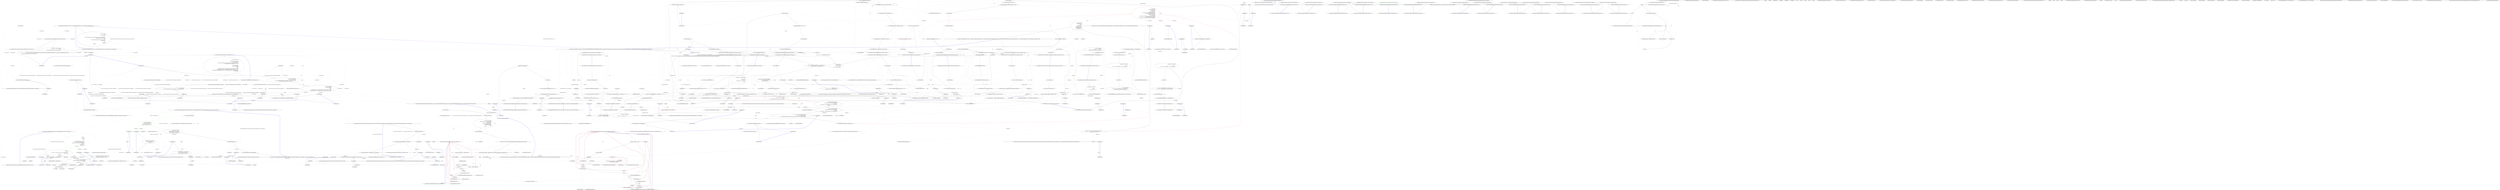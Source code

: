 digraph  {
n109 [label="System.StringComparer", span=""];
n110 [label="System.Collections.Generic.IEnumerable<CommandLine.Core.OptionSpecification>", span=""];
n111 [label="System.StringComparer", span=""];
n112 [label=optionSpecs, span=""];
n113 [label="System.Globalization.CultureInfo", span=""];
n114 [label=token, span=""];
n0 [cluster="CommandLine.Core.InstanceBuilder.Build<T>(System.Func<T>, System.Collections.Generic.IEnumerable<string>, System.StringComparer, System.Globalization.CultureInfo)", label="Entry CommandLine.Core.InstanceBuilder.Build<T>(System.Func<T>, System.Collections.Generic.IEnumerable<string>, System.StringComparer, System.Globalization.CultureInfo)", span="12-12"];
n1 [cluster="CommandLine.Core.InstanceBuilder.Build<T>(System.Func<T>, System.Collections.Generic.IEnumerable<string>, System.StringComparer, System.Globalization.CultureInfo)", label="return InstanceBuilder.Build(\r\n                factory,\r\n                (args, optionSpecs) =>\r\n                    {\r\n                        var tokens = Tokenizer.Tokenize(args, name => NameLookup.Contains(name, optionSpecs, nameComparer));\r\n                        var explodedTokens = Tokenizer.ExplodeOptionList(\r\n                            tokens,\r\n                            name => NameLookup.WithSeparator(name, optionSpecs, nameComparer));\r\n                        return explodedTokens;\r\n                    },\r\n                arguments,\r\n                nameComparer,\r\n                parsingCulture);", span="18-30"];
n5 [cluster="lambda expression", label="var tokens = Tokenizer.Tokenize(args, name => NameLookup.Contains(name, optionSpecs, nameComparer))", span="22-22"];
n12 [cluster="lambda expression", label="NameLookup.Contains(name, optionSpecs, nameComparer)", span="22-22"];
n6 [cluster="lambda expression", label="var explodedTokens = Tokenizer.ExplodeOptionList(\r\n                            tokens,\r\n                            name => NameLookup.WithSeparator(name, optionSpecs, nameComparer))", span="23-25"];
n16 [cluster="lambda expression", label="NameLookup.WithSeparator(name, optionSpecs, nameComparer)", span="25-25"];
n2 [cluster="CommandLine.Core.InstanceBuilder.Build<T>(System.Func<T>, System.Collections.Generic.IEnumerable<string>, System.StringComparer, System.Globalization.CultureInfo)", label="Exit CommandLine.Core.InstanceBuilder.Build<T>(System.Func<T>, System.Collections.Generic.IEnumerable<string>, System.StringComparer, System.Globalization.CultureInfo)", span="12-12"];
n3 [cluster="CommandLine.Core.InstanceBuilder.Build<T>(System.Func<T>, System.Func<System.Collections.Generic.IEnumerable<string>, System.Collections.Generic.IEnumerable<CommandLine.Core.OptionSpecification>, CommandLine.Core.StatePair<System.Collections.Generic.IEnumerable<CommandLine.Core.Token>>>, System.Collections.Generic.IEnumerable<string>, System.StringComparer, System.Globalization.CultureInfo)", label="Entry CommandLine.Core.InstanceBuilder.Build<T>(System.Func<T>, System.Func<System.Collections.Generic.IEnumerable<string>, System.Collections.Generic.IEnumerable<CommandLine.Core.OptionSpecification>, CommandLine.Core.StatePair<System.Collections.Generic.IEnumerable<CommandLine.Core.Token>>>, System.Collections.Generic.IEnumerable<string>, System.StringComparer, System.Globalization.CultureInfo)", span="33-33"];
n4 [cluster="lambda expression", label="Entry lambda expression", span="20-27"];
n9 [cluster="CommandLine.Core.Tokenizer.Tokenize(System.Collections.Generic.IEnumerable<string>, System.Func<string, bool>)", label="Entry CommandLine.Core.Tokenizer.Tokenize(System.Collections.Generic.IEnumerable<string>, System.Func<string, bool>)", span="11-11"];
n11 [cluster="lambda expression", label="Entry lambda expression", span="22-22"];
n7 [cluster="lambda expression", label="return explodedTokens;", span="26-26"];
n10 [cluster="CommandLine.Core.Tokenizer.ExplodeOptionList(CommandLine.Core.StatePair<System.Collections.Generic.IEnumerable<CommandLine.Core.Token>>, System.Func<string, CommandLine.Infrastructure.Maybe<char>>)", label="Entry CommandLine.Core.Tokenizer.ExplodeOptionList(CommandLine.Core.StatePair<System.Collections.Generic.IEnumerable<CommandLine.Core.Token>>, System.Func<string, CommandLine.Infrastructure.Maybe<char>>)", span="52-52"];
n15 [cluster="lambda expression", label="Entry lambda expression", span="25-25"];
n8 [cluster="lambda expression", label="Exit lambda expression", span="20-27"];
n13 [cluster="lambda expression", label="Exit lambda expression", span="22-22"];
n14 [cluster="CommandLine.Core.NameLookup.Contains(string, System.Collections.Generic.IEnumerable<CommandLine.Core.OptionSpecification>, System.StringComparer)", label="Entry CommandLine.Core.NameLookup.Contains(string, System.Collections.Generic.IEnumerable<CommandLine.Core.OptionSpecification>, System.StringComparer)", span="12-12"];
n17 [cluster="lambda expression", label="Exit lambda expression", span="25-25"];
n18 [cluster="CommandLine.Core.NameLookup.WithSeparator(string, System.Collections.Generic.IEnumerable<CommandLine.Core.OptionSpecification>, System.StringComparer)", label="Entry CommandLine.Core.NameLookup.WithSeparator(string, System.Collections.Generic.IEnumerable<CommandLine.Core.OptionSpecification>, System.StringComparer)", span="19-19"];
n19 [cluster="CommandLine.Core.InstanceBuilder.Build<T>(System.Func<T>, System.Func<System.Collections.Generic.IEnumerable<string>, System.Collections.Generic.IEnumerable<CommandLine.Core.OptionSpecification>, CommandLine.Core.StatePair<System.Collections.Generic.IEnumerable<CommandLine.Core.Token>>>, System.Collections.Generic.IEnumerable<string>, System.StringComparer, System.Globalization.CultureInfo)", label="var instance = factory()", span="40-40"];
n20 [cluster="CommandLine.Core.InstanceBuilder.Build<T>(System.Func<T>, System.Func<System.Collections.Generic.IEnumerable<string>, System.Collections.Generic.IEnumerable<CommandLine.Core.OptionSpecification>, CommandLine.Core.StatePair<System.Collections.Generic.IEnumerable<CommandLine.Core.Token>>>, System.Collections.Generic.IEnumerable<string>, System.StringComparer, System.Globalization.CultureInfo)", label="arguments.Any() && nameComparer.Equals(''--help'', arguments.First())", span="42-42"];
n24 [cluster="CommandLine.Core.InstanceBuilder.Build<T>(System.Func<T>, System.Func<System.Collections.Generic.IEnumerable<string>, System.Collections.Generic.IEnumerable<CommandLine.Core.OptionSpecification>, CommandLine.Core.StatePair<System.Collections.Generic.IEnumerable<CommandLine.Core.Token>>>, System.Collections.Generic.IEnumerable<string>, System.StringComparer, System.Globalization.CultureInfo)", label="var tokenizerResult = tokenizer(arguments, optionSpecs)", span="57-57"];
n26 [cluster="CommandLine.Core.InstanceBuilder.Build<T>(System.Func<T>, System.Func<System.Collections.Generic.IEnumerable<string>, System.Collections.Generic.IEnumerable<CommandLine.Core.OptionSpecification>, CommandLine.Core.StatePair<System.Collections.Generic.IEnumerable<CommandLine.Core.Token>>>, System.Collections.Generic.IEnumerable<string>, System.StringComparer, System.Globalization.CultureInfo)", color=red, community=0, label="0: var partitions = TokenPartitioner.Partition(\r\n                tokens,\r\n                name => TypeLookup.GetDescriptorInfo(name, optionSpecs, nameComparer))", span="61-63"];
n66 [cluster="lambda expression", color=red, community=0, label="0: TypeLookup.GetDescriptorInfo(name, optionSpecs, nameComparer)", span="63-63"];
n27 [cluster="CommandLine.Core.InstanceBuilder.Build<T>(System.Func<T>, System.Func<System.Collections.Generic.IEnumerable<string>, System.Collections.Generic.IEnumerable<CommandLine.Core.OptionSpecification>, CommandLine.Core.StatePair<System.Collections.Generic.IEnumerable<CommandLine.Core.Token>>>, System.Collections.Generic.IEnumerable<string>, System.StringComparer, System.Globalization.CultureInfo)", label="var optionSpecProps = OptionMapper.MapValues(\r\n                (from pt in specProps where pt.Specification.IsOption() select pt),\r\n                partitions.Options,\r\n                (vals, type, isScalar) => TypeConverter.ChangeType(vals, type, isScalar, parsingCulture),\r\n                nameComparer)", span="65-69"];
n70 [cluster="lambda expression", label="TypeConverter.ChangeType(vals, type, isScalar, parsingCulture)", span="68-68"];
n28 [cluster="CommandLine.Core.InstanceBuilder.Build<T>(System.Func<T>, System.Func<System.Collections.Generic.IEnumerable<string>, System.Collections.Generic.IEnumerable<CommandLine.Core.OptionSpecification>, CommandLine.Core.StatePair<System.Collections.Generic.IEnumerable<CommandLine.Core.Token>>>, System.Collections.Generic.IEnumerable<string>, System.StringComparer, System.Globalization.CultureInfo)", label="var valueSpecProps = ValueMapper.MapValues(\r\n                (from pt in specProps where pt.Specification.IsValue() select pt),\r\n                    partitions.Values,\r\n                (vals, type, isScalar) => TypeConverter.ChangeType(vals, type, isScalar, parsingCulture))", span="71-74"];
n74 [cluster="lambda expression", label="TypeConverter.ChangeType(vals, type, isScalar, parsingCulture)", span="74-74"];
n29 [cluster="CommandLine.Core.InstanceBuilder.Build<T>(System.Func<T>, System.Func<System.Collections.Generic.IEnumerable<string>, System.Collections.Generic.IEnumerable<CommandLine.Core.OptionSpecification>, CommandLine.Core.StatePair<System.Collections.Generic.IEnumerable<CommandLine.Core.Token>>>, System.Collections.Generic.IEnumerable<string>, System.StringComparer, System.Globalization.CultureInfo)", label="var missingValueErrors = from token in partitions.Errors\r\n                                     select new MissingValueOptionError(\r\n                                         NameInfo.FromOptionSpecification(optionSpecs.Single(o => token.Text.MatchName(o.ShortName, o.LongName, nameComparer))))", span="76-78"];
n77 [cluster="lambda expression", label="token.Text.MatchName(o.ShortName, o.LongName, nameComparer)", span="78-78"];
n35 [cluster="System.Func<TResult>.Invoke()", label="Entry System.Func<TResult>.Invoke()", span="0-0"];
n21 [cluster="CommandLine.Core.InstanceBuilder.Build<T>(System.Func<T>, System.Func<System.Collections.Generic.IEnumerable<string>, System.Collections.Generic.IEnumerable<CommandLine.Core.OptionSpecification>, CommandLine.Core.StatePair<System.Collections.Generic.IEnumerable<CommandLine.Core.Token>>>, System.Collections.Generic.IEnumerable<string>, System.StringComparer, System.Globalization.CultureInfo)", label="return ParserResult.Create(\r\n                    ParserResultType.Options,\r\n                    instance,\r\n                    new[] { new HelpRequestedError() });", span="44-47"];
n22 [cluster="CommandLine.Core.InstanceBuilder.Build<T>(System.Func<T>, System.Func<System.Collections.Generic.IEnumerable<string>, System.Collections.Generic.IEnumerable<CommandLine.Core.OptionSpecification>, CommandLine.Core.StatePair<System.Collections.Generic.IEnumerable<CommandLine.Core.Token>>>, System.Collections.Generic.IEnumerable<string>, System.StringComparer, System.Globalization.CultureInfo)", label="var specProps = instance.GetType().GetSpecifications(pi => SpecificationProperty.Create(\r\n                    Specification.FromProperty(pi), pi, Maybe.Nothing<object>()))", span="50-51"];
n31 [cluster="CommandLine.Core.InstanceBuilder.Build<T>(System.Func<T>, System.Func<System.Collections.Generic.IEnumerable<string>, System.Collections.Generic.IEnumerable<CommandLine.Core.OptionSpecification>, CommandLine.Core.StatePair<System.Collections.Generic.IEnumerable<CommandLine.Core.Token>>>, System.Collections.Generic.IEnumerable<string>, System.StringComparer, System.Globalization.CultureInfo)", color=red, community=0, label="0: instance = instance\r\n                .SetProperties(specPropsWithValue,\r\n                    sp => sp.Value.IsJust(),\r\n                    sp => sp.Value.FromJust())\r\n                .SetProperties(specPropsWithValue,\r\n                    sp => sp.Value.IsNothing() && sp.Specification.DefaultValue.IsJust(),\r\n                    sp => sp.Specification.DefaultValue.FromJust())\r\n                .SetProperties(specPropsWithValue,\r\n                    sp => sp.Value.IsNothing()\r\n                        && sp.Specification.ConversionType.ToDescriptor() == TypeDescriptorKind.Sequence\r\n                        && sp.Specification.DefaultValue.MatchNothing(),\r\n                    sp => sp.Property.PropertyType.GetGenericArguments().Single().CreateEmptyArray())", span="82-93"];
n36 [cluster="System.Collections.Generic.IEnumerable<TSource>.Any<TSource>()", label="Entry System.Collections.Generic.IEnumerable<TSource>.Any<TSource>()", span="0-0"];
n37 [cluster="System.Collections.Generic.IEnumerable<TSource>.First<TSource>()", label="Entry System.Collections.Generic.IEnumerable<TSource>.First<TSource>()", span="0-0"];
n38 [cluster="System.StringComparer.Equals(string, string)", label="Entry System.StringComparer.Equals(string, string)", span="0-0"];
n23 [cluster="CommandLine.Core.InstanceBuilder.Build<T>(System.Func<T>, System.Func<System.Collections.Generic.IEnumerable<string>, System.Collections.Generic.IEnumerable<CommandLine.Core.OptionSpecification>, CommandLine.Core.StatePair<System.Collections.Generic.IEnumerable<CommandLine.Core.Token>>>, System.Collections.Generic.IEnumerable<string>, System.StringComparer, System.Globalization.CultureInfo)", label="var optionSpecs = (from pt in specProps select pt.Specification)\r\n                .ThrowingValidate(SpecificationGuards.Lookup)\r\n                .OfType<OptionSpecification>()", span="53-55"];
n41 [cluster="object.GetType()", label="Entry object.GetType()", span="0-0"];
n42 [cluster="System.Type.GetSpecifications<T>(System.Func<System.Reflection.PropertyInfo, T>)", label="Entry System.Type.GetSpecifications<T>(System.Func<System.Reflection.PropertyInfo, T>)", span="12-12"];
n59 [cluster="lambda expression", label="Entry lambda expression", span="50-51"];
n43 [cluster="Unk.ThrowingValidate", label="Entry Unk.ThrowingValidate", span=""];
n44 [cluster="System.Collections.IEnumerable.OfType<TResult>()", label="Entry System.Collections.IEnumerable.OfType<TResult>()", span="0-0"];
n25 [cluster="CommandLine.Core.InstanceBuilder.Build<T>(System.Func<T>, System.Func<System.Collections.Generic.IEnumerable<string>, System.Collections.Generic.IEnumerable<CommandLine.Core.OptionSpecification>, CommandLine.Core.StatePair<System.Collections.Generic.IEnumerable<CommandLine.Core.Token>>>, System.Collections.Generic.IEnumerable<string>, System.StringComparer, System.Globalization.CultureInfo)", label="var tokens = tokenizerResult.Value", span="59-59"];
n45 [cluster="System.Func<T1, T2, TResult>.Invoke(T1, T2)", label="Entry System.Func<T1, T2, TResult>.Invoke(T1, T2)", span="0-0"];
n33 [cluster="CommandLine.Core.InstanceBuilder.Build<T>(System.Func<T>, System.Func<System.Collections.Generic.IEnumerable<string>, System.Collections.Generic.IEnumerable<CommandLine.Core.OptionSpecification>, CommandLine.Core.StatePair<System.Collections.Generic.IEnumerable<CommandLine.Core.Token>>>, System.Collections.Generic.IEnumerable<string>, System.StringComparer, System.Globalization.CultureInfo)", label="return ParserResult.Create(\r\n                ParserResultType.Options,\r\n                instance,\r\n                tokenizerResult.Errors\r\n                    .Concat(missingValueErrors)\r\n                    .Concat(optionSpecProps.Errors)\r\n                    .Concat(valueSpecProps.Errors)\r\n                    .Concat(validationErrors));", span="98-105"];
n46 [cluster="CommandLine.Core.TokenPartitioner.Partition(System.Collections.Generic.IEnumerable<CommandLine.Core.Token>, System.Func<string, CommandLine.Infrastructure.Maybe<CommandLine.Core.TypeDescriptor>>)", label="Entry CommandLine.Core.TokenPartitioner.Partition(System.Collections.Generic.IEnumerable<CommandLine.Core.Token>, System.Func<string, CommandLine.Infrastructure.Maybe<CommandLine.Core.TypeDescriptor>>)", span="12-12"];
n65 [cluster="lambda expression", label="Entry lambda expression", span="63-63"];
n47 [cluster="CommandLine.Core.Specification.IsOption()", label="Entry CommandLine.Core.Specification.IsOption()", span="11-11"];
n48 [cluster="Unk.MapValues", label="Entry Unk.MapValues", span=""];
n69 [cluster="lambda expression", label="Entry lambda expression", span="68-68"];
n30 [cluster="CommandLine.Core.InstanceBuilder.Build<T>(System.Func<T>, System.Func<System.Collections.Generic.IEnumerable<string>, System.Collections.Generic.IEnumerable<CommandLine.Core.OptionSpecification>, CommandLine.Core.StatePair<System.Collections.Generic.IEnumerable<CommandLine.Core.Token>>>, System.Collections.Generic.IEnumerable<string>, System.StringComparer, System.Globalization.CultureInfo)", label="var specPropsWithValue = optionSpecProps.Value.Concat(valueSpecProps.Value)", span="80-80"];
n49 [cluster="CommandLine.Core.Specification.IsValue()", label="Entry CommandLine.Core.Specification.IsValue()", span="18-18"];
n73 [cluster="lambda expression", label="Entry lambda expression", span="74-74"];
n50 [cluster="CommandLine.MissingValueOptionError.MissingValueOptionError(CommandLine.NameInfo)", label="Entry CommandLine.MissingValueOptionError.MissingValueOptionError(CommandLine.NameInfo)", span="261-261"];
n51 [cluster="Unk.Single", label="Entry Unk.Single", span=""];
n52 [cluster="Unk.FromOptionSpecification", label="Entry Unk.FromOptionSpecification", span=""];
n76 [cluster="lambda expression", label="Entry lambda expression", span="78-78"];
n53 [cluster="System.Collections.Generic.IEnumerable<TSource>.Concat<TSource>(System.Collections.Generic.IEnumerable<TSource>)", label="Entry System.Collections.Generic.IEnumerable<TSource>.Concat<TSource>(System.Collections.Generic.IEnumerable<TSource>)", span="0-0"];
n32 [cluster="CommandLine.Core.InstanceBuilder.Build<T>(System.Func<T>, System.Func<System.Collections.Generic.IEnumerable<string>, System.Collections.Generic.IEnumerable<CommandLine.Core.OptionSpecification>, CommandLine.Core.StatePair<System.Collections.Generic.IEnumerable<CommandLine.Core.Token>>>, System.Collections.Generic.IEnumerable<string>, System.StringComparer, System.Globalization.CultureInfo)", label="var validationErrors = specPropsWithValue.Validate(SpecificationPropertyRules.Lookup)\r\n                .OfType<Just<Error>>().Select(e => e.Value)", span="95-96"];
n54 [cluster="T.SetProperties<T>(System.Collections.Generic.IEnumerable<CommandLine.Core.SpecificationProperty>, System.Func<CommandLine.Core.SpecificationProperty, bool>, System.Func<CommandLine.Core.SpecificationProperty, object>)", label="Entry T.SetProperties<T>(System.Collections.Generic.IEnumerable<CommandLine.Core.SpecificationProperty>, System.Func<CommandLine.Core.SpecificationProperty, bool>, System.Func<CommandLine.Core.SpecificationProperty, object>)", span="42-42"];
n80 [cluster="lambda expression", label="Entry lambda expression", span="84-84"];
n84 [cluster="lambda expression", label="Entry lambda expression", span="85-85"];
n88 [cluster="lambda expression", label="Entry lambda expression", span="87-87"];
n92 [cluster="lambda expression", label="Entry lambda expression", span="88-88"];
n95 [cluster="lambda expression", label="Entry lambda expression", span="90-92"];
n100 [cluster="lambda expression", label="Entry lambda expression", span="93-93"];
n55 [cluster="System.Collections.Generic.IEnumerable<CommandLine.Core.SpecificationProperty>.Validate(System.Collections.Generic.IEnumerable<System.Func<System.Collections.Generic.IEnumerable<CommandLine.Core.SpecificationProperty>, System.Collections.Generic.IEnumerable<CommandLine.Infrastructure.Maybe<CommandLine.Error>>>>)", label="Entry System.Collections.Generic.IEnumerable<CommandLine.Core.SpecificationProperty>.Validate(System.Collections.Generic.IEnumerable<System.Func<System.Collections.Generic.IEnumerable<CommandLine.Core.SpecificationProperty>, System.Collections.Generic.IEnumerable<CommandLine.Infrastructure.Maybe<CommandLine.Error>>>>)", span="44-44"];
n56 [cluster="Unk.Select", label="Entry Unk.Select", span=""];
n106 [cluster="lambda expression", label="Entry lambda expression", span="96-96"];
n34 [cluster="CommandLine.Core.InstanceBuilder.Build<T>(System.Func<T>, System.Func<System.Collections.Generic.IEnumerable<string>, System.Collections.Generic.IEnumerable<CommandLine.Core.OptionSpecification>, CommandLine.Core.StatePair<System.Collections.Generic.IEnumerable<CommandLine.Core.Token>>>, System.Collections.Generic.IEnumerable<string>, System.StringComparer, System.Globalization.CultureInfo)", label="Exit CommandLine.Core.InstanceBuilder.Build<T>(System.Func<T>, System.Func<System.Collections.Generic.IEnumerable<string>, System.Collections.Generic.IEnumerable<CommandLine.Core.OptionSpecification>, CommandLine.Core.StatePair<System.Collections.Generic.IEnumerable<CommandLine.Core.Token>>>, System.Collections.Generic.IEnumerable<string>, System.StringComparer, System.Globalization.CultureInfo)", span="33-33"];
n57 [cluster="Unk.Concat", label="Entry Unk.Concat", span=""];
n58 [cluster="Unk.Create", label="Entry Unk.Create", span=""];
n39 [cluster="CommandLine.HelpRequestedError.HelpRequestedError()", label="Entry CommandLine.HelpRequestedError.HelpRequestedError()", span="338-338"];
n40 [cluster="CommandLine.ParserResult.Create<T>(CommandLine.ParserResultType, T, System.Collections.Generic.IEnumerable<CommandLine.Error>)", label="Entry CommandLine.ParserResult.Create<T>(CommandLine.ParserResultType, T, System.Collections.Generic.IEnumerable<CommandLine.Error>)", span="103-103"];
n60 [cluster="lambda expression", label="SpecificationProperty.Create(\r\n                    Specification.FromProperty(pi), pi, Maybe.Nothing<object>())", span="50-51"];
n61 [cluster="lambda expression", label="Exit lambda expression", span="50-51"];
n62 [cluster="CommandLine.Core.Specification.FromProperty(System.Reflection.PropertyInfo)", label="Entry CommandLine.Core.Specification.FromProperty(System.Reflection.PropertyInfo)", span="74-74"];
n63 [cluster="CommandLine.Infrastructure.Maybe.Nothing<T>()", label="Entry CommandLine.Infrastructure.Maybe.Nothing<T>()", span="66-66"];
n64 [cluster="CommandLine.Core.SpecificationProperty.Create(CommandLine.Core.Specification, System.Reflection.PropertyInfo, CommandLine.Infrastructure.Maybe<object>)", label="Entry CommandLine.Core.SpecificationProperty.Create(CommandLine.Core.Specification, System.Reflection.PropertyInfo, CommandLine.Infrastructure.Maybe<object>)", span="21-21"];
n67 [cluster="lambda expression", label="Exit lambda expression", span="63-63"];
n68 [cluster="CommandLine.Core.TypeLookup.GetDescriptorInfo(string, System.Collections.Generic.IEnumerable<CommandLine.Core.OptionSpecification>, System.StringComparer)", label="Entry CommandLine.Core.TypeLookup.GetDescriptorInfo(string, System.Collections.Generic.IEnumerable<CommandLine.Core.OptionSpecification>, System.StringComparer)", span="11-11"];
n71 [cluster="lambda expression", label="Exit lambda expression", span="68-68"];
n72 [cluster="CommandLine.Core.TypeConverter.ChangeType(System.Collections.Generic.IEnumerable<string>, System.Type, bool, System.Globalization.CultureInfo)", label="Entry CommandLine.Core.TypeConverter.ChangeType(System.Collections.Generic.IEnumerable<string>, System.Type, bool, System.Globalization.CultureInfo)", span="12-12"];
n75 [cluster="lambda expression", label="Exit lambda expression", span="74-74"];
n78 [cluster="lambda expression", label="Exit lambda expression", span="78-78"];
n79 [cluster="string.MatchName(string, string, System.StringComparer)", label="Entry string.MatchName(string, string, System.StringComparer)", span="8-8"];
n81 [cluster="lambda expression", label="sp.Value.IsJust()", span="84-84"];
n82 [cluster="lambda expression", label="Exit lambda expression", span="84-84"];
n83 [cluster="CommandLine.Infrastructure.Maybe<T>.IsJust<T>()", label="Entry CommandLine.Infrastructure.Maybe<T>.IsJust<T>()", span="152-152"];
n85 [cluster="lambda expression", label="sp.Value.FromJust()", span="85-85"];
n86 [cluster="lambda expression", label="Exit lambda expression", span="85-85"];
n87 [cluster="CommandLine.Infrastructure.Maybe<T>.FromJust<T>(System.Exception)", label="Entry CommandLine.Infrastructure.Maybe<T>.FromJust<T>(System.Exception)", span="137-137"];
n89 [cluster="lambda expression", label="sp.Value.IsNothing() && sp.Specification.DefaultValue.IsJust()", span="87-87"];
n90 [cluster="lambda expression", label="Exit lambda expression", span="87-87"];
n91 [cluster="CommandLine.Infrastructure.Maybe<T>.IsNothing<T>()", label="Entry CommandLine.Infrastructure.Maybe<T>.IsNothing<T>()", span="147-147"];
n93 [cluster="lambda expression", label="sp.Specification.DefaultValue.FromJust()", span="88-88"];
n94 [cluster="lambda expression", label="Exit lambda expression", span="88-88"];
n96 [cluster="lambda expression", color=red, community=0, label="0: sp.Value.IsNothing()\r\n                        && sp.Specification.ConversionType.ToDescriptor() == TypeDescriptorKind.Sequence\r\n                        && sp.Specification.DefaultValue.MatchNothing()", span="90-92"];
n97 [cluster="lambda expression", label="Exit lambda expression", span="90-92"];
n98 [cluster="System.Type.ToDescriptor()", label="Entry System.Type.ToDescriptor()", span="22-22"];
n99 [cluster="CommandLine.Infrastructure.Maybe<T>.MatchNothing()", label="Entry CommandLine.Infrastructure.Maybe<T>.MatchNothing()", span="26-26"];
n101 [cluster="lambda expression", label="sp.Property.PropertyType.GetGenericArguments().Single().CreateEmptyArray()", span="93-93"];
n102 [cluster="lambda expression", label="Exit lambda expression", span="93-93"];
n103 [cluster="System.Type.GetGenericArguments()", label="Entry System.Type.GetGenericArguments()", span="0-0"];
n104 [cluster="System.Collections.Generic.IEnumerable<TSource>.Single<TSource>()", label="Entry System.Collections.Generic.IEnumerable<TSource>.Single<TSource>()", span="0-0"];
n105 [cluster="System.Type.CreateEmptyArray()", label="Entry System.Type.CreateEmptyArray()", span="83-83"];
n107 [cluster="lambda expression", label="e.Value", span="96-96"];
n108 [cluster="lambda expression", label="Exit lambda expression", span="96-96"];
d59 [cluster="CommandLine.Core.Tokenizer.ExplodeOptionList(RailwaySharp.ErrorHandling.Result<System.Collections.Generic.IEnumerable<CommandLine.Core.Token>, CommandLine.Error>, System.Func<string, CSharpx.Maybe<char>>)", color=green, community=0, label="0: var replaces = tokens.Select((t, i) =>\r\n                optionSequenceWithSeparatorLookup(t.Text)\r\n                    .Return(sep => Tuple.Create(i + 1, sep),\r\n                        Tuple.Create(-1, '\0'))).SkipWhile(x => x.Item1 < 0)", span="63-66"];
d57 [cluster="CommandLine.Core.Tokenizer.ExplodeOptionList(RailwaySharp.ErrorHandling.Result<System.Collections.Generic.IEnumerable<CommandLine.Core.Token>, CommandLine.Error>, System.Func<string, CSharpx.Maybe<char>>)", label="Entry CommandLine.Core.Tokenizer.ExplodeOptionList(RailwaySharp.ErrorHandling.Result<System.Collections.Generic.IEnumerable<CommandLine.Core.Token>, CommandLine.Error>, System.Func<string, CSharpx.Maybe<char>>)", span="57-57"];
d58 [cluster="CommandLine.Core.Tokenizer.ExplodeOptionList(RailwaySharp.ErrorHandling.Result<System.Collections.Generic.IEnumerable<CommandLine.Core.Token>, CommandLine.Error>, System.Func<string, CSharpx.Maybe<char>>)", label="var tokens = tokenizerResult.SucceededWith()", span="61-61"];
d60 [cluster="CommandLine.Core.Tokenizer.ExplodeOptionList(RailwaySharp.ErrorHandling.Result<System.Collections.Generic.IEnumerable<CommandLine.Core.Token>, CommandLine.Error>, System.Func<string, CSharpx.Maybe<char>>)", label="var exploded = tokens.Select((t, i) =>\r\n                        replaces.FirstOrDefault(x => x.Item1 == i).ToMaybe()\r\n                            .Return(r => t.Text.Split(r.Item2).Select(Token.Value),\r\n                                Enumerable.Empty<Token>().Concat(new[] { t })))", span="68-71"];
d42 [cluster="Unk.Select", label="Entry Unk.Select", span=""];
d65 [cluster="Unk.SkipWhile", label="Entry Unk.SkipWhile", span=""];
d68 [cluster="lambda expression", label="Entry lambda expression", span="63-66"];
d77 [cluster="lambda expression", label="Entry lambda expression", span="66-66"];
d81 [cluster="lambda expression", label="replaces.FirstOrDefault(x => x.Item1 == i).ToMaybe()\r\n                            .Return(r => t.Text.Split(r.Item2).Select(Token.Value),\r\n                                Enumerable.Empty<Token>().Concat(new[] { t }))", span="69-71"];
d98 [cluster="CommandLine.Core.Tokenizer.Normalize(System.Collections.Generic.IEnumerable<CommandLine.Core.Token>, System.Func<string, bool>)", color=green, community=0, label="0: var indexes =\r\n                from i in\r\n                    tokens.Select(\r\n                        (t, i) =>\r\n                        {\r\n                            var prev = tokens.ElementAtOrDefault(i - 1).ToMaybe();\r\n                            return t.IsValue() && ((Value)t).ExplicitlyAssigned\r\n                                   && prev.Return(p => p.IsName() && !nameLookup(p.Text), false)\r\n                                ? Maybe.Just(i)\r\n                                : Maybe.Nothing<int>();\r\n                        }).Where(i => i.IsJust())\r\n                select i.FromJust()", span="81-92"];
d97 [cluster="CommandLine.Core.Tokenizer.Normalize(System.Collections.Generic.IEnumerable<CommandLine.Core.Token>, System.Func<string, bool>)", label="Entry CommandLine.Core.Tokenizer.Normalize(System.Collections.Generic.IEnumerable<CommandLine.Core.Token>, System.Func<string, bool>)", span="78-78"];
d99 [cluster="CommandLine.Core.Tokenizer.Normalize(System.Collections.Generic.IEnumerable<CommandLine.Core.Token>, System.Func<string, bool>)", label="var toExclude =\r\n                from t in\r\n                    tokens.Select((t, i) => indexes.Contains(i) ? Maybe.Just(t) : Maybe.Nothing<Token>())\r\n                        .Where(t => t.IsJust())\r\n                select t.FromJust()", span="94-98"];
d23 [cluster="Unk.Where", label="Entry Unk.Where", span=""];
d103 [cluster="Unk.FromJust", label="Entry Unk.FromJust", span=""];
d105 [cluster="lambda expression", label="Entry lambda expression", span="84-91"];
d119 [cluster="lambda expression", label="Entry lambda expression", span="91-91"];
d124 [cluster="lambda expression", label="indexes.Contains(i) ? Maybe.Just(t) : Maybe.Nothing<Token>()", span="96-96"];
d120 [cluster="lambda expression", color=green, community=0, label="0: i.IsJust()", span="91-91"];
d121 [cluster="lambda expression", label="Exit lambda expression", span="91-91"];
d122 [cluster="Unk.IsJust", label="Entry Unk.IsJust", span=""];
d63 [cluster="CommandLine.Core.Tokenizer.ExplodeOptionList(RailwaySharp.ErrorHandling.Result<System.Collections.Generic.IEnumerable<CommandLine.Core.Token>, CommandLine.Error>, System.Func<string, CSharpx.Maybe<char>>)", label="Exit CommandLine.Core.Tokenizer.ExplodeOptionList(RailwaySharp.ErrorHandling.Result<System.Collections.Generic.IEnumerable<CommandLine.Core.Token>, CommandLine.Error>, System.Func<string, CSharpx.Maybe<char>>)", span="57-57"];
d135 [cluster="lambda expression", label="var explodedTokens = Tokenizer.ExplodeOptionList(tokens, name => NameLookup.HavingSeparator(name, optionSpecs, nameComparer))", span="127-127"];
d69 [cluster="lambda expression", label="optionSequenceWithSeparatorLookup(t.Text)\r\n                    .Return(sep => Tuple.Create(i + 1, sep),\r\n                        Tuple.Create(-1, '\0'))", span="64-66"];
d62 [cluster="CommandLine.Core.Tokenizer.ExplodeOptionList(RailwaySharp.ErrorHandling.Result<System.Collections.Generic.IEnumerable<CommandLine.Core.Token>, CommandLine.Error>, System.Func<string, CSharpx.Maybe<char>>)", label="return Result.Succeed(flattened, tokenizerResult.SuccessfulMessages());", span="75-75"];
d64 [cluster="RailwaySharp.ErrorHandling.Result<TSuccess, TMessage>.SucceededWith<TSuccess, TMessage>()", label="Entry RailwaySharp.ErrorHandling.Result<TSuccess, TMessage>.SucceededWith<TSuccess, TMessage>()", span="653-653"];
d61 [cluster="CommandLine.Core.Tokenizer.ExplodeOptionList(RailwaySharp.ErrorHandling.Result<System.Collections.Generic.IEnumerable<CommandLine.Core.Token>, CommandLine.Error>, System.Func<string, CSharpx.Maybe<char>>)", label="var flattened = exploded.SelectMany(x => x)", span="73-73"];
d80 [cluster="lambda expression", label="Entry lambda expression", span="68-71"];
d34 [cluster="CommandLine.Core.Tokenizer.PreprocessDashDash(System.Collections.Generic.IEnumerable<string>, System.Func<System.Collections.Generic.IEnumerable<string>, RailwaySharp.ErrorHandling.Result<System.Collections.Generic.IEnumerable<CommandLine.Core.Token>, CommandLine.Error>>)", label="var values = arguments.SkipWhile(arg => !arg.EqualsOrdinal(''--'')).Skip(1).Select(Token.Value)", span="51-51"];
d91 [cluster="lambda expression", label="t.Text.Split(r.Item2).Select(Token.Value)", span="70-70"];
d70 [cluster="lambda expression", label="Exit lambda expression", span="63-66"];
d74 [cluster="lambda expression", label="Tuple.Create(i + 1, sep)", span="65-65"];
d79 [cluster="lambda expression", label="Exit lambda expression", span="66-66"];
d78 [cluster="lambda expression", label="x.Item1 < 0", span="66-66"];
d207 [label=replaces, span=""];
d82 [cluster="lambda expression", label="Exit lambda expression", span="68-71"];
d83 [cluster="Unk.FirstOrDefault", label="Entry Unk.FirstOrDefault", span=""];
d84 [cluster="Unk.ToMaybe", label="Entry Unk.ToMaybe", span=""];
d85 [cluster="System.Linq.Enumerable.Empty<TResult>()", label="Entry System.Linq.Enumerable.Empty<TResult>()", span="0-0"];
d86 [cluster="System.Collections.Generic.IEnumerable<TSource>.Concat<TSource>(System.Collections.Generic.IEnumerable<TSource>)", label="Entry System.Collections.Generic.IEnumerable<TSource>.Concat<TSource>(System.Collections.Generic.IEnumerable<TSource>)", span="0-0"];
d72 [cluster="Unk.Return", label="Entry Unk.Return", span=""];
d87 [cluster="lambda expression", label="Entry lambda expression", span="69-69"];
d90 [cluster="lambda expression", label="Entry lambda expression", span="70-70"];
d102 [cluster="CommandLine.Core.Tokenizer.Normalize(System.Collections.Generic.IEnumerable<CommandLine.Core.Token>, System.Func<string, bool>)", label="Exit CommandLine.Core.Tokenizer.Normalize(System.Collections.Generic.IEnumerable<CommandLine.Core.Token>, System.Func<string, bool>)", span="78-78"];
d140 [cluster="lambda expression", label="Tokenizer.Normalize(toks,\r\n                            name => NameLookup.Contains(name, optionSpecs, nameComparer) != NameLookupResult.NoOptionFound)", span="117-118"];
d106 [cluster="lambda expression", label="var prev = tokens.ElementAtOrDefault(i - 1).ToMaybe()", span="86-86"];
d107 [cluster="lambda expression", label="return t.IsValue() && ((Value)t).ExplicitlyAssigned\r\n                                   && prev.Return(p => p.IsName() && !nameLookup(p.Text), false)\r\n                                ? Maybe.Just(i)\r\n                                : Maybe.Nothing<int>();", span="87-90"];
d115 [cluster="lambda expression", label="p.IsName() && !nameLookup(p.Text)", span="88-88"];
d100 [cluster="CommandLine.Core.Tokenizer.Normalize(System.Collections.Generic.IEnumerable<CommandLine.Core.Token>, System.Func<string, bool>)", label="var normalized = tokens.Except(toExclude)", span="100-100"];
d123 [cluster="lambda expression", label="Entry lambda expression", span="96-96"];
d126 [cluster="lambda expression", label="Entry lambda expression", span="97-97"];
d12 [cluster="CommandLine.Core.Tokenizer.Tokenize(System.Collections.Generic.IEnumerable<string>, System.Func<string, CommandLine.Core.NameLookupResult>, System.Func<System.Collections.Generic.IEnumerable<CommandLine.Core.Token>, System.Collections.Generic.IEnumerable<CommandLine.Core.Token>>)", label="return Result.Succeed(normalized.Where(x => !unkTokens.Contains(x)), errors.Concat(from t in unkTokens select new UnknownOptionError(t.Text)));", span="41-41"];
d108 [cluster="lambda expression", label="Exit lambda expression", span="84-91"];
d212 [label=indexes, span=""];
d125 [cluster="lambda expression", label="Exit lambda expression", span="96-96"];
d30 [cluster="Unk.Contains", label="Entry Unk.Contains", span=""];
d112 [cluster="CSharpx.Maybe.Just<T>(T)", label="Entry CSharpx.Maybe.Just<T>(T)", span="124-124"];
d113 [cluster="CSharpx.Maybe.Nothing<T>()", label="Entry CSharpx.Maybe.Nothing<T>()", span="116-116"];
d127 [cluster="lambda expression", label="t.IsJust()", span="97-97"];
d213 [label="System.StringComparer", span=""];
d129 [cluster="CommandLine.Core.Tokenizer.ConfigureTokenizer(System.StringComparer, bool, bool)", label="Entry CommandLine.Core.Tokenizer.ConfigureTokenizer(System.StringComparer, bool, bool)", span="109-109"];
d130 [cluster="CommandLine.Core.Tokenizer.ConfigureTokenizer(System.StringComparer, bool, bool)", label="return (arguments, optionSpecs) =>\r\n                {\r\n                    var normalize = ignoreUnknownArguments\r\n                        ? toks => Tokenizer.Normalize(toks,\r\n                            name => NameLookup.Contains(name, optionSpecs, nameComparer) != NameLookupResult.NoOptionFound)\r\n                        : new Func<IEnumerable<Token>, IEnumerable<Token>>(toks => toks);\r\n\r\n                    var tokens = enableDashDash\r\n                        ? Tokenizer.PreprocessDashDash(\r\n                                arguments,\r\n                                args =>\r\n                                    Tokenizer.Tokenize(args, name => NameLookup.Contains(name, optionSpecs, nameComparer), normalize))\r\n                        : Tokenizer.Tokenize(arguments, name => NameLookup.Contains(name, optionSpecs, nameComparer), normalize);\r\n                    var explodedTokens = Tokenizer.ExplodeOptionList(tokens, name => NameLookup.HavingSeparator(name, optionSpecs, nameComparer));\r\n                    return explodedTokens;\r\n                };", span="114-129"];
d134 [cluster="lambda expression", label="var tokens = enableDashDash\r\n                        ? Tokenizer.PreprocessDashDash(\r\n                                arguments,\r\n                                args =>\r\n                                    Tokenizer.Tokenize(args, name => NameLookup.Contains(name, optionSpecs, nameComparer), normalize))\r\n                        : Tokenizer.Tokenize(arguments, name => NameLookup.Contains(name, optionSpecs, nameComparer), normalize)", span="121-126"];
d132 [cluster="lambda expression", label="Entry lambda expression", span="114-129"];
d136 [cluster="lambda expression", label="return explodedTokens;", span="128-128"];
d158 [cluster="lambda expression", label="Entry lambda expression", span="127-127"];
d205 [label="System.Func<string, CSharpx.Maybe<char>>", span=""];
d22 [cluster="System.Func<T, TResult>.Invoke(T)", label="Entry System.Func<T, TResult>.Invoke(T)", span="0-0"];
d71 [cluster="System.Tuple.Create<T1, T2>(T1, T2)", label="Entry System.Tuple.Create<T1, T2>(T1, T2)", span="0-0"];
d73 [cluster="lambda expression", label="Entry lambda expression", span="65-65"];
d67 [cluster="RailwaySharp.ErrorHandling.Result<TSuccess, TMessage>.SuccessfulMessages<TSuccess, TMessage>()", label="Entry RailwaySharp.ErrorHandling.Result<TSuccess, TMessage>.SuccessfulMessages<TSuccess, TMessage>()", span="15-15"];
d26 [cluster="Unk.Succeed", label="Entry Unk.Succeed", span=""];
d66 [cluster="Unk.SelectMany", label="Entry Unk.SelectMany", span=""];
d94 [cluster="lambda expression", label="Entry lambda expression", span="73-73"];
d88 [cluster="lambda expression", label="x.Item1 == i", span="69-69"];
d31 [cluster="CommandLine.Core.Tokenizer.PreprocessDashDash(System.Collections.Generic.IEnumerable<string>, System.Func<System.Collections.Generic.IEnumerable<string>, RailwaySharp.ErrorHandling.Result<System.Collections.Generic.IEnumerable<CommandLine.Core.Token>, CommandLine.Error>>)", label="Entry CommandLine.Core.Tokenizer.PreprocessDashDash(System.Collections.Generic.IEnumerable<string>, System.Func<System.Collections.Generic.IEnumerable<string>, RailwaySharp.ErrorHandling.Result<System.Collections.Generic.IEnumerable<CommandLine.Core.Token>, CommandLine.Error>>)", span="44-44"];
d33 [cluster="CommandLine.Core.Tokenizer.PreprocessDashDash(System.Collections.Generic.IEnumerable<string>, System.Func<System.Collections.Generic.IEnumerable<string>, RailwaySharp.ErrorHandling.Result<System.Collections.Generic.IEnumerable<CommandLine.Core.Token>, CommandLine.Error>>)", label="var tokenizerResult = tokenizer(arguments.TakeWhile(arg => !arg.EqualsOrdinal(''--'')))", span="50-50"];
d35 [cluster="CommandLine.Core.Tokenizer.PreprocessDashDash(System.Collections.Generic.IEnumerable<string>, System.Func<System.Collections.Generic.IEnumerable<string>, RailwaySharp.ErrorHandling.Result<System.Collections.Generic.IEnumerable<CommandLine.Core.Token>, CommandLine.Error>>)", label="return tokenizerResult.Map(tokens => tokens.Concat(values));", span="52-52"];
d40 [cluster="System.Collections.Generic.IEnumerable<TSource>.SkipWhile<TSource>(System.Func<TSource, bool>)", label="Entry System.Collections.Generic.IEnumerable<TSource>.SkipWhile<TSource>(System.Func<TSource, bool>)", span="0-0"];
d41 [cluster="System.Collections.Generic.IEnumerable<TSource>.Skip<TSource>(int)", label="Entry System.Collections.Generic.IEnumerable<TSource>.Skip<TSource>(int)", span="0-0"];
d51 [cluster="lambda expression", label="Entry lambda expression", span="51-51"];
d55 [cluster="lambda expression", label="tokens.Concat(values)", span="52-52"];
d209 [label="CommandLine.Core.Token", span=""];
d92 [cluster="lambda expression", label="Exit lambda expression", span="70-70"];
d93 [cluster="Unk.Split", label="Entry Unk.Split", span=""];
d206 [label=int, span=""];
d75 [cluster="lambda expression", label="Exit lambda expression", span="65-65"];
d76 [cluster="Unk.Create", label="Entry Unk.Create", span=""];
d89 [cluster="lambda expression", label="Exit lambda expression", span="69-69"];
d101 [cluster="CommandLine.Core.Tokenizer.Normalize(System.Collections.Generic.IEnumerable<CommandLine.Core.Token>, System.Func<string, bool>)", label="return normalized;", span="102-102"];
d216 [label="System.Collections.Generic.IEnumerable<CommandLine.Core.OptionSpecification>", span=""];
d133 [cluster="lambda expression", label="var normalize = ignoreUnknownArguments\r\n                        ? toks => Tokenizer.Normalize(toks,\r\n                            name => NameLookup.Contains(name, optionSpecs, nameComparer) != NameLookupResult.NoOptionFound)\r\n                        : new Func<IEnumerable<Token>, IEnumerable<Token>>(toks => toks)", span="116-119"];
d139 [cluster="lambda expression", label="Entry lambda expression", span="117-118"];
d141 [cluster="lambda expression", label="Exit lambda expression", span="117-118"];
d142 [cluster="lambda expression", label="Entry lambda expression", span="118-118"];
d210 [label="System.Collections.Generic.IEnumerable<CommandLine.Core.Token>", span=""];
d109 [cluster="System.Collections.Generic.IEnumerable<TSource>.ElementAtOrDefault<TSource>(int)", label="Entry System.Collections.Generic.IEnumerable<TSource>.ElementAtOrDefault<TSource>(int)", span="0-0"];
d110 [cluster="T.ToMaybe<T>()", label="Entry T.ToMaybe<T>()", span="249-249"];
d211 [label="System.Func<string, bool>", span=""];
d111 [cluster="CommandLine.Core.Token.IsValue()", label="Entry CommandLine.Core.Token.IsValue()", span="133-133"];
d114 [cluster="lambda expression", label="Entry lambda expression", span="88-88"];
d116 [cluster="lambda expression", label="Exit lambda expression", span="88-88"];
d117 [cluster="Unk.IsName", label="Entry Unk.IsName", span=""];
d118 [cluster="Unk.nameLookup", label="Entry Unk.nameLookup", span=""];
d104 [cluster="Unk.Except", label="Entry Unk.Except", span=""];
d128 [cluster="lambda expression", label="Exit lambda expression", span="97-97"];
d7 [cluster="CommandLine.Core.Tokenizer.Tokenize(System.Collections.Generic.IEnumerable<string>, System.Func<string, CommandLine.Core.NameLookupResult>, System.Func<System.Collections.Generic.IEnumerable<CommandLine.Core.Token>, System.Collections.Generic.IEnumerable<CommandLine.Core.Token>>)", label="var errors = new List<Error>()", span="25-25"];
d10 [cluster="CommandLine.Core.Tokenizer.Tokenize(System.Collections.Generic.IEnumerable<string>, System.Func<string, CommandLine.Core.NameLookupResult>, System.Func<System.Collections.Generic.IEnumerable<CommandLine.Core.Token>, System.Collections.Generic.IEnumerable<CommandLine.Core.Token>>)", label="var normalized = normalize(tokens)", span="37-37"];
d11 [cluster="CommandLine.Core.Tokenizer.Tokenize(System.Collections.Generic.IEnumerable<string>, System.Func<string, CommandLine.Core.NameLookupResult>, System.Func<System.Collections.Generic.IEnumerable<CommandLine.Core.Token>, System.Collections.Generic.IEnumerable<CommandLine.Core.Token>>)", label="var unkTokens = (from t in normalized where t.IsName() && nameLookup(t.Text) == NameLookupResult.NoOptionFound select t).Memorize()", span="39-39"];
d13 [cluster="CommandLine.Core.Tokenizer.Tokenize(System.Collections.Generic.IEnumerable<string>, System.Func<string, CommandLine.Core.NameLookupResult>, System.Func<System.Collections.Generic.IEnumerable<CommandLine.Core.Token>, System.Collections.Generic.IEnumerable<CommandLine.Core.Token>>)", label="Exit CommandLine.Core.Tokenizer.Tokenize(System.Collections.Generic.IEnumerable<string>, System.Func<string, CommandLine.Core.NameLookupResult>, System.Func<System.Collections.Generic.IEnumerable<CommandLine.Core.Token>, System.Collections.Generic.IEnumerable<CommandLine.Core.Token>>)", span="20-20"];
d24 [cluster="UnknownOptionError.cstr", label="Entry UnknownOptionError.cstr", span=""];
d25 [cluster="Unk.Concat", label="Entry Unk.Concat", span=""];
d28 [cluster="lambda expression", label="!unkTokens.Contains(x)", span="41-41"];
d143 [cluster="lambda expression", label="NameLookup.Contains(name, optionSpecs, nameComparer) != NameLookupResult.NoOptionFound", span="118-118"];
d150 [cluster="lambda expression", label="Tokenizer.Tokenize(args, name => NameLookup.Contains(name, optionSpecs, nameComparer), normalize)", span="125-125"];
d153 [cluster="lambda expression", label="NameLookup.Contains(name, optionSpecs, nameComparer)", span="125-125"];
d156 [cluster="lambda expression", label="NameLookup.Contains(name, optionSpecs, nameComparer)", span="126-126"];
d159 [cluster="lambda expression", label="NameLookup.HavingSeparator(name, optionSpecs, nameComparer)", span="127-127"];
d131 [cluster="CommandLine.Core.Tokenizer.ConfigureTokenizer(System.StringComparer, bool, bool)", label="Exit CommandLine.Core.Tokenizer.ConfigureTokenizer(System.StringComparer, bool, bool)", span="109-109"];
d215 [label=bool, span=""];
d3 [cluster="CommandLine.Core.Tokenizer.Tokenize(System.Collections.Generic.IEnumerable<string>, System.Func<string, CommandLine.Core.NameLookupResult>, System.Func<System.Collections.Generic.IEnumerable<CommandLine.Core.Token>, System.Collections.Generic.IEnumerable<CommandLine.Core.Token>>)", label="Entry CommandLine.Core.Tokenizer.Tokenize(System.Collections.Generic.IEnumerable<string>, System.Func<string, CommandLine.Core.NameLookupResult>, System.Func<System.Collections.Generic.IEnumerable<CommandLine.Core.Token>, System.Collections.Generic.IEnumerable<CommandLine.Core.Token>>)", span="20-20"];
d149 [cluster="lambda expression", label="Entry lambda expression", span="124-125"];
d155 [cluster="lambda expression", label="Entry lambda expression", span="126-126"];
d160 [cluster="lambda expression", label="Exit lambda expression", span="127-127"];
d36 [cluster="CommandLine.Core.Tokenizer.PreprocessDashDash(System.Collections.Generic.IEnumerable<string>, System.Func<System.Collections.Generic.IEnumerable<string>, RailwaySharp.ErrorHandling.Result<System.Collections.Generic.IEnumerable<CommandLine.Core.Token>, CommandLine.Error>>)", label="return tokenizer(arguments);", span="54-54"];
d173 [cluster="CommandLine.Core.Tokenizer.TokenizeShortName(string, System.Func<string, CommandLine.Core.NameLookupResult>)", label="var r = nameLookup(n)", span="156-156"];
d96 [cluster="lambda expression", label="Exit lambda expression", span="73-73"];
d95 [cluster="lambda expression", label=x, span="73-73"];
d208 [label=int, span=""];
d37 [cluster="CommandLine.Core.Tokenizer.PreprocessDashDash(System.Collections.Generic.IEnumerable<string>, System.Func<System.Collections.Generic.IEnumerable<string>, RailwaySharp.ErrorHandling.Result<System.Collections.Generic.IEnumerable<CommandLine.Core.Token>, CommandLine.Error>>)", label="Exit CommandLine.Core.Tokenizer.PreprocessDashDash(System.Collections.Generic.IEnumerable<string>, System.Func<System.Collections.Generic.IEnumerable<string>, RailwaySharp.ErrorHandling.Result<System.Collections.Generic.IEnumerable<CommandLine.Core.Token>, CommandLine.Error>>)", span="44-44"];
d32 [cluster="CommandLine.Core.Tokenizer.PreprocessDashDash(System.Collections.Generic.IEnumerable<string>, System.Func<System.Collections.Generic.IEnumerable<string>, RailwaySharp.ErrorHandling.Result<System.Collections.Generic.IEnumerable<CommandLine.Core.Token>, CommandLine.Error>>)", label="arguments.Any(arg => arg.EqualsOrdinal(''--''))", span="48-48"];
d39 [cluster="System.Collections.Generic.IEnumerable<TSource>.TakeWhile<TSource>(System.Func<TSource, bool>)", label="Entry System.Collections.Generic.IEnumerable<TSource>.TakeWhile<TSource>(System.Func<TSource, bool>)", span="0-0"];
d48 [cluster="lambda expression", label="Entry lambda expression", span="50-50"];
d43 [cluster="RailwaySharp.ErrorHandling.Result<TSuccess, TMessage>.Map<TSuccess, TMessage, TResult>(System.Func<TSuccess, TResult>)", label="Entry RailwaySharp.ErrorHandling.Result<TSuccess, TMessage>.Map<TSuccess, TMessage, TResult>(System.Func<TSuccess, TResult>)", span="534-534"];
d54 [cluster="lambda expression", label="Entry lambda expression", span="52-52"];
d53 [cluster="lambda expression", label="Exit lambda expression", span="51-51"];
d52 [cluster="lambda expression", label="!arg.EqualsOrdinal(''--'')", span="51-51"];
d204 [label=values, span=""];
d56 [cluster="lambda expression", label="Exit lambda expression", span="52-52"];
d214 [label=bool, span=""];
d138 [cluster="Func<IEnumerable<Token>, IEnumerable<Token>>.cstr", label="Entry Func<IEnumerable<Token>, IEnumerable<Token>>.cstr", span=""];
d147 [cluster="lambda expression", label=toks, span="119-119"];
d144 [cluster="lambda expression", label="Exit lambda expression", span="118-118"];
d8 [cluster="CommandLine.Core.Tokenizer.Tokenize(System.Collections.Generic.IEnumerable<string>, System.Func<string, CommandLine.Core.NameLookupResult>, System.Func<System.Collections.Generic.IEnumerable<CommandLine.Core.Token>, System.Collections.Generic.IEnumerable<CommandLine.Core.Token>>)", label="Action<Error> onError = errors.Add", span="26-26"];
d14 [cluster="System.Collections.Generic.List<T>.List()", label="Entry System.Collections.Generic.List<T>.List()", span="0-0"];
d9 [cluster="CommandLine.Core.Tokenizer.Tokenize(System.Collections.Generic.IEnumerable<string>, System.Func<string, CommandLine.Core.NameLookupResult>, System.Func<System.Collections.Generic.IEnumerable<CommandLine.Core.Token>, System.Collections.Generic.IEnumerable<CommandLine.Core.Token>>)", label="var tokens = (from arg in arguments\r\n                          from token in !arg.StartsWith(''-'', StringComparison.Ordinal)\r\n                               ? new[] { Token.Value(arg) }\r\n                               : arg.StartsWith(''--'', StringComparison.Ordinal)\r\n                                     ? TokenizeLongName(arg, onError)\r\n                                     : TokenizeShortName(arg, nameLookup)\r\n                          select token)\r\n                            .Memorize()", span="28-35"];
d20 [cluster="Unk.normalize", label="Entry Unk.normalize", span=""];
d21 [cluster="CommandLine.Core.Token.IsName()", label="Entry CommandLine.Core.Token.IsName()", span="128-128"];
d19 [cluster="Unk.Memorize", label="Entry Unk.Memorize", span=""];
d203 [label=unkTokens, span=""];
d217 [label=normalize, span=""];
d151 [cluster="lambda expression", label="Exit lambda expression", span="124-125"];
d152 [cluster="lambda expression", label="Entry lambda expression", span="125-125"];
d157 [cluster="lambda expression", label="Exit lambda expression", span="126-126"];
d161 [cluster="CommandLine.Core.NameLookup.HavingSeparator(string, System.Collections.Generic.IEnumerable<CommandLine.Core.OptionSpecification>, System.StringComparer)", label="Entry CommandLine.Core.NameLookup.HavingSeparator(string, System.Collections.Generic.IEnumerable<CommandLine.Core.OptionSpecification>, System.StringComparer)", span="27-27"];
d1 [cluster="CommandLine.Core.Tokenizer.Tokenize(System.Collections.Generic.IEnumerable<string>, System.Func<string, CommandLine.Core.NameLookupResult>)", label="return Tokenizer.Tokenize(arguments, nameLookup, tokens => tokens);", span="17-17"];
d18 [cluster="CommandLine.Core.Tokenizer.TokenizeShortName(string, System.Func<string, CommandLine.Core.NameLookupResult>)", label="Entry CommandLine.Core.Tokenizer.TokenizeShortName(string, System.Func<string, CommandLine.Core.NameLookupResult>)", span="132-132"];
d172 [cluster="CommandLine.Core.Tokenizer.TokenizeShortName(string, System.Func<string, CommandLine.Core.NameLookupResult>)", label="var n = new string(c, 1)", span="155-155"];
d174 [cluster="CommandLine.Core.Tokenizer.TokenizeShortName(string, System.Func<string, CommandLine.Core.NameLookupResult>)", label="i > 0 && r == NameLookupResult.NoOptionFound", span="158-158"];
d177 [cluster="CommandLine.Core.Tokenizer.TokenizeShortName(string, System.Func<string, CommandLine.Core.NameLookupResult>)", label="r == NameLookupResult.OtherOptionFound", span="162-162"];
d38 [cluster="Unk.Any", label="Entry Unk.Any", span=""];
d44 [cluster="lambda expression", label="Entry lambda expression", span="48-48"];
d50 [cluster="lambda expression", label="Exit lambda expression", span="50-50"];
d49 [cluster="lambda expression", label="!arg.EqualsOrdinal(''--'')", span="50-50"];
d47 [cluster="string.EqualsOrdinal(string)", label="Entry string.EqualsOrdinal(string)", span="40-40"];
d146 [cluster="lambda expression", label="Entry lambda expression", span="119-119"];
d148 [cluster="lambda expression", label="Exit lambda expression", span="119-119"];
d15 [cluster="string.StartsWith(string, System.StringComparison)", label="Entry string.StartsWith(string, System.StringComparison)", span="0-0"];
d16 [cluster="CommandLine.Core.Token.Value(string)", label="Entry CommandLine.Core.Token.Value(string)", span="24-24"];
d17 [cluster="CommandLine.Core.Tokenizer.TokenizeLongName(string, System.Action<CommandLine.Error>)", label="Entry CommandLine.Core.Tokenizer.TokenizeLongName(string, System.Action<CommandLine.Error>)", span="172-172"];
d0 [cluster="CommandLine.Core.Tokenizer.Tokenize(System.Collections.Generic.IEnumerable<string>, System.Func<string, CommandLine.Core.NameLookupResult>)", label="Entry CommandLine.Core.Tokenizer.Tokenize(System.Collections.Generic.IEnumerable<string>, System.Func<string, CommandLine.Core.NameLookupResult>)", span="13-13"];
d2 [cluster="CommandLine.Core.Tokenizer.Tokenize(System.Collections.Generic.IEnumerable<string>, System.Func<string, CommandLine.Core.NameLookupResult>)", label="Exit CommandLine.Core.Tokenizer.Tokenize(System.Collections.Generic.IEnumerable<string>, System.Func<string, CommandLine.Core.NameLookupResult>)", span="13-13"];
d180 [cluster="CommandLine.Core.Tokenizer.TokenizeShortName(string, System.Func<string, CommandLine.Core.NameLookupResult>)", label="Exit CommandLine.Core.Tokenizer.TokenizeShortName(string, System.Func<string, CommandLine.Core.NameLookupResult>)", span="132-132"];
d162 [cluster="CommandLine.Core.Tokenizer.TokenizeShortName(string, System.Func<string, CommandLine.Core.NameLookupResult>)", label="value.Length > 1 || value[0] == '-' || value[1] != '-'", span="136-136"];
d165 [cluster="CommandLine.Core.Tokenizer.TokenizeShortName(string, System.Func<string, CommandLine.Core.NameLookupResult>)", label="yield return Token.Value(value);", span="142-142"];
d166 [cluster="CommandLine.Core.Tokenizer.TokenizeShortName(string, System.Func<string, CommandLine.Core.NameLookupResult>)", label="yield break;", span="143-143"];
d168 [cluster="CommandLine.Core.Tokenizer.TokenizeShortName(string, System.Func<string, CommandLine.Core.NameLookupResult>)", label="yield return Token.Name(text);", span="148-148"];
d169 [cluster="CommandLine.Core.Tokenizer.TokenizeShortName(string, System.Func<string, CommandLine.Core.NameLookupResult>)", label="yield break;", span="149-149"];
d176 [cluster="CommandLine.Core.Tokenizer.TokenizeShortName(string, System.Func<string, CommandLine.Core.NameLookupResult>)", label="yield return Token.Name(n);", span="160-160"];
d179 [cluster="CommandLine.Core.Tokenizer.TokenizeShortName(string, System.Func<string, CommandLine.Core.NameLookupResult>)", label="yield return Token.Value(text.Substring(i));", span="167-167"];
d163 [cluster="CommandLine.Core.Tokenizer.TokenizeShortName(string, System.Func<string, CommandLine.Core.NameLookupResult>)", label="var text = value.Substring(1)", span="138-138"];
d167 [cluster="CommandLine.Core.Tokenizer.TokenizeShortName(string, System.Func<string, CommandLine.Core.NameLookupResult>)", label="value.Length == 2", span="146-146"];
d171 [cluster="CommandLine.Core.Tokenizer.TokenizeShortName(string, System.Func<string, CommandLine.Core.NameLookupResult>)", label=text, span="153-153"];
d184 [cluster="string.String(char, int)", label="Entry string.String(char, int)", span="0-0"];
d170 [cluster="CommandLine.Core.Tokenizer.TokenizeShortName(string, System.Func<string, CommandLine.Core.NameLookupResult>)", label="var i = 0", span="152-152"];
d175 [cluster="CommandLine.Core.Tokenizer.TokenizeShortName(string, System.Func<string, CommandLine.Core.NameLookupResult>)", label="i++", span="159-159"];
d178 [cluster="CommandLine.Core.Tokenizer.TokenizeShortName(string, System.Func<string, CommandLine.Core.NameLookupResult>)", label="i < text.Length", span="165-165"];
d46 [cluster="lambda expression", label="Exit lambda expression", span="48-48"];
d45 [cluster="lambda expression", label="arg.EqualsOrdinal(''--'')", span="48-48"];
d185 [cluster="CommandLine.Core.Tokenizer.TokenizeLongName(string, System.Action<CommandLine.Error>)", label="value.Length > 2 && value.StartsWith(''--'', StringComparison.Ordinal)", span="176-176"];
d197 [cluster="CommandLine.Core.Tokenizer.TokenizeLongName(string, System.Action<CommandLine.Error>)", label="Exit CommandLine.Core.Tokenizer.TokenizeLongName(string, System.Action<CommandLine.Error>)", span="172-172"];
d189 [cluster="CommandLine.Core.Tokenizer.TokenizeLongName(string, System.Action<CommandLine.Error>)", label="yield return Token.Name(text);", span="182-182"];
d190 [cluster="CommandLine.Core.Tokenizer.TokenizeLongName(string, System.Action<CommandLine.Error>)", label="yield break;", span="183-183"];
d193 [cluster="CommandLine.Core.Tokenizer.TokenizeLongName(string, System.Action<CommandLine.Error>)", label="yield break;", span="188-188"];
d195 [cluster="CommandLine.Core.Tokenizer.TokenizeLongName(string, System.Action<CommandLine.Error>)", label="yield return Token.Name(parts[0]);", span="191-191"];
d196 [cluster="CommandLine.Core.Tokenizer.TokenizeLongName(string, System.Action<CommandLine.Error>)", label="yield return Token.Value(parts[1], true);", span="192-192"];
d186 [cluster="CommandLine.Core.Tokenizer.TokenizeLongName(string, System.Action<CommandLine.Error>)", label="var text = value.Substring(2)", span="178-178"];
d192 [cluster="CommandLine.Core.Tokenizer.TokenizeLongName(string, System.Action<CommandLine.Error>)", label="onError(new BadFormatTokenError(value))", span="187-187"];
d164 [cluster="CommandLine.Core.Tokenizer.TokenizeShortName(string, System.Func<string, CommandLine.Core.NameLookupResult>)", label="char.IsDigit(text[0])", span="140-140"];
d183 [cluster="CommandLine.Core.Token.Name(string)", label="Entry CommandLine.Core.Token.Name(string)", span="19-19"];
d181 [cluster="string.Substring(int)", label="Entry string.Substring(int)", span="0-0"];
d188 [cluster="CommandLine.Core.Tokenizer.TokenizeLongName(string, System.Action<CommandLine.Error>)", label="equalIndex <= 0", span="180-180"];
d191 [cluster="CommandLine.Core.Tokenizer.TokenizeLongName(string, System.Action<CommandLine.Error>)", label="equalIndex == 1", span="185-185"];
d194 [cluster="CommandLine.Core.Tokenizer.TokenizeLongName(string, System.Action<CommandLine.Error>)", label="var parts = text.Split('=')", span="190-190"];
d202 [cluster="CommandLine.Core.Token.Value(string, bool)", label="Entry CommandLine.Core.Token.Value(string, bool)", span="29-29"];
d187 [cluster="CommandLine.Core.Tokenizer.TokenizeLongName(string, System.Action<CommandLine.Error>)", label="var equalIndex = text.IndexOf('=')", span="179-179"];
d199 [cluster="CommandLine.BadFormatTokenError.BadFormatTokenError(string)", label="Entry CommandLine.BadFormatTokenError.BadFormatTokenError(string)", span="221-221"];
d200 [cluster="System.Action<T>.Invoke(T)", label="Entry System.Action<T>.Invoke(T)", span="0-0"];
d182 [cluster="char.IsDigit(char)", label="Entry char.IsDigit(char)", span="0-0"];
d201 [cluster="string.Split(params char[])", label="Entry string.Split(params char[])", span="0-0"];
d198 [cluster="string.IndexOf(char)", label="Entry string.IndexOf(char)", span="0-0"];
m0_0 [cluster="CommandLine.Tests.Unit.ParserTests.When_HelpWriter_is_set_help_screen_is_generated()", file="ReflectionExtensions.cs", label="Entry CommandLine.Tests.Unit.ParserTests.When_HelpWriter_is_set_help_screen_is_generated()", span="15-15"];
m0_1 [cluster="CommandLine.Tests.Unit.ParserTests.When_HelpWriter_is_set_help_screen_is_generated()", file="ReflectionExtensions.cs", label="var writer = new StringWriter()", span="18-18"];
m0_2 [cluster="CommandLine.Tests.Unit.ParserTests.When_HelpWriter_is_set_help_screen_is_generated()", file="ReflectionExtensions.cs", label="var sut = new Parser(with => with.HelpWriter = writer)", span="19-19"];
m0_4 [cluster="CommandLine.Tests.Unit.ParserTests.When_HelpWriter_is_set_help_screen_is_generated()", file="ReflectionExtensions.cs", label="var text = writer.ToString()", span="25-25"];
m0_3 [cluster="CommandLine.Tests.Unit.ParserTests.When_HelpWriter_is_set_help_screen_is_generated()", color=red, community=0, file="ReflectionExtensions.cs", label="0: sut.ParseArguments<FakeOptionWithRequired>(new string[] { })", span="22-22"];
m0_5 [cluster="CommandLine.Tests.Unit.ParserTests.When_HelpWriter_is_set_help_screen_is_generated()", file="ReflectionExtensions.cs", label="Assert.True(text.Length > 0)", span="26-26"];
m0_6 [cluster="CommandLine.Tests.Unit.ParserTests.When_HelpWriter_is_set_help_screen_is_generated()", file="ReflectionExtensions.cs", label="Exit CommandLine.Tests.Unit.ParserTests.When_HelpWriter_is_set_help_screen_is_generated()", span="15-15"];
m0_100 [cluster="CommandLine.Tests.Unit.ParserTests.Explicit_help_request_with_immutable_instance_generates_help_requested_error()", file="ReflectionExtensions.cs", label="Entry CommandLine.Tests.Unit.ParserTests.Explicit_help_request_with_immutable_instance_generates_help_requested_error()", span="184-184"];
m0_101 [cluster="CommandLine.Tests.Unit.ParserTests.Explicit_help_request_with_immutable_instance_generates_help_requested_error()", file="ReflectionExtensions.cs", label="var expectedError = new HelpRequestedError()", span="187-187"];
m0_102 [cluster="CommandLine.Tests.Unit.ParserTests.Explicit_help_request_with_immutable_instance_generates_help_requested_error()", file="ReflectionExtensions.cs", label="var sut = new Parser()", span="188-188"];
m0_105 [cluster="CommandLine.Tests.Unit.ParserTests.Explicit_help_request_with_immutable_instance_generates_help_requested_error()", file="ReflectionExtensions.cs", label="((NotParsed<FakeImmutableOptions>)result).Errors.Should().ContainSingle(e => e.Equals(expectedError))", span="195-195"];
m0_103 [cluster="CommandLine.Tests.Unit.ParserTests.Explicit_help_request_with_immutable_instance_generates_help_requested_error()", file="ReflectionExtensions.cs", label="var result = sut.ParseArguments<FakeImmutableOptions>(new[] { ''--help'' })", span="191-191"];
m0_104 [cluster="CommandLine.Tests.Unit.ParserTests.Explicit_help_request_with_immutable_instance_generates_help_requested_error()", file="ReflectionExtensions.cs", label="((NotParsed<FakeImmutableOptions>)result).Errors.Should().HaveCount(x => x == 1)", span="194-194"];
m0_106 [cluster="CommandLine.Tests.Unit.ParserTests.Explicit_help_request_with_immutable_instance_generates_help_requested_error()", file="ReflectionExtensions.cs", label="Exit CommandLine.Tests.Unit.ParserTests.Explicit_help_request_with_immutable_instance_generates_help_requested_error()", span="184-184"];
m0_160 [cluster="CommandLine.Tests.Unit.ParserTests.Implicit_help_screen_in_verb_scenario()", file="ReflectionExtensions.cs", label="Entry CommandLine.Tests.Unit.ParserTests.Implicit_help_screen_in_verb_scenario()", span="252-252"];
m0_161 [cluster="CommandLine.Tests.Unit.ParserTests.Implicit_help_screen_in_verb_scenario()", file="ReflectionExtensions.cs", label="var help = new StringWriter()", span="255-255"];
m0_162 [cluster="CommandLine.Tests.Unit.ParserTests.Implicit_help_screen_in_verb_scenario()", file="ReflectionExtensions.cs", label="var sut = new Parser(config => config.HelpWriter = help)", span="256-256"];
m0_164 [cluster="CommandLine.Tests.Unit.ParserTests.Implicit_help_screen_in_verb_scenario()", file="ReflectionExtensions.cs", label="var result = help.ToString()", span="260-260"];
m0_163 [cluster="CommandLine.Tests.Unit.ParserTests.Implicit_help_screen_in_verb_scenario()", file="ReflectionExtensions.cs", label="sut.ParseArguments<AddOptions, CommitOptions, CloneOptions>(new string [] { })", span="259-259"];
m0_165 [cluster="CommandLine.Tests.Unit.ParserTests.Implicit_help_screen_in_verb_scenario()", file="ReflectionExtensions.cs", label="result.Length.Should().BeGreaterThan(0)", span="263-263"];
m0_166 [cluster="CommandLine.Tests.Unit.ParserTests.Implicit_help_screen_in_verb_scenario()", file="ReflectionExtensions.cs", label="var lines = result.ToNotEmptyLines().TrimStringArray()", span="264-264"];
m0_167 [cluster="CommandLine.Tests.Unit.ParserTests.Implicit_help_screen_in_verb_scenario()", file="ReflectionExtensions.cs", label="lines[0].Should().StartWithEquivalent(''CommandLine'')", span="265-265"];
m0_168 [cluster="CommandLine.Tests.Unit.ParserTests.Implicit_help_screen_in_verb_scenario()", file="ReflectionExtensions.cs", label="lines[1].ShouldBeEquivalentTo(''Copyright (c) 2005 - 2015 Giacomo Stelluti Scala'')", span="266-266"];
m0_169 [cluster="CommandLine.Tests.Unit.ParserTests.Implicit_help_screen_in_verb_scenario()", file="ReflectionExtensions.cs", label="lines[2].ShouldBeEquivalentTo(''ERROR(S):'')", span="267-267"];
m0_170 [cluster="CommandLine.Tests.Unit.ParserTests.Implicit_help_screen_in_verb_scenario()", file="ReflectionExtensions.cs", label="lines[3].ShouldBeEquivalentTo(''No verb selected.'')", span="268-268"];
m0_171 [cluster="CommandLine.Tests.Unit.ParserTests.Implicit_help_screen_in_verb_scenario()", file="ReflectionExtensions.cs", label="lines[4].ShouldBeEquivalentTo(''add       Add file contents to the index.'')", span="269-269"];
m0_172 [cluster="CommandLine.Tests.Unit.ParserTests.Implicit_help_screen_in_verb_scenario()", file="ReflectionExtensions.cs", label="lines[5].ShouldBeEquivalentTo(''commit    Record changes to the repository.'')", span="270-270"];
m0_173 [cluster="CommandLine.Tests.Unit.ParserTests.Implicit_help_screen_in_verb_scenario()", file="ReflectionExtensions.cs", label="lines[6].ShouldBeEquivalentTo(''clone     Clone a repository into a new directory.'')", span="271-271"];
m0_174 [cluster="CommandLine.Tests.Unit.ParserTests.Implicit_help_screen_in_verb_scenario()", file="ReflectionExtensions.cs", label="lines[7].ShouldBeEquivalentTo(''help      Display more information on a specific command.'')", span="272-272"];
m0_175 [cluster="CommandLine.Tests.Unit.ParserTests.Implicit_help_screen_in_verb_scenario()", file="ReflectionExtensions.cs", label="Exit CommandLine.Tests.Unit.ParserTests.Implicit_help_screen_in_verb_scenario()", span="252-252"];
m0_8 [cluster="CommandLine.Parser.Parser(System.Action<CommandLine.ParserSettings>)", file="ReflectionExtensions.cs", label="Entry CommandLine.Parser.Parser(System.Action<CommandLine.ParserSettings>)", span="36-36"];
m0_79 [cluster="CommandLine.Tests.Fakes.CloneOptions.CloneOptions()", file="ReflectionExtensions.cs", label="Entry CommandLine.Tests.Fakes.CloneOptions.CloneOptions()", span="33-33"];
m0_11 [cluster="Unk.True", file="ReflectionExtensions.cs", label="Entry Unk.True", span=""];
m0_118 [cluster="CommandLine.Tests.Unit.ParserTests.Explicit_help_request_with_immutable_instance_generates_help_screen()", file="ReflectionExtensions.cs", label="Entry CommandLine.Tests.Unit.ParserTests.Explicit_help_request_with_immutable_instance_generates_help_screen()", span="200-200"];
m0_119 [cluster="CommandLine.Tests.Unit.ParserTests.Explicit_help_request_with_immutable_instance_generates_help_screen()", file="ReflectionExtensions.cs", label="var help = new StringWriter()", span="203-203"];
m0_120 [cluster="CommandLine.Tests.Unit.ParserTests.Explicit_help_request_with_immutable_instance_generates_help_screen()", file="ReflectionExtensions.cs", label="var sut = new Parser(config => config.HelpWriter = help)", span="204-204"];
m0_122 [cluster="CommandLine.Tests.Unit.ParserTests.Explicit_help_request_with_immutable_instance_generates_help_screen()", file="ReflectionExtensions.cs", label="var result = help.ToString()", span="208-208"];
m0_121 [cluster="CommandLine.Tests.Unit.ParserTests.Explicit_help_request_with_immutable_instance_generates_help_screen()", file="ReflectionExtensions.cs", label="sut.ParseArguments<FakeImmutableOptions>(new[] { ''--help'' })", span="207-207"];
m0_123 [cluster="CommandLine.Tests.Unit.ParserTests.Explicit_help_request_with_immutable_instance_generates_help_screen()", file="ReflectionExtensions.cs", label="result.Length.Should().BeGreaterThan(0)", span="211-211"];
m0_124 [cluster="CommandLine.Tests.Unit.ParserTests.Explicit_help_request_with_immutable_instance_generates_help_screen()", file="ReflectionExtensions.cs", label="Exit CommandLine.Tests.Unit.ParserTests.Explicit_help_request_with_immutable_instance_generates_help_screen()", span="200-200"];
m0_46 [cluster="CommandLine.Tests.Unit.ParserTests.Parse_options_with_double_dash()", file="ReflectionExtensions.cs", label="Entry CommandLine.Tests.Unit.ParserTests.Parse_options_with_double_dash()", span="81-81"];
m0_47 [cluster="CommandLine.Tests.Unit.ParserTests.Parse_options_with_double_dash()", file="ReflectionExtensions.cs", label="var expectedOptions = new FakeOptionsWithValues\r\n                {\r\n                    StringValue = ''astring'',\r\n                    LongValue = 20L,\r\n                    StringSequence = new[] { ''--aaa'', ''-b'', ''--ccc'' },\r\n                    IntValue = 30\r\n                }", span="84-90"];
m0_48 [cluster="CommandLine.Tests.Unit.ParserTests.Parse_options_with_double_dash()", file="ReflectionExtensions.cs", label="var sut = new Parser(with => with.EnableDashDash = true)", span="91-91"];
m0_50 [cluster="CommandLine.Tests.Unit.ParserTests.Parse_options_with_double_dash()", file="ReflectionExtensions.cs", label="result.Value.ShouldBeEquivalentTo(expectedOptions)", span="98-98"];
m0_49 [cluster="CommandLine.Tests.Unit.ParserTests.Parse_options_with_double_dash()", file="ReflectionExtensions.cs", label="var result = sut.ParseArguments<FakeOptionsWithValues>(\r\n                new[] { ''--stringvalue'', ''astring'', ''--'', ''20'', ''--aaa'', ''-b'', ''--ccc'', ''30'' })", span="94-95"];
m0_51 [cluster="CommandLine.Tests.Unit.ParserTests.Parse_options_with_double_dash()", file="ReflectionExtensions.cs", label="Exit CommandLine.Tests.Unit.ParserTests.Parse_options_with_double_dash()", span="81-81"];
m0_110 [cluster="Unk.ContainSingle", file="ReflectionExtensions.cs", label="Entry Unk.ContainSingle", span=""];
m0_199 [cluster="CommandLine.Tests.Unit.ParserTests.Explicit_version_request_generates_version_info_screen_in_verbs_scenario()", file="ReflectionExtensions.cs", label="Entry CommandLine.Tests.Unit.ParserTests.Explicit_version_request_generates_version_info_screen_in_verbs_scenario()", span="300-300"];
m0_200 [cluster="CommandLine.Tests.Unit.ParserTests.Explicit_version_request_generates_version_info_screen_in_verbs_scenario()", file="ReflectionExtensions.cs", label="var help = new StringWriter()", span="303-303"];
m0_201 [cluster="CommandLine.Tests.Unit.ParserTests.Explicit_version_request_generates_version_info_screen_in_verbs_scenario()", file="ReflectionExtensions.cs", label="var sut = new Parser(config => config.HelpWriter = help)", span="304-304"];
m0_203 [cluster="CommandLine.Tests.Unit.ParserTests.Explicit_version_request_generates_version_info_screen_in_verbs_scenario()", file="ReflectionExtensions.cs", label="var result = help.ToString()", span="308-308"];
m0_202 [cluster="CommandLine.Tests.Unit.ParserTests.Explicit_version_request_generates_version_info_screen_in_verbs_scenario()", file="ReflectionExtensions.cs", label="sut.ParseArguments<AddOptions, CommitOptions, CloneOptions>(new[] { ''--version'' })", span="307-307"];
m0_204 [cluster="CommandLine.Tests.Unit.ParserTests.Explicit_version_request_generates_version_info_screen_in_verbs_scenario()", file="ReflectionExtensions.cs", label="result.Length.Should().BeGreaterThan(0)", span="311-311"];
m0_205 [cluster="CommandLine.Tests.Unit.ParserTests.Explicit_version_request_generates_version_info_screen_in_verbs_scenario()", file="ReflectionExtensions.cs", label="var lines = result.ToNotEmptyLines().TrimStringArray()", span="312-312"];
m0_206 [cluster="CommandLine.Tests.Unit.ParserTests.Explicit_version_request_generates_version_info_screen_in_verbs_scenario()", file="ReflectionExtensions.cs", label="lines.Should().HaveCount(x => x == 1)", span="313-313"];
m0_207 [cluster="CommandLine.Tests.Unit.ParserTests.Explicit_version_request_generates_version_info_screen_in_verbs_scenario()", file="ReflectionExtensions.cs", label="lines[0].Should().StartWithEquivalent(''CommandLine'')", span="314-314"];
m0_208 [cluster="CommandLine.Tests.Unit.ParserTests.Explicit_version_request_generates_version_info_screen_in_verbs_scenario()", file="ReflectionExtensions.cs", label="Exit CommandLine.Tests.Unit.ParserTests.Explicit_version_request_generates_version_info_screen_in_verbs_scenario()", span="300-300"];
m0_64 [cluster="Unk.>", file="ReflectionExtensions.cs", label="Entry Unk.>", span=""];
m0_22 [cluster="CommandLine.Parser.ParseArguments(System.Collections.Generic.IEnumerable<string>, params System.Type[])", file="ReflectionExtensions.cs", label="Entry CommandLine.Parser.ParseArguments(System.Collections.Generic.IEnumerable<string>, params System.Type[])", span="141-141"];
m0_33 [cluster="CommandLine.Parser.ParseArguments<T1, T2, T3>(System.Collections.Generic.IEnumerable<string>)", file="ReflectionExtensions.cs", label="Entry CommandLine.Parser.ParseArguments<T1, T2, T3>(System.Collections.Generic.IEnumerable<string>)", span="46-46"];
m0_83 [cluster="CommandLine.Tests.Unit.ParserTests.Parse_verbs_using_generic_overload()", file="ReflectionExtensions.cs", label="Entry CommandLine.Tests.Unit.ParserTests.Parse_verbs_using_generic_overload()", span="147-147"];
m0_84 [cluster="CommandLine.Tests.Unit.ParserTests.Parse_verbs_using_generic_overload()", file="ReflectionExtensions.cs", label="var expectedOptions = new CloneOptions\r\n            {\r\n                Quiet = true,\r\n                Urls = new[] { ''http://gsscoder.github.com/'', ''http://yes-to-nooo.github.com/'' }\r\n            }", span="150-154"];
m0_85 [cluster="CommandLine.Tests.Unit.ParserTests.Parse_verbs_using_generic_overload()", file="ReflectionExtensions.cs", label="var sut = new Parser()", span="155-155"];
m0_88 [cluster="CommandLine.Tests.Unit.ParserTests.Parse_verbs_using_generic_overload()", file="ReflectionExtensions.cs", label="result.Value.ShouldBeEquivalentTo(expectedOptions, o => o.RespectingRuntimeTypes())", span="163-163"];
m0_86 [cluster="CommandLine.Tests.Unit.ParserTests.Parse_verbs_using_generic_overload()", file="ReflectionExtensions.cs", label="var result = sut.ParseArguments<AddOptions, CommitOptions, CloneOptions>(\r\n                new[] { ''clone'', ''-q'', ''http://gsscoder.github.com/'', ''http://yes-to-nooo.github.com/'' })", span="158-159"];
m0_87 [cluster="CommandLine.Tests.Unit.ParserTests.Parse_verbs_using_generic_overload()", file="ReflectionExtensions.cs", label="Assert.IsType<CloneOptions>(result.Value)", span="162-162"];
m0_89 [cluster="CommandLine.Tests.Unit.ParserTests.Parse_verbs_using_generic_overload()", file="ReflectionExtensions.cs", label="Exit CommandLine.Tests.Unit.ParserTests.Parse_verbs_using_generic_overload()", span="147-147"];
m0_177 [cluster="System.Collections.Generic.IEnumerable<string>.TrimStringArray()", file="ReflectionExtensions.cs", label="Entry System.Collections.Generic.IEnumerable<string>.TrimStringArray()", span="15-15"];
m0_56 [cluster="CommandLine.Tests.Unit.ParserTests.Parse_options_with_double_dash_in_verbs_scenario()", file="ReflectionExtensions.cs", label="Entry CommandLine.Tests.Unit.ParserTests.Parse_options_with_double_dash_in_verbs_scenario()", span="103-103"];
m0_57 [cluster="CommandLine.Tests.Unit.ParserTests.Parse_options_with_double_dash_in_verbs_scenario()", file="ReflectionExtensions.cs", label="var expectedOptions = new AddOptions\r\n                {\r\n                    Patch = true,\r\n                    FileName = ''--strange-fn''\r\n                }", span="106-110"];
m0_58 [cluster="CommandLine.Tests.Unit.ParserTests.Parse_options_with_double_dash_in_verbs_scenario()", file="ReflectionExtensions.cs", label="var sut = new Parser(with => with.EnableDashDash = true)", span="111-111"];
m0_61 [cluster="CommandLine.Tests.Unit.ParserTests.Parse_options_with_double_dash_in_verbs_scenario()", file="ReflectionExtensions.cs", label="result.Value.ShouldBeEquivalentTo(expectedOptions, o => o.RespectingRuntimeTypes())", span="120-120"];
m0_59 [cluster="CommandLine.Tests.Unit.ParserTests.Parse_options_with_double_dash_in_verbs_scenario()", file="ReflectionExtensions.cs", label="var result = sut.ParseArguments(\r\n                new[] { ''add'', ''-p'', ''--'', ''--strange-fn'' },\r\n                typeof(AddOptions), typeof(CommitOptions), typeof(CloneOptions))", span="114-116"];
m0_60 [cluster="CommandLine.Tests.Unit.ParserTests.Parse_options_with_double_dash_in_verbs_scenario()", file="ReflectionExtensions.cs", label="Assert.IsType<AddOptions>(result.Value)", span="119-119"];
m0_62 [cluster="CommandLine.Tests.Unit.ParserTests.Parse_options_with_double_dash_in_verbs_scenario()", file="ReflectionExtensions.cs", label="Exit CommandLine.Tests.Unit.ParserTests.Parse_options_with_double_dash_in_verbs_scenario()", span="103-103"];
m0_7 [cluster="System.IO.StringWriter.StringWriter()", file="ReflectionExtensions.cs", label="Entry System.IO.StringWriter.StringWriter()", span="0-0"];
m0_71 [cluster="Unk.RespectingRuntimeTypes", file="ReflectionExtensions.cs", label="Entry Unk.RespectingRuntimeTypes", span=""];
m0_125 [cluster="Unk.BeGreaterThan", file="ReflectionExtensions.cs", label="Entry Unk.BeGreaterThan", span=""];
m0_129 [cluster="CommandLine.Tests.Unit.ParserTests.Explicit_version_request_generates_version_requested_error()", file="ReflectionExtensions.cs", label="Entry CommandLine.Tests.Unit.ParserTests.Explicit_version_request_generates_version_requested_error()", span="216-216"];
m0_130 [cluster="CommandLine.Tests.Unit.ParserTests.Explicit_version_request_generates_version_requested_error()", file="ReflectionExtensions.cs", label="var expectedError = new VersionRequestedError()", span="219-219"];
m0_131 [cluster="CommandLine.Tests.Unit.ParserTests.Explicit_version_request_generates_version_requested_error()", file="ReflectionExtensions.cs", label="var sut = new Parser()", span="220-220"];
m0_134 [cluster="CommandLine.Tests.Unit.ParserTests.Explicit_version_request_generates_version_requested_error()", file="ReflectionExtensions.cs", label="((NotParsed<FakeOptions>)result).Errors.Should().ContainSingle(e => e.Equals(expectedError))", span="227-227"];
m0_132 [cluster="CommandLine.Tests.Unit.ParserTests.Explicit_version_request_generates_version_requested_error()", file="ReflectionExtensions.cs", label="var result = sut.ParseArguments<FakeOptions>(new[] { ''--version'' })", span="223-223"];
m0_133 [cluster="CommandLine.Tests.Unit.ParserTests.Explicit_version_request_generates_version_requested_error()", file="ReflectionExtensions.cs", label="((NotParsed<FakeOptions>)result).Errors.Should().HaveCount(x => x == 1)", span="226-226"];
m0_135 [cluster="CommandLine.Tests.Unit.ParserTests.Explicit_version_request_generates_version_requested_error()", file="ReflectionExtensions.cs", label="Exit CommandLine.Tests.Unit.ParserTests.Explicit_version_request_generates_version_requested_error()", span="216-216"];
m0_136 [cluster="CommandLine.VersionRequestedError.VersionRequestedError()", file="ReflectionExtensions.cs", label="Entry CommandLine.VersionRequestedError.VersionRequestedError()", span="421-421"];
m0_44 [cluster="CommandLine.Parser.Parser()", file="ReflectionExtensions.cs", label="Entry CommandLine.Parser.Parser()", span="25-25"];
m0_182 [cluster="CommandLine.Tests.Unit.ParserTests.Double_dash_help_dispalys_verbs_index_in_verbs_scenario()", file="ReflectionExtensions.cs", label="Entry CommandLine.Tests.Unit.ParserTests.Double_dash_help_dispalys_verbs_index_in_verbs_scenario()", span="277-277"];
m0_183 [cluster="CommandLine.Tests.Unit.ParserTests.Double_dash_help_dispalys_verbs_index_in_verbs_scenario()", file="ReflectionExtensions.cs", label="var help = new StringWriter()", span="280-280"];
m0_184 [cluster="CommandLine.Tests.Unit.ParserTests.Double_dash_help_dispalys_verbs_index_in_verbs_scenario()", file="ReflectionExtensions.cs", label="var sut = new Parser(config => config.HelpWriter = help)", span="281-281"];
m0_186 [cluster="CommandLine.Tests.Unit.ParserTests.Double_dash_help_dispalys_verbs_index_in_verbs_scenario()", file="ReflectionExtensions.cs", label="var result = help.ToString()", span="285-285"];
m0_185 [cluster="CommandLine.Tests.Unit.ParserTests.Double_dash_help_dispalys_verbs_index_in_verbs_scenario()", file="ReflectionExtensions.cs", label="sut.ParseArguments<AddOptions, CommitOptions, CloneOptions>(new [] { ''--help'' })", span="284-284"];
m0_187 [cluster="CommandLine.Tests.Unit.ParserTests.Double_dash_help_dispalys_verbs_index_in_verbs_scenario()", file="ReflectionExtensions.cs", label="result.Length.Should().BeGreaterThan(0)", span="288-288"];
m0_188 [cluster="CommandLine.Tests.Unit.ParserTests.Double_dash_help_dispalys_verbs_index_in_verbs_scenario()", file="ReflectionExtensions.cs", label="var lines = result.ToNotEmptyLines().TrimStringArray()", span="289-289"];
m0_189 [cluster="CommandLine.Tests.Unit.ParserTests.Double_dash_help_dispalys_verbs_index_in_verbs_scenario()", file="ReflectionExtensions.cs", label="lines[0].Should().StartWithEquivalent(''CommandLine'')", span="290-290"];
m0_190 [cluster="CommandLine.Tests.Unit.ParserTests.Double_dash_help_dispalys_verbs_index_in_verbs_scenario()", file="ReflectionExtensions.cs", label="lines[1].ShouldBeEquivalentTo(''Copyright (c) 2005 - 2015 Giacomo Stelluti Scala'')", span="291-291"];
m0_191 [cluster="CommandLine.Tests.Unit.ParserTests.Double_dash_help_dispalys_verbs_index_in_verbs_scenario()", file="ReflectionExtensions.cs", label="lines[2].ShouldBeEquivalentTo(''add       Add file contents to the index.'')", span="292-292"];
m0_192 [cluster="CommandLine.Tests.Unit.ParserTests.Double_dash_help_dispalys_verbs_index_in_verbs_scenario()", file="ReflectionExtensions.cs", label="lines[3].ShouldBeEquivalentTo(''commit    Record changes to the repository.'')", span="293-293"];
m0_193 [cluster="CommandLine.Tests.Unit.ParserTests.Double_dash_help_dispalys_verbs_index_in_verbs_scenario()", file="ReflectionExtensions.cs", label="lines[4].ShouldBeEquivalentTo(''clone     Clone a repository into a new directory.'')", span="294-294"];
m0_194 [cluster="CommandLine.Tests.Unit.ParserTests.Double_dash_help_dispalys_verbs_index_in_verbs_scenario()", file="ReflectionExtensions.cs", label="lines[5].ShouldBeEquivalentTo(''help      Display more information on a specific command.'')", span="295-295"];
m0_195 [cluster="CommandLine.Tests.Unit.ParserTests.Double_dash_help_dispalys_verbs_index_in_verbs_scenario()", file="ReflectionExtensions.cs", label="Exit CommandLine.Tests.Unit.ParserTests.Double_dash_help_dispalys_verbs_index_in_verbs_scenario()", span="277-277"];
m0_209 [cluster="lambda expression", file="ReflectionExtensions.cs", label="Entry lambda expression", span="304-304"];
m0_13 [cluster="lambda expression", file="ReflectionExtensions.cs", label="with.HelpWriter = writer", span="19-19"];
m0_12 [cluster="lambda expression", file="ReflectionExtensions.cs", label="Entry lambda expression", span="19-19"];
m0_14 [cluster="lambda expression", file="ReflectionExtensions.cs", label="Exit lambda expression", span="19-19"];
m0_24 [cluster="lambda expression", file="ReflectionExtensions.cs", label="with.HelpWriter = writer", span="35-35"];
m0_23 [cluster="lambda expression", file="ReflectionExtensions.cs", label="Entry lambda expression", span="35-35"];
m0_25 [cluster="lambda expression", file="ReflectionExtensions.cs", label="Exit lambda expression", span="35-35"];
m0_35 [cluster="lambda expression", file="ReflectionExtensions.cs", label="with.HelpWriter = writer", span="51-51"];
m0_34 [cluster="lambda expression", file="ReflectionExtensions.cs", label="Entry lambda expression", span="51-51"];
m0_36 [cluster="lambda expression", file="ReflectionExtensions.cs", label="Exit lambda expression", span="51-51"];
m0_54 [cluster="lambda expression", file="ReflectionExtensions.cs", label="with.EnableDashDash = true", span="91-91"];
m0_53 [cluster="lambda expression", file="ReflectionExtensions.cs", label="Entry lambda expression", span="91-91"];
m0_55 [cluster="lambda expression", file="ReflectionExtensions.cs", label="Exit lambda expression", span="91-91"];
m0_66 [cluster="lambda expression", file="ReflectionExtensions.cs", label="with.EnableDashDash = true", span="111-111"];
m0_68 [cluster="lambda expression", file="ReflectionExtensions.cs", label="Entry lambda expression", span="120-120"];
m0_65 [cluster="lambda expression", file="ReflectionExtensions.cs", label="Entry lambda expression", span="111-111"];
m0_67 [cluster="lambda expression", file="ReflectionExtensions.cs", label="Exit lambda expression", span="111-111"];
m0_69 [cluster="lambda expression", file="ReflectionExtensions.cs", label="o.RespectingRuntimeTypes()", span="120-120"];
m0_70 [cluster="lambda expression", file="ReflectionExtensions.cs", label="Exit lambda expression", span="120-120"];
m0_80 [cluster="lambda expression", file="ReflectionExtensions.cs", label="Entry lambda expression", span="142-142"];
m0_81 [cluster="lambda expression", file="ReflectionExtensions.cs", label="o.RespectingRuntimeTypes()", span="142-142"];
m0_82 [cluster="lambda expression", file="ReflectionExtensions.cs", label="Exit lambda expression", span="142-142"];
m0_90 [cluster="lambda expression", file="ReflectionExtensions.cs", label="Entry lambda expression", span="163-163"];
m0_91 [cluster="lambda expression", file="ReflectionExtensions.cs", label="o.RespectingRuntimeTypes()", span="163-163"];
m0_92 [cluster="lambda expression", file="ReflectionExtensions.cs", label="Exit lambda expression", span="163-163"];
m0_115 [cluster="lambda expression", file="ReflectionExtensions.cs", label="e.Equals(expectedError)", span="195-195"];
m0_111 [cluster="lambda expression", file="ReflectionExtensions.cs", label="Entry lambda expression", span="194-194"];
m0_114 [cluster="lambda expression", file="ReflectionExtensions.cs", label="Entry lambda expression", span="195-195"];
m0_112 [cluster="lambda expression", file="ReflectionExtensions.cs", label="x == 1", span="194-194"];
m0_113 [cluster="lambda expression", file="ReflectionExtensions.cs", label="Exit lambda expression", span="194-194"];
m0_116 [cluster="lambda expression", file="ReflectionExtensions.cs", label="Exit lambda expression", span="195-195"];
m0_127 [cluster="lambda expression", file="ReflectionExtensions.cs", label="config.HelpWriter = help", span="204-204"];
m0_126 [cluster="lambda expression", file="ReflectionExtensions.cs", label="Entry lambda expression", span="204-204"];
m0_128 [cluster="lambda expression", file="ReflectionExtensions.cs", label="Exit lambda expression", span="204-204"];
m0_141 [cluster="lambda expression", file="ReflectionExtensions.cs", label="e.Equals(expectedError)", span="227-227"];
m0_137 [cluster="lambda expression", file="ReflectionExtensions.cs", label="Entry lambda expression", span="226-226"];
m0_140 [cluster="lambda expression", file="ReflectionExtensions.cs", label="Entry lambda expression", span="227-227"];
m0_138 [cluster="lambda expression", file="ReflectionExtensions.cs", label="x == 1", span="226-226"];
m0_139 [cluster="lambda expression", file="ReflectionExtensions.cs", label="Exit lambda expression", span="226-226"];
m0_142 [cluster="lambda expression", file="ReflectionExtensions.cs", label="Exit lambda expression", span="227-227"];
m0_158 [cluster="lambda expression", file="ReflectionExtensions.cs", label="config.HelpWriter = help", span="239-239"];
m0_155 [cluster="lambda expression", file="ReflectionExtensions.cs", label="config.HelpWriter = version", span="237-237"];
m0_154 [cluster="lambda expression", file="ReflectionExtensions.cs", label="Entry lambda expression", span="237-237"];
m0_156 [cluster="lambda expression", file="ReflectionExtensions.cs", label="Exit lambda expression", span="237-237"];
m0_157 [cluster="lambda expression", file="ReflectionExtensions.cs", label="Entry lambda expression", span="239-239"];
m0_159 [cluster="lambda expression", file="ReflectionExtensions.cs", label="Exit lambda expression", span="239-239"];
m0_180 [cluster="lambda expression", file="ReflectionExtensions.cs", label="config.HelpWriter = help", span="256-256"];
m0_179 [cluster="lambda expression", file="ReflectionExtensions.cs", label="Entry lambda expression", span="256-256"];
m0_181 [cluster="lambda expression", file="ReflectionExtensions.cs", label="Exit lambda expression", span="256-256"];
m0_197 [cluster="lambda expression", file="ReflectionExtensions.cs", label="config.HelpWriter = help", span="281-281"];
m0_196 [cluster="lambda expression", file="ReflectionExtensions.cs", label="Entry lambda expression", span="281-281"];
m0_198 [cluster="lambda expression", file="ReflectionExtensions.cs", label="Exit lambda expression", span="281-281"];
m0_210 [cluster="lambda expression", file="ReflectionExtensions.cs", label="config.HelpWriter = help", span="304-304"];
m0_212 [cluster="lambda expression", file="ReflectionExtensions.cs", label="Entry lambda expression", span="313-313"];
m0_211 [cluster="lambda expression", file="ReflectionExtensions.cs", label="Exit lambda expression", span="304-304"];
m0_213 [cluster="lambda expression", file="ReflectionExtensions.cs", label="x == 1", span="313-313"];
m0_214 [cluster="lambda expression", file="ReflectionExtensions.cs", label="Exit lambda expression", span="313-313"];
m0_26 [cluster="CommandLine.Tests.Unit.ParserTests.When_HelpWriter_is_set_help_screen_is_generated_in_verbs_scenario_using_generic_overload()", file="ReflectionExtensions.cs", label="Entry CommandLine.Tests.Unit.ParserTests.When_HelpWriter_is_set_help_screen_is_generated_in_verbs_scenario_using_generic_overload()", span="47-47"];
m0_27 [cluster="CommandLine.Tests.Unit.ParserTests.When_HelpWriter_is_set_help_screen_is_generated_in_verbs_scenario_using_generic_overload()", file="ReflectionExtensions.cs", label="var writer = new StringWriter()", span="50-50"];
m0_28 [cluster="CommandLine.Tests.Unit.ParserTests.When_HelpWriter_is_set_help_screen_is_generated_in_verbs_scenario_using_generic_overload()", file="ReflectionExtensions.cs", label="var sut = new Parser(with => with.HelpWriter = writer)", span="51-51"];
m0_30 [cluster="CommandLine.Tests.Unit.ParserTests.When_HelpWriter_is_set_help_screen_is_generated_in_verbs_scenario_using_generic_overload()", file="ReflectionExtensions.cs", label="var text = writer.ToString()", span="57-57"];
m0_29 [cluster="CommandLine.Tests.Unit.ParserTests.When_HelpWriter_is_set_help_screen_is_generated_in_verbs_scenario_using_generic_overload()", file="ReflectionExtensions.cs", label="sut.ParseArguments<AddOptions, CommitOptions, CloneOptions>(new string[] { })", span="54-54"];
m0_31 [cluster="CommandLine.Tests.Unit.ParserTests.When_HelpWriter_is_set_help_screen_is_generated_in_verbs_scenario_using_generic_overload()", file="ReflectionExtensions.cs", label="Assert.True(text.Length > 0)", span="58-58"];
m0_32 [cluster="CommandLine.Tests.Unit.ParserTests.When_HelpWriter_is_set_help_screen_is_generated_in_verbs_scenario_using_generic_overload()", file="ReflectionExtensions.cs", label="Exit CommandLine.Tests.Unit.ParserTests.When_HelpWriter_is_set_help_screen_is_generated_in_verbs_scenario_using_generic_overload()", span="47-47"];
m0_108 [cluster="Unk.Should", file="ReflectionExtensions.cs", label="Entry Unk.Should", span=""];
m0_117 [cluster="Unk.Equals", file="ReflectionExtensions.cs", label="Entry Unk.Equals", span=""];
m0_10 [cluster="System.IO.StringWriter.ToString()", file="ReflectionExtensions.cs", label="Entry System.IO.StringWriter.ToString()", span="0-0"];
m0_178 [cluster="Unk.StartWithEquivalent", file="ReflectionExtensions.cs", label="Entry Unk.StartWithEquivalent", span=""];
m0_109 [cluster="Unk.HaveCount", file="ReflectionExtensions.cs", label="Entry Unk.HaveCount", span=""];
m0_99 [cluster="CommandLine.Tests.Fakes.FakeImmutableOptions.FakeImmutableOptions(string, System.Collections.Generic.IEnumerable<int>, bool, long)", file="ReflectionExtensions.cs", label="Entry CommandLine.Tests.Fakes.FakeImmutableOptions.FakeImmutableOptions(string, System.Collections.Generic.IEnumerable<int>, bool, long)", span="13-13"];
m0_63 [cluster="CommandLine.Tests.Fakes.AddOptions.AddOptions()", file="ReflectionExtensions.cs", label="Entry CommandLine.Tests.Fakes.AddOptions.AddOptions()", span="7-7"];
m0_37 [cluster="CommandLine.Tests.Unit.ParserTests.Parse_options()", file="ReflectionExtensions.cs", label="Entry CommandLine.Tests.Unit.ParserTests.Parse_options()", span="63-63"];
m0_38 [cluster="CommandLine.Tests.Unit.ParserTests.Parse_options()", file="ReflectionExtensions.cs", label="var expectedOptions = new FakeOptions\r\n                {\r\n                    StringValue = ''strvalue'', IntSequence = new[] { 1, 2, 3 }\r\n                }", span="66-69"];
m0_39 [cluster="CommandLine.Tests.Unit.ParserTests.Parse_options()", file="ReflectionExtensions.cs", label="var sut = new Parser()", span="70-70"];
m0_41 [cluster="CommandLine.Tests.Unit.ParserTests.Parse_options()", file="ReflectionExtensions.cs", label="result.Value.ShouldBeEquivalentTo(expectedOptions)", span="76-76"];
m0_40 [cluster="CommandLine.Tests.Unit.ParserTests.Parse_options()", file="ReflectionExtensions.cs", label="var result = sut.ParseArguments<FakeOptions>(new[] { ''--stringvalue=strvalue'', ''-i1'', ''2'', ''3'' })", span="73-73"];
m0_42 [cluster="CommandLine.Tests.Unit.ParserTests.Parse_options()", file="ReflectionExtensions.cs", label="Exit CommandLine.Tests.Unit.ParserTests.Parse_options()", span="63-63"];
m0_143 [cluster="CommandLine.Tests.Unit.ParserTests.Explicit_version_request_generates_version_info_screen()", file="ReflectionExtensions.cs", label="Entry CommandLine.Tests.Unit.ParserTests.Explicit_version_request_generates_version_info_screen()", span="232-232"];
m0_144 [cluster="CommandLine.Tests.Unit.ParserTests.Explicit_version_request_generates_version_info_screen()", file="ReflectionExtensions.cs", label="var help = new StringWriter()", span="235-235"];
m0_145 [cluster="CommandLine.Tests.Unit.ParserTests.Explicit_version_request_generates_version_info_screen()", file="ReflectionExtensions.cs", label="var version = new StringWriter()", span="236-236"];
m0_147 [cluster="CommandLine.Tests.Unit.ParserTests.Explicit_version_request_generates_version_info_screen()", file="ReflectionExtensions.cs", label="new Parser(config => config.HelpWriter = help).ParseArguments<FakeOptions>(new[] { ''--help'' })", span="239-239"];
m0_148 [cluster="CommandLine.Tests.Unit.ParserTests.Explicit_version_request_generates_version_info_screen()", file="ReflectionExtensions.cs", label="var helpText = help.ToString()", span="240-240"];
m0_146 [cluster="CommandLine.Tests.Unit.ParserTests.Explicit_version_request_generates_version_info_screen()", file="ReflectionExtensions.cs", label="var sut = new Parser(config => config.HelpWriter = version)", span="237-237"];
m0_150 [cluster="CommandLine.Tests.Unit.ParserTests.Explicit_version_request_generates_version_info_screen()", file="ReflectionExtensions.cs", label="var result = version.ToString()", span="244-244"];
m0_149 [cluster="CommandLine.Tests.Unit.ParserTests.Explicit_version_request_generates_version_info_screen()", file="ReflectionExtensions.cs", label="sut.ParseArguments<FakeOptions>(new[] { ''--version'' })", span="243-243"];
m0_151 [cluster="CommandLine.Tests.Unit.ParserTests.Explicit_version_request_generates_version_info_screen()", file="ReflectionExtensions.cs", label="result.Length.Should().BeLessThan(helpText.Length)", span="247-247"];
m0_152 [cluster="CommandLine.Tests.Unit.ParserTests.Explicit_version_request_generates_version_info_screen()", file="ReflectionExtensions.cs", label="Exit CommandLine.Tests.Unit.ParserTests.Explicit_version_request_generates_version_info_screen()", span="232-232"];
m0_93 [cluster="CommandLine.Tests.Unit.ParserTests.Parse_to_immutable_instance()", file="ReflectionExtensions.cs", label="Entry CommandLine.Tests.Unit.ParserTests.Parse_to_immutable_instance()", span="168-168"];
m0_94 [cluster="CommandLine.Tests.Unit.ParserTests.Parse_to_immutable_instance()", file="ReflectionExtensions.cs", label="var expectedOptions = new FakeImmutableOptions(\r\n                ''strvalue'', new[] { 1, 2, 3 }, default(bool), default(long))", span="171-172"];
m0_95 [cluster="CommandLine.Tests.Unit.ParserTests.Parse_to_immutable_instance()", file="ReflectionExtensions.cs", label="var sut = new Parser()", span="173-173"];
m0_97 [cluster="CommandLine.Tests.Unit.ParserTests.Parse_to_immutable_instance()", file="ReflectionExtensions.cs", label="result.Value.ShouldBeEquivalentTo(expectedOptions)", span="179-179"];
m0_96 [cluster="CommandLine.Tests.Unit.ParserTests.Parse_to_immutable_instance()", file="ReflectionExtensions.cs", label="var result = sut.ParseArguments<FakeImmutableOptions>(new[] { ''--stringvalue=strvalue'', ''-i1'', ''2'', ''3'' })", span="176-176"];
m0_98 [cluster="CommandLine.Tests.Unit.ParserTests.Parse_to_immutable_instance()", file="ReflectionExtensions.cs", label="Exit CommandLine.Tests.Unit.ParserTests.Parse_to_immutable_instance()", span="168-168"];
m0_15 [cluster="CommandLine.Tests.Unit.ParserTests.When_HelpWriter_is_set_help_screen_is_generated_in_verbs_scenario()", file="ReflectionExtensions.cs", label="Entry CommandLine.Tests.Unit.ParserTests.When_HelpWriter_is_set_help_screen_is_generated_in_verbs_scenario()", span="31-31"];
m0_16 [cluster="CommandLine.Tests.Unit.ParserTests.When_HelpWriter_is_set_help_screen_is_generated_in_verbs_scenario()", file="ReflectionExtensions.cs", label="var writer = new StringWriter()", span="34-34"];
m0_17 [cluster="CommandLine.Tests.Unit.ParserTests.When_HelpWriter_is_set_help_screen_is_generated_in_verbs_scenario()", file="ReflectionExtensions.cs", label="var sut = new Parser(with => with.HelpWriter = writer)", span="35-35"];
m0_19 [cluster="CommandLine.Tests.Unit.ParserTests.When_HelpWriter_is_set_help_screen_is_generated_in_verbs_scenario()", file="ReflectionExtensions.cs", label="var text = writer.ToString()", span="41-41"];
m0_18 [cluster="CommandLine.Tests.Unit.ParserTests.When_HelpWriter_is_set_help_screen_is_generated_in_verbs_scenario()", file="ReflectionExtensions.cs", label="sut.ParseArguments(new string[] { }, typeof(AddOptions), typeof(CommitOptions), typeof(CloneOptions))", span="38-38"];
m0_20 [cluster="CommandLine.Tests.Unit.ParserTests.When_HelpWriter_is_set_help_screen_is_generated_in_verbs_scenario()", file="ReflectionExtensions.cs", label="Assert.True(text.Length > 0)", span="42-42"];
m0_21 [cluster="CommandLine.Tests.Unit.ParserTests.When_HelpWriter_is_set_help_screen_is_generated_in_verbs_scenario()", file="ReflectionExtensions.cs", label="Exit CommandLine.Tests.Unit.ParserTests.When_HelpWriter_is_set_help_screen_is_generated_in_verbs_scenario()", span="31-31"];
m0_176 [cluster="string.ToNotEmptyLines()", file="ReflectionExtensions.cs", label="Entry string.ToNotEmptyLines()", span="10-10"];
m0_9 [cluster="CommandLine.Parser.ParseArguments<T>(System.Collections.Generic.IEnumerable<string>)", file="ReflectionExtensions.cs", label="Entry CommandLine.Parser.ParseArguments<T>(System.Collections.Generic.IEnumerable<string>)", span="84-84"];
m0_72 [cluster="CommandLine.Tests.Unit.ParserTests.Parse_verbs()", file="ReflectionExtensions.cs", label="Entry CommandLine.Tests.Unit.ParserTests.Parse_verbs()", span="125-125"];
m0_73 [cluster="CommandLine.Tests.Unit.ParserTests.Parse_verbs()", file="ReflectionExtensions.cs", label="var expectedOptions = new CloneOptions\r\n                {\r\n                    Quiet = true,\r\n                    Urls = new[] { ''http://gsscoder.github.com/'', ''http://yes-to-nooo.github.com/'' }\r\n                }", span="128-132"];
m0_74 [cluster="CommandLine.Tests.Unit.ParserTests.Parse_verbs()", file="ReflectionExtensions.cs", label="var sut = new Parser()", span="133-133"];
m0_77 [cluster="CommandLine.Tests.Unit.ParserTests.Parse_verbs()", file="ReflectionExtensions.cs", label="result.Value.ShouldBeEquivalentTo(expectedOptions, o => o.RespectingRuntimeTypes())", span="142-142"];
m0_75 [cluster="CommandLine.Tests.Unit.ParserTests.Parse_verbs()", file="ReflectionExtensions.cs", label="var result = sut.ParseArguments(\r\n                new[] { ''clone'', ''-q'', ''http://gsscoder.github.com/'', ''http://yes-to-nooo.github.com/'' },\r\n                typeof(AddOptions), typeof(CommitOptions), typeof(CloneOptions))", span="136-138"];
m0_76 [cluster="CommandLine.Tests.Unit.ParserTests.Parse_verbs()", file="ReflectionExtensions.cs", label="Assert.IsType<CloneOptions>(result.Value)", span="141-141"];
m0_78 [cluster="CommandLine.Tests.Unit.ParserTests.Parse_verbs()", file="ReflectionExtensions.cs", label="Exit CommandLine.Tests.Unit.ParserTests.Parse_verbs()", span="125-125"];
m0_43 [cluster="CommandLine.Tests.Fakes.FakeOptions.FakeOptions()", file="ReflectionExtensions.cs", label="Entry CommandLine.Tests.Fakes.FakeOptions.FakeOptions()", span="6-6"];
m0_153 [cluster="Unk.BeLessThan", file="ReflectionExtensions.cs", label="Entry Unk.BeLessThan", span=""];
m0_52 [cluster="CommandLine.Tests.Fakes.FakeOptionsWithValues.FakeOptionsWithValues()", file="ReflectionExtensions.cs", label="Entry CommandLine.Tests.Fakes.FakeOptionsWithValues.FakeOptionsWithValues()", span="6-6"];
m0_45 [cluster="Unk.ShouldBeEquivalentTo", file="ReflectionExtensions.cs", label="Entry Unk.ShouldBeEquivalentTo", span=""];
m0_215 [file="ReflectionExtensions.cs", label=writer, span=""];
m0_216 [file="ReflectionExtensions.cs", label=writer, span=""];
m0_217 [file="ReflectionExtensions.cs", label=writer, span=""];
m0_218 [file="ReflectionExtensions.cs", label=expectedError, span=""];
m0_219 [file="ReflectionExtensions.cs", label=help, span=""];
m0_220 [file="ReflectionExtensions.cs", label=expectedError, span=""];
m0_221 [file="ReflectionExtensions.cs", label=version, span=""];
m0_222 [file="ReflectionExtensions.cs", label=help, span=""];
m0_223 [file="ReflectionExtensions.cs", label=help, span=""];
m0_224 [file="ReflectionExtensions.cs", label=help, span=""];
m0_225 [file="ReflectionExtensions.cs", label=help, span=""];
m2_0 [cluster="Humanizer.Tests.DateTimeHumanizePrecisionStrategyTests.MillisecondsAgo(int, string)", file="Sequence.cs", label="Entry Humanizer.Tests.DateTimeHumanizePrecisionStrategyTests.MillisecondsAgo(int, string)", span="16-16"];
m2_1 [cluster="Humanizer.Tests.DateTimeHumanizePrecisionStrategyTests.MillisecondsAgo(int, string)", file="Sequence.cs", label="DateHumanize.Verify(expected, milliseconds, TimeUnit.Millisecond, Tense.Past, defaultPrecision)", span="18-18"];
m2_2 [cluster="Humanizer.Tests.DateTimeHumanizePrecisionStrategyTests.MillisecondsAgo(int, string)", file="Sequence.cs", label="Exit Humanizer.Tests.DateTimeHumanizePrecisionStrategyTests.MillisecondsAgo(int, string)", span="16-16"];
m2_22 [cluster="Humanizer.Tests.DateTimeHumanizePrecisionStrategyTests.HoursFromNow(int, string)", file="Sequence.cs", label="Entry Humanizer.Tests.DateTimeHumanizePrecisionStrategyTests.HoursFromNow(int, string)", span="113-113"];
m2_23 [cluster="Humanizer.Tests.DateTimeHumanizePrecisionStrategyTests.HoursFromNow(int, string)", file="Sequence.cs", label="DateHumanize.Verify(expected, hours, TimeUnit.Hour, Tense.Future, defaultPrecision)", span="115-115"];
m2_24 [cluster="Humanizer.Tests.DateTimeHumanizePrecisionStrategyTests.HoursFromNow(int, string)", file="Sequence.cs", label="Exit Humanizer.Tests.DateTimeHumanizePrecisionStrategyTests.HoursFromNow(int, string)", span="113-113"];
m2_28 [cluster="Humanizer.Tests.DateTimeHumanizePrecisionStrategyTests.DaysFromNow(int, string)", file="Sequence.cs", label="Entry Humanizer.Tests.DateTimeHumanizePrecisionStrategyTests.DaysFromNow(int, string)", span="141-141"];
m2_29 [cluster="Humanizer.Tests.DateTimeHumanizePrecisionStrategyTests.DaysFromNow(int, string)", file="Sequence.cs", label="DateHumanize.Verify(expected, days, TimeUnit.Day, Tense.Future, defaultPrecision)", span="143-143"];
m2_30 [cluster="Humanizer.Tests.DateTimeHumanizePrecisionStrategyTests.DaysFromNow(int, string)", file="Sequence.cs", label="Exit Humanizer.Tests.DateTimeHumanizePrecisionStrategyTests.DaysFromNow(int, string)", span="141-141"];
m2_34 [cluster="Humanizer.Tests.DateTimeHumanizePrecisionStrategyTests.MonthsFromNow(int, string)", file="Sequence.cs", label="Entry Humanizer.Tests.DateTimeHumanizePrecisionStrategyTests.MonthsFromNow(int, string)", span="167-167"];
m2_35 [cluster="Humanizer.Tests.DateTimeHumanizePrecisionStrategyTests.MonthsFromNow(int, string)", file="Sequence.cs", label="DateHumanize.Verify(expected, months, TimeUnit.Month, Tense.Future, defaultPrecision)", span="169-169"];
m2_36 [cluster="Humanizer.Tests.DateTimeHumanizePrecisionStrategyTests.MonthsFromNow(int, string)", file="Sequence.cs", label="Exit Humanizer.Tests.DateTimeHumanizePrecisionStrategyTests.MonthsFromNow(int, string)", span="167-167"];
m2_40 [cluster="Humanizer.Tests.DateTimeHumanizePrecisionStrategyTests.YearsFromNow(int, string)", file="Sequence.cs", label="Entry Humanizer.Tests.DateTimeHumanizePrecisionStrategyTests.YearsFromNow(int, string)", span="183-183"];
m2_41 [cluster="Humanizer.Tests.DateTimeHumanizePrecisionStrategyTests.YearsFromNow(int, string)", file="Sequence.cs", label="DateHumanize.Verify(expected, years, TimeUnit.Year, Tense.Future, defaultPrecision)", span="185-185"];
m2_42 [cluster="Humanizer.Tests.DateTimeHumanizePrecisionStrategyTests.YearsFromNow(int, string)", file="Sequence.cs", label="Exit Humanizer.Tests.DateTimeHumanizePrecisionStrategyTests.YearsFromNow(int, string)", span="183-183"];
m2_3 [cluster="Humanizer.Tests.DateHumanize.Verify(string, int, Humanizer.Localisation.TimeUnit, Humanizer.Localisation.Tense, double?)", file="Sequence.cs", label="Entry Humanizer.Tests.DateHumanize.Verify(string, int, Humanizer.Localisation.TimeUnit, Humanizer.Localisation.Tense, double?)", span="29-29"];
m2_10 [cluster="Humanizer.Tests.DateTimeHumanizePrecisionStrategyTests.SecondsFromNow(int, string)", file="Sequence.cs", label="Entry Humanizer.Tests.DateTimeHumanizePrecisionStrategyTests.SecondsFromNow(int, string)", span="56-56"];
m2_11 [cluster="Humanizer.Tests.DateTimeHumanizePrecisionStrategyTests.SecondsFromNow(int, string)", color=green, community=0, file="Sequence.cs", label="0: DateHumanize.Verify(expected, seconds, TimeUnit.Second, Tense.Future, defaultPrecision)", span="58-58"];
m2_12 [cluster="Humanizer.Tests.DateTimeHumanizePrecisionStrategyTests.SecondsFromNow(int, string)", file="Sequence.cs", label="Exit Humanizer.Tests.DateTimeHumanizePrecisionStrategyTests.SecondsFromNow(int, string)", span="56-56"];
m2_16 [cluster="Humanizer.Tests.DateTimeHumanizePrecisionStrategyTests.MinutesFromNow(int, string)", file="Sequence.cs", label="Entry Humanizer.Tests.DateTimeHumanizePrecisionStrategyTests.MinutesFromNow(int, string)", span="84-84"];
m2_17 [cluster="Humanizer.Tests.DateTimeHumanizePrecisionStrategyTests.MinutesFromNow(int, string)", file="Sequence.cs", label="DateHumanize.Verify(expected, minutes, TimeUnit.Minute, Tense.Future, defaultPrecision)", span="86-86"];
m2_18 [cluster="Humanizer.Tests.DateTimeHumanizePrecisionStrategyTests.MinutesFromNow(int, string)", file="Sequence.cs", label="Exit Humanizer.Tests.DateTimeHumanizePrecisionStrategyTests.MinutesFromNow(int, string)", span="84-84"];
m2_25 [cluster="Humanizer.Tests.DateTimeHumanizePrecisionStrategyTests.DaysAgo(int, string)", file="Sequence.cs", label="Entry Humanizer.Tests.DateTimeHumanizePrecisionStrategyTests.DaysAgo(int, string)", span="127-127"];
m2_26 [cluster="Humanizer.Tests.DateTimeHumanizePrecisionStrategyTests.DaysAgo(int, string)", file="Sequence.cs", label="DateHumanize.Verify(expected, days, TimeUnit.Day, Tense.Past, defaultPrecision)", span="129-129"];
m2_27 [cluster="Humanizer.Tests.DateTimeHumanizePrecisionStrategyTests.DaysAgo(int, string)", file="Sequence.cs", label="Exit Humanizer.Tests.DateTimeHumanizePrecisionStrategyTests.DaysAgo(int, string)", span="127-127"];
m2_13 [cluster="Humanizer.Tests.DateTimeHumanizePrecisionStrategyTests.MinutesAgo(int, string)", file="Sequence.cs", label="Entry Humanizer.Tests.DateTimeHumanizePrecisionStrategyTests.MinutesAgo(int, string)", span="70-70"];
m2_14 [cluster="Humanizer.Tests.DateTimeHumanizePrecisionStrategyTests.MinutesAgo(int, string)", file="Sequence.cs", label="DateHumanize.Verify(expected, minutes, TimeUnit.Minute, Tense.Past, defaultPrecision)", span="72-72"];
m2_15 [cluster="Humanizer.Tests.DateTimeHumanizePrecisionStrategyTests.MinutesAgo(int, string)", file="Sequence.cs", label="Exit Humanizer.Tests.DateTimeHumanizePrecisionStrategyTests.MinutesAgo(int, string)", span="70-70"];
m2_19 [cluster="Humanizer.Tests.DateTimeHumanizePrecisionStrategyTests.HoursAgo(int, string)", file="Sequence.cs", label="Entry Humanizer.Tests.DateTimeHumanizePrecisionStrategyTests.HoursAgo(int, string)", span="99-99"];
m2_20 [cluster="Humanizer.Tests.DateTimeHumanizePrecisionStrategyTests.HoursAgo(int, string)", file="Sequence.cs", label="DateHumanize.Verify(expected, hours, TimeUnit.Hour, Tense.Past, defaultPrecision)", span="101-101"];
m2_21 [cluster="Humanizer.Tests.DateTimeHumanizePrecisionStrategyTests.HoursAgo(int, string)", file="Sequence.cs", label="Exit Humanizer.Tests.DateTimeHumanizePrecisionStrategyTests.HoursAgo(int, string)", span="99-99"];
m2_31 [cluster="Humanizer.Tests.DateTimeHumanizePrecisionStrategyTests.MonthsAgo(int, string)", file="Sequence.cs", label="Entry Humanizer.Tests.DateTimeHumanizePrecisionStrategyTests.MonthsAgo(int, string)", span="154-154"];
m2_32 [cluster="Humanizer.Tests.DateTimeHumanizePrecisionStrategyTests.MonthsAgo(int, string)", file="Sequence.cs", label="DateHumanize.Verify(expected, months, TimeUnit.Month, Tense.Past, defaultPrecision)", span="156-156"];
m2_33 [cluster="Humanizer.Tests.DateTimeHumanizePrecisionStrategyTests.MonthsAgo(int, string)", file="Sequence.cs", label="Exit Humanizer.Tests.DateTimeHumanizePrecisionStrategyTests.MonthsAgo(int, string)", span="154-154"];
m2_7 [cluster="Humanizer.Tests.DateTimeHumanizePrecisionStrategyTests.SecondsAgo(int, string)", file="Sequence.cs", label="Entry Humanizer.Tests.DateTimeHumanizePrecisionStrategyTests.SecondsAgo(int, string)", span="42-42"];
m2_8 [cluster="Humanizer.Tests.DateTimeHumanizePrecisionStrategyTests.SecondsAgo(int, string)", file="Sequence.cs", label="DateHumanize.Verify(expected, seconds, TimeUnit.Second, Tense.Past, defaultPrecision)", span="44-44"];
m2_9 [cluster="Humanizer.Tests.DateTimeHumanizePrecisionStrategyTests.SecondsAgo(int, string)", file="Sequence.cs", label="Exit Humanizer.Tests.DateTimeHumanizePrecisionStrategyTests.SecondsAgo(int, string)", span="42-42"];
m2_4 [cluster="Humanizer.Tests.DateTimeHumanizePrecisionStrategyTests.MillisecondsFromNow(int, string)", file="Sequence.cs", label="Entry Humanizer.Tests.DateTimeHumanizePrecisionStrategyTests.MillisecondsFromNow(int, string)", span="28-28"];
m2_5 [cluster="Humanizer.Tests.DateTimeHumanizePrecisionStrategyTests.MillisecondsFromNow(int, string)", file="Sequence.cs", label="DateHumanize.Verify(expected, milliseconds, TimeUnit.Millisecond, Tense.Future, defaultPrecision)", span="30-30"];
m2_6 [cluster="Humanizer.Tests.DateTimeHumanizePrecisionStrategyTests.MillisecondsFromNow(int, string)", file="Sequence.cs", label="Exit Humanizer.Tests.DateTimeHumanizePrecisionStrategyTests.MillisecondsFromNow(int, string)", span="28-28"];
m2_37 [cluster="Humanizer.Tests.DateTimeHumanizePrecisionStrategyTests.YearsAgo(int, string)", file="Sequence.cs", label="Entry Humanizer.Tests.DateTimeHumanizePrecisionStrategyTests.YearsAgo(int, string)", span="175-175"];
m2_38 [cluster="Humanizer.Tests.DateTimeHumanizePrecisionStrategyTests.YearsAgo(int, string)", file="Sequence.cs", label="DateHumanize.Verify(expected, years, TimeUnit.Year, Tense.Past, defaultPrecision)", span="177-177"];
m2_39 [cluster="Humanizer.Tests.DateTimeHumanizePrecisionStrategyTests.YearsAgo(int, string)", file="Sequence.cs", label="Exit Humanizer.Tests.DateTimeHumanizePrecisionStrategyTests.YearsAgo(int, string)", span="175-175"];
m4_109 [cluster="CommandLine.CommandLineParserException.CommandLineParserException(string, System.Exception)", file="SpecificationGuards.cs", label="Entry CommandLine.CommandLineParserException.CommandLineParserException(string, System.Exception)", span="57-57"];
m4_27 [cluster="CommandLine.Internal.ReflectionUtil.RetrievePropertyList<TAttribute>(object)", file="SpecificationGuards.cs", label="Entry CommandLine.Internal.ReflectionUtil.RetrievePropertyList<TAttribute>(object)", span="43-43"];
m4_16 [cluster="CommandLine.Internal.OptionInfo.CreateMap(object, CommandLine.CommandLineParserSettings)", file="SpecificationGuards.cs", label="Entry CommandLine.Internal.OptionInfo.CreateMap(object, CommandLine.CommandLineParserSettings)", span="73-73"];
m4_17 [cluster="CommandLine.Internal.OptionInfo.CreateMap(object, CommandLine.CommandLineParserSettings)", file="SpecificationGuards.cs", label="var list = ReflectionUtil.RetrievePropertyList<OptionAttribute>(target)", span="75-75"];
m4_20 [cluster="CommandLine.Internal.OptionInfo.CreateMap(object, CommandLine.CommandLineParserSettings)", file="SpecificationGuards.cs", label="var map = new OptionMap(list.Count, settings)", span="80-80"];
m4_24 [cluster="CommandLine.Internal.OptionInfo.CreateMap(object, CommandLine.CommandLineParserSettings)", file="SpecificationGuards.cs", label="map.RawOptions = target", span="88-88"];
m4_18 [cluster="CommandLine.Internal.OptionInfo.CreateMap(object, CommandLine.CommandLineParserSettings)", file="SpecificationGuards.cs", label="list == null", span="76-76"];
m4_21 [cluster="CommandLine.Internal.OptionInfo.CreateMap(object, CommandLine.CommandLineParserSettings)", file="SpecificationGuards.cs", label=list, span="81-81"];
m4_19 [cluster="CommandLine.Internal.OptionInfo.CreateMap(object, CommandLine.CommandLineParserSettings)", file="SpecificationGuards.cs", label="return null;", span="78-78"];
m4_23 [cluster="CommandLine.Internal.OptionInfo.CreateMap(object, CommandLine.CommandLineParserSettings)", file="SpecificationGuards.cs", label="map[pair.Right.UniqueName] = new OptionInfo(pair.Right, pair.Left)", span="85-85"];
m4_25 [cluster="CommandLine.Internal.OptionInfo.CreateMap(object, CommandLine.CommandLineParserSettings)", file="SpecificationGuards.cs", label="return map;", span="89-89"];
m4_22 [cluster="CommandLine.Internal.OptionInfo.CreateMap(object, CommandLine.CommandLineParserSettings)", file="SpecificationGuards.cs", label="pair.Left != null && pair.Right != null", span="83-83"];
m4_26 [cluster="CommandLine.Internal.OptionInfo.CreateMap(object, CommandLine.CommandLineParserSettings)", file="SpecificationGuards.cs", label="Exit CommandLine.Internal.OptionInfo.CreateMap(object, CommandLine.CommandLineParserSettings)", span="73-73"];
m4_39 [cluster="CommandLine.Internal.OptionInfo.SetValueScalar(string, object)", file="SpecificationGuards.cs", label="Entry CommandLine.Internal.OptionInfo.SetValueScalar(string, object)", span="128-128"];
m4_58 [cluster="CommandLine.Internal.OptionInfo.SetValueScalar(string, object)", file="SpecificationGuards.cs", label="_property.PropertyType.IsEnum", span="132-132"];
m4_60 [cluster="CommandLine.Internal.OptionInfo.SetValueScalar(string, object)", file="SpecificationGuards.cs", label="_property.SetValue(options, Enum.Parse(_property.PropertyType, value, true), null)", span="136-136"];
m4_62 [cluster="CommandLine.Internal.OptionInfo.SetValueScalar(string, object)", file="SpecificationGuards.cs", label="_property.SetValue(options, Convert.ChangeType(value, _property.PropertyType, Thread.CurrentThread.CurrentCulture), null)", span="143-143"];
m4_59 [cluster="CommandLine.Internal.OptionInfo.SetValueScalar(string, object)", file="SpecificationGuards.cs", label=_setValueLock, span="134-134"];
m4_61 [cluster="CommandLine.Internal.OptionInfo.SetValueScalar(string, object)", file="SpecificationGuards.cs", label=_setValueLock, span="141-141"];
m4_63 [cluster="CommandLine.Internal.OptionInfo.SetValueScalar(string, object)", file="SpecificationGuards.cs", label=InvalidCastException, span="147-147"];
m4_65 [cluster="CommandLine.Internal.OptionInfo.SetValueScalar(string, object)", file="SpecificationGuards.cs", label=FormatException, span="148-148"];
m4_67 [cluster="CommandLine.Internal.OptionInfo.SetValueScalar(string, object)", file="SpecificationGuards.cs", label=ArgumentException, span="149-149"];
m4_69 [cluster="CommandLine.Internal.OptionInfo.SetValueScalar(string, object)", file="SpecificationGuards.cs", label=OverflowException, span="150-150"];
m4_71 [cluster="CommandLine.Internal.OptionInfo.SetValueScalar(string, object)", file="SpecificationGuards.cs", label="return true;", span="151-151"];
m4_64 [cluster="CommandLine.Internal.OptionInfo.SetValueScalar(string, object)", file="SpecificationGuards.cs", label="return false;", span="147-147"];
m4_66 [cluster="CommandLine.Internal.OptionInfo.SetValueScalar(string, object)", file="SpecificationGuards.cs", label="return false;", span="148-148"];
m4_68 [cluster="CommandLine.Internal.OptionInfo.SetValueScalar(string, object)", file="SpecificationGuards.cs", label="return false;", span="149-149"];
m4_70 [cluster="CommandLine.Internal.OptionInfo.SetValueScalar(string, object)", file="SpecificationGuards.cs", label="return false;", span="150-150"];
m4_72 [cluster="CommandLine.Internal.OptionInfo.SetValueScalar(string, object)", file="SpecificationGuards.cs", label="Exit CommandLine.Internal.OptionInfo.SetValueScalar(string, object)", span="128-128"];
m4_54 [cluster="System.Array.CreateInstance(System.Type, int)", file="SpecificationGuards.cs", label="Entry System.Array.CreateInstance(System.Type, int)", span="0-0"];
m4_28 [cluster="CommandLine.Internal.OptionMap.OptionMap(int, CommandLine.CommandLineParserSettings)", file="SpecificationGuards.cs", label="Entry CommandLine.Internal.OptionMap.OptionMap(int, CommandLine.CommandLineParserSettings)", span="61-61"];
m4_57 [cluster="System.Reflection.PropertyInfo.SetValue(object, object, object[])", file="SpecificationGuards.cs", label="Entry System.Reflection.PropertyInfo.SetValue(object, object, object[])", span="0-0"];
m4_56 [cluster="System.Array.SetValue(object, int)", file="SpecificationGuards.cs", label="Entry System.Array.SetValue(object, int)", span="0-0"];
m4_55 [cluster="System.Convert.ChangeType(object, System.Type, System.IFormatProvider)", file="SpecificationGuards.cs", label="Entry System.Convert.ChangeType(object, System.Type, System.IFormatProvider)", span="0-0"];
m4_29 [cluster="CommandLine.Internal.OptionInfo.SetValue(string, object)", file="SpecificationGuards.cs", label="Entry CommandLine.Internal.OptionInfo.SetValue(string, object)", span="92-92"];
m4_30 [cluster="CommandLine.Internal.OptionInfo.SetValue(string, object)", file="SpecificationGuards.cs", label="_attribute is OptionListAttribute", span="94-94"];
m4_31 [cluster="CommandLine.Internal.OptionInfo.SetValue(string, object)", file="SpecificationGuards.cs", label="return SetValueList(value, options);", span="96-96"];
m4_33 [cluster="CommandLine.Internal.OptionInfo.SetValue(string, object)", file="SpecificationGuards.cs", label="return SetNullableValue(value, options);", span="100-100"];
m4_34 [cluster="CommandLine.Internal.OptionInfo.SetValue(string, object)", file="SpecificationGuards.cs", label="return SetValueScalar(value, options);", span="102-102"];
m4_32 [cluster="CommandLine.Internal.OptionInfo.SetValue(string, object)", file="SpecificationGuards.cs", label="ReflectionUtil.IsNullableType(_property.PropertyType)", span="98-98"];
m4_35 [cluster="CommandLine.Internal.OptionInfo.SetValue(string, object)", file="SpecificationGuards.cs", label="Exit CommandLine.Internal.OptionInfo.SetValue(string, object)", span="92-92"];
m4_38 [cluster="CommandLine.Internal.OptionInfo.SetNullableValue(string, object)", file="SpecificationGuards.cs", label="Entry CommandLine.Internal.OptionInfo.SetNullableValue(string, object)", span="154-154"];
m4_74 [cluster="CommandLine.Internal.OptionInfo.SetNullableValue(string, object)", file="SpecificationGuards.cs", label="var nc = new NullableConverter(_property.PropertyType)", span="156-156"];
m4_76 [cluster="CommandLine.Internal.OptionInfo.SetNullableValue(string, object)", file="SpecificationGuards.cs", label="_property.SetValue(options, nc.ConvertFromString(null, Thread.CurrentThread.CurrentCulture, value), null)", span="161-161"];
m4_75 [cluster="CommandLine.Internal.OptionInfo.SetNullableValue(string, object)", file="SpecificationGuards.cs", label=_setValueLock, span="159-159"];
m4_77 [cluster="CommandLine.Internal.OptionInfo.SetNullableValue(string, object)", file="SpecificationGuards.cs", label=Exception, span="166-166"];
m4_79 [cluster="CommandLine.Internal.OptionInfo.SetNullableValue(string, object)", file="SpecificationGuards.cs", label="return true;", span="170-170"];
m4_78 [cluster="CommandLine.Internal.OptionInfo.SetNullableValue(string, object)", file="SpecificationGuards.cs", label="return false;", span="168-168"];
m4_80 [cluster="CommandLine.Internal.OptionInfo.SetNullableValue(string, object)", file="SpecificationGuards.cs", label="Exit CommandLine.Internal.OptionInfo.SetNullableValue(string, object)", span="154-154"];
m4_83 [cluster="CommandLine.Internal.OptionInfo.SetValue(bool, object)", file="SpecificationGuards.cs", label="Entry CommandLine.Internal.OptionInfo.SetValue(bool, object)", span="173-173"];
m4_84 [cluster="CommandLine.Internal.OptionInfo.SetValue(bool, object)", file="SpecificationGuards.cs", label=_setValueLock, span="175-175"];
m4_85 [cluster="CommandLine.Internal.OptionInfo.SetValue(bool, object)", file="SpecificationGuards.cs", label="_property.SetValue(options, value, null)", span="177-177"];
m4_86 [cluster="CommandLine.Internal.OptionInfo.SetValue(bool, object)", file="SpecificationGuards.cs", label="return true;", span="178-178"];
m4_87 [cluster="CommandLine.Internal.OptionInfo.SetValue(bool, object)", file="SpecificationGuards.cs", label="Exit CommandLine.Internal.OptionInfo.SetValue(bool, object)", span="173-173"];
m4_101 [cluster="System.Collections.Generic.ICollection<T>.Add(T)", file="SpecificationGuards.cs", label="Entry System.Collections.Generic.ICollection<T>.Add(T)", span="0-0"];
m4_0 [cluster="CommandLine.Internal.OptionInfo.OptionInfo(CommandLine.OptionAttribute, System.Reflection.PropertyInfo)", file="SpecificationGuards.cs", label="Entry CommandLine.Internal.OptionInfo.OptionInfo(CommandLine.OptionAttribute, System.Reflection.PropertyInfo)", span="44-44"];
m4_1 [cluster="CommandLine.Internal.OptionInfo.OptionInfo(CommandLine.OptionAttribute, System.Reflection.PropertyInfo)", file="SpecificationGuards.cs", label="attribute == null", span="46-46"];
m4_3 [cluster="CommandLine.Internal.OptionInfo.OptionInfo(CommandLine.OptionAttribute, System.Reflection.PropertyInfo)", file="SpecificationGuards.cs", label="property == null", span="50-50"];
m4_5 [cluster="CommandLine.Internal.OptionInfo.OptionInfo(CommandLine.OptionAttribute, System.Reflection.PropertyInfo)", file="SpecificationGuards.cs", label="_required = attribute.Required", span="54-54"];
m4_6 [cluster="CommandLine.Internal.OptionInfo.OptionInfo(CommandLine.OptionAttribute, System.Reflection.PropertyInfo)", file="SpecificationGuards.cs", label="_helpText = attribute.HelpText", span="55-55"];
m4_7 [cluster="CommandLine.Internal.OptionInfo.OptionInfo(CommandLine.OptionAttribute, System.Reflection.PropertyInfo)", file="SpecificationGuards.cs", label="_shortName = attribute.ShortName", span="56-56"];
m4_8 [cluster="CommandLine.Internal.OptionInfo.OptionInfo(CommandLine.OptionAttribute, System.Reflection.PropertyInfo)", file="SpecificationGuards.cs", label="_longName = attribute.LongName", span="57-57"];
m4_9 [cluster="CommandLine.Internal.OptionInfo.OptionInfo(CommandLine.OptionAttribute, System.Reflection.PropertyInfo)", file="SpecificationGuards.cs", label="_mutuallyExclusiveSet = attribute.MutuallyExclusiveSet", span="58-58"];
m4_10 [cluster="CommandLine.Internal.OptionInfo.OptionInfo(CommandLine.OptionAttribute, System.Reflection.PropertyInfo)", file="SpecificationGuards.cs", label="_defaultValue = attribute.DefaultValue", span="59-59"];
m4_11 [cluster="CommandLine.Internal.OptionInfo.OptionInfo(CommandLine.OptionAttribute, System.Reflection.PropertyInfo)", file="SpecificationGuards.cs", label="_hasDefaultValue = attribute.HasDefaultValue", span="60-60"];
m4_12 [cluster="CommandLine.Internal.OptionInfo.OptionInfo(CommandLine.OptionAttribute, System.Reflection.PropertyInfo)", file="SpecificationGuards.cs", label="_attribute = attribute", span="61-61"];
m4_13 [cluster="CommandLine.Internal.OptionInfo.OptionInfo(CommandLine.OptionAttribute, System.Reflection.PropertyInfo)", file="SpecificationGuards.cs", label="_property = property", span="62-62"];
m4_2 [cluster="CommandLine.Internal.OptionInfo.OptionInfo(CommandLine.OptionAttribute, System.Reflection.PropertyInfo)", file="SpecificationGuards.cs", label="throw new ArgumentNullException(''attribute'', ''The attribute is mandatory'');", span="48-48"];
m4_4 [cluster="CommandLine.Internal.OptionInfo.OptionInfo(CommandLine.OptionAttribute, System.Reflection.PropertyInfo)", file="SpecificationGuards.cs", label="throw new ArgumentNullException(''property'', ''The property is mandatory'');", span="52-52"];
m4_14 [cluster="CommandLine.Internal.OptionInfo.OptionInfo(CommandLine.OptionAttribute, System.Reflection.PropertyInfo)", file="SpecificationGuards.cs", label="Exit CommandLine.Internal.OptionInfo.OptionInfo(CommandLine.OptionAttribute, System.Reflection.PropertyInfo)", span="44-44"];
m4_37 [cluster="CommandLine.Internal.ReflectionUtil.IsNullableType(System.Type)", file="SpecificationGuards.cs", label="Entry CommandLine.Internal.ReflectionUtil.IsNullableType(System.Type)", span="178-178"];
m4_73 [cluster="System.Enum.Parse(System.Type, string, bool)", file="SpecificationGuards.cs", label="Entry System.Enum.Parse(System.Type, string, bool)", span="0-0"];
m4_53 [cluster="System.Type.GetElementType()", file="SpecificationGuards.cs", label="Entry System.Type.GetElementType()", span="0-0"];
m4_81 [cluster="System.ComponentModel.NullableConverter.NullableConverter(System.Type)", file="SpecificationGuards.cs", label="Entry System.ComponentModel.NullableConverter.NullableConverter(System.Type)", span="0-0"];
m4_98 [cluster="System.Collections.Generic.List<T>.List()", file="SpecificationGuards.cs", label="Entry System.Collections.Generic.List<T>.List()", span="0-0"];
m4_15 [cluster="System.ArgumentNullException.ArgumentNullException(string, string)", file="SpecificationGuards.cs", label="Entry System.ArgumentNullException.ArgumentNullException(string, string)", span="0-0"];
m4_82 [cluster="System.ComponentModel.TypeConverter.ConvertFromString(System.ComponentModel.ITypeDescriptorContext, System.Globalization.CultureInfo, string)", file="SpecificationGuards.cs", label="Entry System.ComponentModel.TypeConverter.ConvertFromString(System.ComponentModel.ITypeDescriptorContext, System.Globalization.CultureInfo, string)", span="0-0"];
m4_102 [cluster="CommandLine.Internal.OptionInfo.SetDefault(object)", file="SpecificationGuards.cs", label="Entry CommandLine.Internal.OptionInfo.SetDefault(object)", span="197-197"];
n109 -> n5  [color=darkseagreen4, key=1, label="System.StringComparer", style=dashed];
n109 -> n12  [color=darkseagreen4, key=1, label="System.StringComparer", style=dashed];
n109 -> n6  [color=darkseagreen4, key=1, label="System.StringComparer", style=dashed];
n109 -> n16  [color=darkseagreen4, key=1, label="System.StringComparer", style=dashed];
n110 -> n12  [color=darkseagreen4, key=1, label="System.Collections.Generic.IEnumerable<CommandLine.Core.OptionSpecification>", style=dashed];
n110 -> n16  [color=darkseagreen4, key=1, label="System.Collections.Generic.IEnumerable<CommandLine.Core.OptionSpecification>", style=dashed];
n111 -> n66  [color=red, key=1, label="System.StringComparer", style=dashed];
n111 -> n77  [color=darkseagreen4, key=1, label="System.StringComparer", style=dashed];
n112 -> n66  [color=red, key=1, label=optionSpecs, style=dashed];
n113 -> n70  [color=darkseagreen4, key=1, label="System.Globalization.CultureInfo", style=dashed];
n113 -> n74  [color=darkseagreen4, key=1, label="System.Globalization.CultureInfo", style=dashed];
n114 -> n77  [color=darkseagreen4, key=1, label=token, style=dashed];
n0 -> n1  [key=0, style=solid];
n0 -> n5  [color=darkseagreen4, key=1, label="System.StringComparer", style=dashed];
n0 -> n12  [color=darkseagreen4, key=1, label="System.StringComparer", style=dashed];
n0 -> n6  [color=darkseagreen4, key=1, label="System.StringComparer", style=dashed];
n0 -> n16  [color=darkseagreen4, key=1, label="System.StringComparer", style=dashed];
n0 -> n3  [color=darkorchid, key=3, label="method methodReturn CommandLine.ParserResult<T> Build", style=bold];
n1 -> n2  [key=0, style=solid];
n1 -> n3  [key=2, style=dotted];
n1 -> n4  [color=darkseagreen4, key=1, label="lambda expression", style=dashed];
n1 -> n1  [color=darkorchid, key=3, label="method methodReturn CommandLine.Core.StatePair<System.Collections.Generic.IEnumerable<CommandLine.Core.Token>> ", style=bold];
n5 -> n6  [key=0, style=solid];
n5 -> n9  [key=2, style=dotted];
n5 -> n11  [color=darkseagreen4, key=1, label="lambda expression", style=dashed];
n12 -> n13  [key=0, style=solid];
n12 -> n14  [key=2, style=dotted];
n6 -> n7  [key=0, style=solid];
n6 -> n10  [key=2, style=dotted];
n6 -> n15  [color=darkseagreen4, key=1, label="lambda expression", style=dashed];
n16 -> n17  [key=0, style=solid];
n16 -> n18  [key=2, style=dotted];
n2 -> n0  [color=blue, key=0, style=bold];
n3 -> n19  [key=0, style=solid];
n3 -> n20  [color=darkseagreen4, key=1, label="System.Collections.Generic.IEnumerable<string>", style=dashed];
n3 -> n24  [color=darkseagreen4, key=1, label="System.Func<System.Collections.Generic.IEnumerable<string>, System.Collections.Generic.IEnumerable<CommandLine.Core.OptionSpecification>, CommandLine.Core.StatePair<System.Collections.Generic.IEnumerable<CommandLine.Core.Token>>>", style=dashed];
n3 -> n26  [color=red, key=1, label="System.StringComparer", style=dashed];
n3 -> n66  [color=red, key=1, label="System.StringComparer", style=dashed];
n3 -> n27  [color=darkseagreen4, key=1, label="System.StringComparer", style=dashed];
n3 -> n70  [color=darkseagreen4, key=1, label="System.Globalization.CultureInfo", style=dashed];
n3 -> n28  [color=darkseagreen4, key=1, label="System.Globalization.CultureInfo", style=dashed];
n3 -> n74  [color=darkseagreen4, key=1, label="System.Globalization.CultureInfo", style=dashed];
n3 -> n29  [color=darkseagreen4, key=1, label="System.StringComparer", style=dashed];
n3 -> n77  [color=darkseagreen4, key=1, label="System.StringComparer", style=dashed];
n4 -> n5  [key=0, style=solid];
n4 -> n12  [color=darkseagreen4, key=1, label="System.Collections.Generic.IEnumerable<CommandLine.Core.OptionSpecification>", style=dashed];
n4 -> n6  [color=darkseagreen4, key=1, label="System.Collections.Generic.IEnumerable<CommandLine.Core.OptionSpecification>", style=dashed];
n4 -> n16  [color=darkseagreen4, key=1, label="System.Collections.Generic.IEnumerable<CommandLine.Core.OptionSpecification>", style=dashed];
n11 -> n12  [key=0, style=solid];
n7 -> n8  [key=0, style=solid];
n15 -> n16  [key=0, style=solid];
n8 -> n4  [color=blue, key=0, style=bold];
n8 -> d132  [color=blue, key=0, style=bold];
n13 -> n11  [color=blue, key=0, style=bold];
n13 -> d152  [color=blue, key=0, style=bold];
n17 -> n15  [color=blue, key=0, style=bold];
n19 -> n20  [key=0, style=solid];
n19 -> n35  [key=2, style=dotted];
n19 -> n21  [color=darkseagreen4, key=1, label=instance, style=dashed];
n19 -> n22  [color=darkseagreen4, key=1, label=instance, style=dashed];
n19 -> n31  [color=red, key=1, label=instance, style=dashed];
n20 -> n21  [key=0, style=solid];
n20 -> n22  [key=0, style=solid];
n20 -> n36  [key=2, style=dotted];
n20 -> n37  [key=2, style=dotted];
n20 -> n38  [key=2, style=dotted];
n24 -> n25  [key=0, style=solid];
n24 -> n45  [key=2, style=dotted];
n24 -> n33  [color=darkseagreen4, key=1, label=tokenizerResult, style=dashed];
n26 -> n27  [color=red, key=0, style=solid];
n26 -> n46  [color=red, key=2, style=dotted];
n26 -> n65  [color=red, key=1, label="lambda expression", style=dashed];
n26 -> n28  [color=red, key=1, label=partitions, style=dashed];
n26 -> n29  [color=red, key=1, label=partitions, style=dashed];
n66 -> n67  [color=red, key=0, style=solid];
n66 -> n68  [color=red, key=2, style=dotted];
n27 -> n28  [key=0, style=solid];
n27 -> n47  [key=2, style=dotted];
n27 -> n48  [key=2, style=dotted];
n27 -> n27  [color=darkseagreen4, key=1, label=pt, style=dashed];
n27 -> n69  [color=darkseagreen4, key=1, label="lambda expression", style=dashed];
n27 -> n30  [color=darkseagreen4, key=1, label=optionSpecProps, style=dashed];
n27 -> n33  [color=darkseagreen4, key=1, label=optionSpecProps, style=dashed];
n70 -> n71  [key=0, style=solid];
n70 -> n72  [key=2, style=dotted];
n28 -> n29  [key=0, style=solid];
n28 -> n49  [key=2, style=dotted];
n28 -> n48  [key=2, style=dotted];
n28 -> n28  [color=darkseagreen4, key=1, label=pt, style=dashed];
n28 -> n73  [color=darkseagreen4, key=1, label="lambda expression", style=dashed];
n28 -> n30  [color=darkseagreen4, key=1, label=valueSpecProps, style=dashed];
n28 -> n33  [color=darkseagreen4, key=1, label=valueSpecProps, style=dashed];
n74 -> n75  [key=0, style=solid];
n74 -> n72  [key=2, style=dotted];
n29 -> n30  [key=0, style=solid];
n29 -> n50  [key=2, style=dotted];
n29 -> n51  [key=2, style=dotted];
n29 -> n52  [key=2, style=dotted];
n29 -> n29  [color=darkseagreen4, key=1, label=token, style=dashed];
n29 -> n76  [color=darkseagreen4, key=1, label="lambda expression", style=dashed];
n29 -> n77  [color=darkseagreen4, key=1, label=token, style=dashed];
n29 -> n33  [color=darkseagreen4, key=1, label=missingValueErrors, style=dashed];
n77 -> n78  [key=0, style=solid];
n77 -> n79  [key=2, style=dotted];
n21 -> n34  [key=0, style=solid];
n21 -> n39  [key=2, style=dotted];
n21 -> n40  [key=2, style=dotted];
n22 -> n23  [key=0, style=solid];
n22 -> n41  [key=2, style=dotted];
n22 -> n42  [key=2, style=dotted];
n22 -> n59  [color=darkseagreen4, key=1, label="lambda expression", style=dashed];
n22 -> n27  [color=darkseagreen4, key=1, label=specProps, style=dashed];
n22 -> n28  [color=darkseagreen4, key=1, label=specProps, style=dashed];
n31 -> n32  [color=red, key=0, style=solid];
n31 -> n54  [color=red, key=2, style=dotted];
n31 -> n31  [color=red, key=1, label=instance, style=dashed];
n31 -> n80  [color=red, key=1, label="lambda expression", style=dashed];
n31 -> n84  [color=red, key=1, label="lambda expression", style=dashed];
n31 -> n88  [color=red, key=1, label="lambda expression", style=dashed];
n31 -> n92  [color=red, key=1, label="lambda expression", style=dashed];
n31 -> n95  [color=red, key=1, label="lambda expression", style=dashed];
n31 -> n100  [color=red, key=1, label="lambda expression", style=dashed];
n31 -> n33  [color=red, key=1, label=instance, style=dashed];
n23 -> n24  [key=0, style=solid];
n23 -> n43  [key=2, style=dotted];
n23 -> n44  [key=2, style=dotted];
n23 -> n23  [color=darkseagreen4, key=1, label=pt, style=dashed];
n23 -> n26  [color=red, key=1, label=optionSpecs, style=dashed];
n23 -> n66  [color=red, key=1, label=optionSpecs, style=dashed];
n23 -> n29  [color=darkseagreen4, key=1, label=optionSpecs, style=dashed];
n59 -> n60  [key=0, style=solid];
n25 -> n26  [color=red, key=0, style=solid];
n33 -> n34  [key=0, style=solid];
n33 -> n57  [key=2, style=dotted];
n33 -> n58  [key=2, style=dotted];
n65 -> n66  [color=red, key=0, style=solid];
n69 -> n70  [key=0, style=solid];
n30 -> n31  [color=red, key=0, style=solid];
n30 -> n53  [key=2, style=dotted];
n30 -> n32  [color=darkseagreen4, key=1, label=specPropsWithValue, style=dashed];
n73 -> n74  [key=0, style=solid];
n76 -> n77  [key=0, style=solid];
n32 -> n33  [key=0, style=solid];
n32 -> n55  [key=2, style=dotted];
n32 -> n44  [key=2, style=dotted];
n32 -> n56  [key=2, style=dotted];
n32 -> n106  [color=darkseagreen4, key=1, label="lambda expression", style=dashed];
n80 -> n81  [key=0, style=solid];
n84 -> n85  [key=0, style=solid];
n88 -> n89  [key=0, style=solid];
n92 -> n93  [key=0, style=solid];
n95 -> n96  [color=red, key=0, style=solid];
n95 -> d28  [key=0, style=solid];
n100 -> n101  [key=0, style=solid];
n106 -> n107  [key=0, style=solid];
n34 -> n3  [color=blue, key=0, style=bold];
n60 -> n61  [key=0, style=solid];
n60 -> n62  [key=2, style=dotted];
n60 -> n63  [key=2, style=dotted];
n60 -> n64  [key=2, style=dotted];
n61 -> n59  [color=blue, key=0, style=bold];
n67 -> n65  [color=blue, key=0, style=bold];
n71 -> n69  [color=blue, key=0, style=bold];
n75 -> n73  [color=blue, key=0, style=bold];
n78 -> n76  [color=blue, key=0, style=bold];
n81 -> n82  [key=0, style=solid];
n81 -> n83  [key=2, style=dotted];
n82 -> n80  [color=blue, key=0, style=bold];
n85 -> n86  [key=0, style=solid];
n85 -> n87  [key=2, style=dotted];
n86 -> n84  [color=blue, key=0, style=bold];
n89 -> n90  [key=0, style=solid];
n89 -> n91  [key=2, style=dotted];
n89 -> n83  [key=2, style=dotted];
n90 -> n88  [color=blue, key=0, style=bold];
n93 -> n94  [key=0, style=solid];
n93 -> n87  [key=2, style=dotted];
n94 -> n92  [color=blue, key=0, style=bold];
n96 -> n97  [color=red, key=0, style=solid];
n96 -> n91  [color=red, key=2, style=dotted];
n96 -> n98  [color=red, key=2, style=dotted];
n96 -> n99  [color=red, key=2, style=dotted];
n97 -> n95  [color=blue, key=0, style=bold];
n101 -> n102  [key=0, style=solid];
n101 -> n103  [key=2, style=dotted];
n101 -> n104  [key=2, style=dotted];
n101 -> n105  [key=2, style=dotted];
n102 -> n100  [color=blue, key=0, style=bold];
n107 -> n108  [key=0, style=solid];
n108 -> n106  [color=blue, key=0, style=bold];
d59 -> d60  [color=green, key=0, style=solid];
d59 -> d42  [color=green, key=2, style=dotted];
d59 -> d65  [color=green, key=2, style=dotted];
d59 -> d68  [color=green, key=1, label="lambda expression", style=dashed];
d59 -> d77  [color=green, key=1, label="lambda expression", style=dashed];
d59 -> d81  [color=green, key=1, label=replaces, style=dashed];
d57 -> d59  [color=green, key=1, label="System.Func<string, CSharpx.Maybe<char>>", style=dashed];
d57 -> d58  [key=0, style=solid];
d57 -> d69  [color=darkseagreen4, key=1, label="System.Func<string, CSharpx.Maybe<char>>", style=dashed];
d57 -> d62  [color=darkseagreen4, key=1, label="RailwaySharp.ErrorHandling.Result<System.Collections.Generic.IEnumerable<CommandLine.Core.Token>, CommandLine.Error>", style=dashed];
d58 -> d59  [color=green, key=0, style=solid];
d58 -> d64  [key=2, style=dotted];
d58 -> d60  [color=darkseagreen4, key=1, label=tokens, style=dashed];
d60 -> d61  [key=0, style=solid];
d60 -> d42  [key=2, style=dotted];
d60 -> d80  [color=darkseagreen4, key=1, label="lambda expression", style=dashed];
d68 -> d69  [key=0, style=solid];
d68 -> d74  [color=darkseagreen4, key=1, label=int, style=dashed];
d77 -> d78  [key=0, style=solid];
d81 -> d82  [key=0, style=solid];
d81 -> d83  [key=2, style=dotted];
d81 -> d84  [key=2, style=dotted];
d81 -> d85  [key=2, style=dotted];
d81 -> d86  [key=2, style=dotted];
d81 -> d72  [key=2, style=dotted];
d81 -> d87  [color=darkseagreen4, key=1, label="lambda expression", style=dashed];
d81 -> d90  [color=darkseagreen4, key=1, label="lambda expression", style=dashed];
d98 -> d98  [color=green, key=1, label=i, style=dashed];
d98 -> d99  [color=green, key=0, style=solid];
d98 -> d42  [color=green, key=2, style=dotted];
d98 -> d23  [color=green, key=2, style=dotted];
d98 -> d103  [color=green, key=2, style=dotted];
d98 -> d105  [color=green, key=1, label="lambda expression", style=dashed];
d98 -> d119  [color=green, key=1, label="lambda expression", style=dashed];
d98 -> d124  [color=green, key=1, label=indexes, style=dashed];
d97 -> d98  [color=green, key=0, style=solid];
d97 -> d106  [color=darkseagreen4, key=1, label="System.Collections.Generic.IEnumerable<CommandLine.Core.Token>", style=dashed];
d97 -> d107  [color=darkseagreen4, key=1, label="System.Func<string, bool>", style=dashed];
d97 -> d115  [color=darkseagreen4, key=1, label="System.Func<string, bool>", style=dashed];
d97 -> d99  [color=darkseagreen4, key=1, label="System.Collections.Generic.IEnumerable<CommandLine.Core.Token>", style=dashed];
d97 -> d100  [color=darkseagreen4, key=1, label="System.Collections.Generic.IEnumerable<CommandLine.Core.Token>", style=dashed];
d99 -> d42  [key=2, style=dotted];
d99 -> d99  [color=darkseagreen4, key=1, label=t, style=dashed];
d99 -> d100  [key=0, style=solid];
d99 -> d23  [key=2, style=dotted];
d99 -> d103  [key=2, style=dotted];
d99 -> d123  [color=darkseagreen4, key=1, label="lambda expression", style=dashed];
d99 -> d126  [color=darkseagreen4, key=1, label="lambda expression", style=dashed];
d105 -> d106  [key=0, style=solid];
d105 -> d107  [color=darkseagreen4, key=1, label="CommandLine.Core.Token", style=dashed];
d119 -> d120  [color=green, key=0, style=solid];
d124 -> d125  [key=0, style=solid];
d124 -> d30  [key=2, style=dotted];
d124 -> d112  [key=2, style=dotted];
d124 -> d113  [key=2, style=dotted];
d120 -> d121  [color=green, key=0, style=solid];
d120 -> d122  [color=green, key=2, style=dotted];
d121 -> d119  [color=blue, key=0, style=bold];
d63 -> d57  [color=blue, key=0, style=bold];
d135 -> d57  [key=2, style=dotted];
d135 -> d136  [key=0, style=solid];
d135 -> d158  [color=darkseagreen4, key=1, label="lambda expression", style=dashed];
d69 -> d70  [key=0, style=solid];
d69 -> d22  [key=2, style=dotted];
d69 -> d71  [key=2, style=dotted];
d69 -> d72  [key=2, style=dotted];
d69 -> d73  [color=darkseagreen4, key=1, label="lambda expression", style=dashed];
d62 -> d63  [key=0, style=solid];
d62 -> d67  [key=2, style=dotted];
d62 -> d26  [key=2, style=dotted];
d61 -> d62  [key=0, style=solid];
d61 -> d66  [key=2, style=dotted];
d61 -> d94  [color=darkseagreen4, key=1, label="lambda expression", style=dashed];
d80 -> d81  [key=0, style=solid];
d80 -> d88  [color=darkseagreen4, key=1, label=int, style=dashed];
d80 -> d91  [color=darkseagreen4, key=1, label="CommandLine.Core.Token", style=dashed];
d34 -> d42  [key=2, style=dotted];
d34 -> d35  [key=0, style=solid];
d34 -> d40  [key=2, style=dotted];
d34 -> d41  [key=2, style=dotted];
d34 -> d51  [color=darkseagreen4, key=1, label="lambda expression", style=dashed];
d34 -> d55  [color=darkseagreen4, key=1, label=values, style=dashed];
d91 -> d42  [key=2, style=dotted];
d91 -> d92  [key=0, style=solid];
d91 -> d93  [key=2, style=dotted];
d70 -> d68  [color=blue, key=0, style=bold];
d74 -> d75  [key=0, style=solid];
d74 -> d76  [key=2, style=dotted];
d79 -> d77  [color=blue, key=0, style=bold];
d78 -> d79  [key=0, style=solid];
d207 -> d81  [color=darkseagreen4, key=1, label=replaces, style=dashed];
d82 -> d80  [color=blue, key=0, style=bold];
d87 -> d88  [key=0, style=solid];
d90 -> d91  [key=0, style=solid];
d102 -> d97  [color=blue, key=0, style=bold];
d140 -> d97  [key=2, style=dotted];
d140 -> d141  [key=0, style=solid];
d140 -> d142  [color=darkseagreen4, key=1, label="lambda expression", style=dashed];
d106 -> d107  [key=0, style=solid];
d106 -> d109  [key=2, style=dotted];
d106 -> d110  [key=2, style=dotted];
d107 -> d72  [key=2, style=dotted];
d107 -> d108  [key=0, style=solid];
d107 -> d111  [key=2, style=dotted];
d107 -> d112  [key=2, style=dotted];
d107 -> d113  [key=2, style=dotted];
d107 -> d114  [color=darkseagreen4, key=1, label="lambda expression", style=dashed];
d115 -> d116  [key=0, style=solid];
d115 -> d117  [key=2, style=dotted];
d115 -> d118  [key=2, style=dotted];
d100 -> d101  [key=0, style=solid];
d100 -> d104  [key=2, style=dotted];
d123 -> d124  [key=0, style=solid];
d126 -> d127  [key=0, style=solid];
d12 -> d23  [key=2, style=dotted];
d12 -> d12  [color=darkseagreen4, key=1, label=t, style=dashed];
d12 -> d13  [key=0, style=solid];
d12 -> d24  [key=2, style=dotted];
d12 -> d25  [key=2, style=dotted];
d12 -> d26  [key=2, style=dotted];
d12 -> n95  [color=darkseagreen4, key=1, label="lambda expression", style=dashed];
d108 -> d105  [color=blue, key=0, style=bold];
d212 -> d124  [color=darkseagreen4, key=1, label=indexes, style=dashed];
d125 -> d123  [color=blue, key=0, style=bold];
d127 -> d122  [key=2, style=dotted];
d127 -> d128  [key=0, style=solid];
d213 -> d135  [color=darkseagreen4, key=1, label="System.StringComparer", style=dashed];
d213 -> d140  [color=darkseagreen4, key=1, label="System.StringComparer", style=dashed];
d213 -> d133  [color=darkseagreen4, key=1, label="System.StringComparer", style=dashed];
d213 -> d143  [color=darkseagreen4, key=1, label="System.StringComparer", style=dashed];
d213 -> d134  [color=darkseagreen4, key=1, label="System.StringComparer", style=dashed];
d213 -> d150  [color=darkseagreen4, key=1, label="System.StringComparer", style=dashed];
d213 -> d153  [color=darkseagreen4, key=1, label="System.StringComparer", style=dashed];
d213 -> d156  [color=darkseagreen4, key=1, label="System.StringComparer", style=dashed];
d213 -> d159  [color=darkseagreen4, key=1, label="System.StringComparer", style=dashed];
d129 -> d135  [color=darkseagreen4, key=1, label="System.StringComparer", style=dashed];
d129 -> d140  [color=darkseagreen4, key=1, label="System.StringComparer", style=dashed];
d129 -> d130  [key=0, style=solid];
d129 -> d133  [color=darkseagreen4, key=1, label="System.StringComparer", style=dashed];
d129 -> d143  [color=darkseagreen4, key=1, label="System.StringComparer", style=dashed];
d129 -> d134  [color=darkseagreen4, key=1, label="System.StringComparer", style=dashed];
d129 -> d150  [color=darkseagreen4, key=1, label="System.StringComparer", style=dashed];
d129 -> d153  [color=darkseagreen4, key=1, label="System.StringComparer", style=dashed];
d129 -> d156  [color=darkseagreen4, key=1, label="System.StringComparer", style=dashed];
d129 -> d159  [color=darkseagreen4, key=1, label="System.StringComparer", style=dashed];
d130 -> d135  [color=darkseagreen4, key=1, label="System.Collections.Generic.IEnumerable<CommandLine.Core.OptionSpecification>", style=dashed];
d130 -> d140  [color=darkseagreen4, key=1, label="System.Collections.Generic.IEnumerable<CommandLine.Core.OptionSpecification>", style=dashed];
d130 -> d131  [key=0, style=solid];
d130 -> d133  [color=darkseagreen4, key=1, label="System.Collections.Generic.IEnumerable<CommandLine.Core.OptionSpecification>", style=dashed];
d130 -> d143  [color=darkseagreen4, key=1, label="System.Collections.Generic.IEnumerable<CommandLine.Core.OptionSpecification>", style=dashed];
d130 -> d134  [color=darkseagreen4, key=1, label="System.Collections.Generic.IEnumerable<string>", style=dashed];
d130 -> d150  [color=darkseagreen4, key=1, label="System.Collections.Generic.IEnumerable<CommandLine.Core.OptionSpecification>", style=dashed];
d130 -> d153  [color=darkseagreen4, key=1, label="System.Collections.Generic.IEnumerable<CommandLine.Core.OptionSpecification>", style=dashed];
d130 -> d156  [color=darkseagreen4, key=1, label="System.Collections.Generic.IEnumerable<CommandLine.Core.OptionSpecification>", style=dashed];
d130 -> d159  [color=darkseagreen4, key=1, label="System.Collections.Generic.IEnumerable<CommandLine.Core.OptionSpecification>", style=dashed];
d134 -> d135  [key=0, style=solid];
d134 -> d31  [key=2, style=dotted];
d134 -> d3  [key=2, style=dotted];
d134 -> d149  [color=darkseagreen4, key=1, label="lambda expression", style=dashed];
d134 -> d155  [color=darkseagreen4, key=1, label="lambda expression", style=dashed];
d132 -> d135  [color=darkseagreen4, key=1, label="System.Collections.Generic.IEnumerable<CommandLine.Core.OptionSpecification>", style=dashed];
d132 -> d140  [color=darkseagreen4, key=1, label="System.Collections.Generic.IEnumerable<CommandLine.Core.OptionSpecification>", style=dashed];
d132 -> d134  [color=darkseagreen4, key=1, label="System.Collections.Generic.IEnumerable<string>", style=dashed];
d132 -> d133  [key=0, style=solid];
d132 -> d143  [color=darkseagreen4, key=1, label="System.Collections.Generic.IEnumerable<CommandLine.Core.OptionSpecification>", style=dashed];
d132 -> d150  [color=darkseagreen4, key=1, label="System.Collections.Generic.IEnumerable<CommandLine.Core.OptionSpecification>", style=dashed];
d132 -> d153  [color=darkseagreen4, key=1, label="System.Collections.Generic.IEnumerable<CommandLine.Core.OptionSpecification>", style=dashed];
d132 -> d156  [color=darkseagreen4, key=1, label="System.Collections.Generic.IEnumerable<CommandLine.Core.OptionSpecification>", style=dashed];
d132 -> d159  [color=darkseagreen4, key=1, label="System.Collections.Generic.IEnumerable<CommandLine.Core.OptionSpecification>", style=dashed];
d136 -> n8  [key=0, style=solid];
d158 -> d159  [key=0, style=solid];
d205 -> d69  [color=darkseagreen4, key=1, label="System.Func<string, CSharpx.Maybe<char>>", style=dashed];
d73 -> d74  [key=0, style=solid];
d94 -> d95  [key=0, style=solid];
d88 -> d89  [key=0, style=solid];
d31 -> d34  [color=darkseagreen4, key=1, label="System.Collections.Generic.IEnumerable<string>", style=dashed];
d31 -> d32  [key=0, style=solid];
d31 -> d33  [color=darkseagreen4, key=1, label="System.Collections.Generic.IEnumerable<string>", style=dashed];
d31 -> d36  [color=darkseagreen4, key=1, label="System.Collections.Generic.IEnumerable<string>", style=dashed];
d33 -> d34  [key=0, style=solid];
d33 -> d22  [key=2, style=dotted];
d33 -> d39  [key=2, style=dotted];
d33 -> d48  [color=darkseagreen4, key=1, label="lambda expression", style=dashed];
d33 -> d35  [color=darkseagreen4, key=1, label=tokenizerResult, style=dashed];
d35 -> d37  [key=0, style=solid];
d35 -> d43  [key=2, style=dotted];
d35 -> d54  [color=darkseagreen4, key=1, label="lambda expression", style=dashed];
d51 -> d52  [key=0, style=solid];
d55 -> d56  [key=0, style=solid];
d55 -> d25  [key=2, style=dotted];
d209 -> d91  [color=darkseagreen4, key=1, label="CommandLine.Core.Token", style=dashed];
d92 -> d90  [color=blue, key=0, style=bold];
d206 -> d74  [color=darkseagreen4, key=1, label=int, style=dashed];
d75 -> d73  [color=blue, key=0, style=bold];
d89 -> d87  [color=blue, key=0, style=bold];
d101 -> d102  [key=0, style=solid];
d216 -> d140  [color=darkseagreen4, key=1, label="System.Collections.Generic.IEnumerable<CommandLine.Core.OptionSpecification>", style=dashed];
d216 -> d143  [color=darkseagreen4, key=1, label="System.Collections.Generic.IEnumerable<CommandLine.Core.OptionSpecification>", style=dashed];
d216 -> d150  [color=darkseagreen4, key=1, label="System.Collections.Generic.IEnumerable<CommandLine.Core.OptionSpecification>", style=dashed];
d216 -> d153  [color=darkseagreen4, key=1, label="System.Collections.Generic.IEnumerable<CommandLine.Core.OptionSpecification>", style=dashed];
d216 -> d156  [color=darkseagreen4, key=1, label="System.Collections.Generic.IEnumerable<CommandLine.Core.OptionSpecification>", style=dashed];
d216 -> d159  [color=darkseagreen4, key=1, label="System.Collections.Generic.IEnumerable<CommandLine.Core.OptionSpecification>", style=dashed];
d133 -> d140  [color=darkseagreen4, key=1, label="System.Collections.Generic.IEnumerable<CommandLine.Core.Token>", style=dashed];
d133 -> d134  [key=0, style=solid];
d133 -> d138  [key=2, style=dotted];
d133 -> d147  [color=darkseagreen4, key=1, label="System.Collections.Generic.IEnumerable<CommandLine.Core.Token>", style=dashed];
d133 -> d150  [color=darkseagreen4, key=1, label=normalize, style=dashed];
d139 -> d140  [key=0, style=solid];
d141 -> d139  [color=blue, key=0, style=bold];
d142 -> d143  [key=0, style=solid];
d210 -> d106  [color=darkseagreen4, key=1, label="System.Collections.Generic.IEnumerable<CommandLine.Core.Token>", style=dashed];
d211 -> d107  [color=darkseagreen4, key=1, label="System.Func<string, bool>", style=dashed];
d211 -> d115  [color=darkseagreen4, key=1, label="System.Func<string, bool>", style=dashed];
d114 -> d115  [key=0, style=solid];
d116 -> d114  [color=blue, key=0, style=bold];
d128 -> d126  [color=blue, key=0, style=bold];
d7 -> d12  [color=darkseagreen4, key=1, label=errors, style=dashed];
d7 -> d8  [key=0, style=solid];
d7 -> d14  [key=2, style=dotted];
d10 -> d12  [color=darkseagreen4, key=1, label=normalized, style=dashed];
d10 -> d11  [key=0, style=solid];
d10 -> d20  [key=2, style=dotted];
d11 -> d12  [key=0, style=solid];
d11 -> d22  [key=2, style=dotted];
d11 -> d11  [color=darkseagreen4, key=1, label=t, style=dashed];
d11 -> d21  [key=2, style=dotted];
d11 -> d19  [key=2, style=dotted];
d11 -> d28  [color=darkseagreen4, key=1, label=unkTokens, style=dashed];
d13 -> d3  [color=blue, key=0, style=bold];
d28 -> d30  [key=2, style=dotted];
d28 -> n97  [key=0, style=solid];
d143 -> d144  [key=0, style=solid];
d143 -> n14  [key=2, style=dotted];
d150 -> d151  [key=0, style=solid];
d150 -> d3  [key=2, style=dotted];
d150 -> d152  [color=darkseagreen4, key=1, label="lambda expression", style=dashed];
d153 -> n13  [key=0, style=solid];
d153 -> n14  [key=2, style=dotted];
d156 -> d157  [key=0, style=solid];
d156 -> n14  [key=2, style=dotted];
d159 -> d160  [key=0, style=solid];
d159 -> d161  [key=2, style=dotted];
d131 -> d129  [color=blue, key=0, style=bold];
d215 -> d134  [color=darkseagreen4, key=1, label=bool, style=dashed];
d3 -> d7  [key=0, style=solid];
d3 -> d10  [color=darkseagreen4, key=1, label="System.Func<System.Collections.Generic.IEnumerable<CommandLine.Core.Token>, System.Collections.Generic.IEnumerable<CommandLine.Core.Token>>", style=dashed];
d3 -> d11  [color=darkseagreen4, key=1, label="System.Func<string, CommandLine.Core.NameLookupResult>", style=dashed];
d3 -> d9  [color=darkseagreen4, key=1, label="System.Collections.Generic.IEnumerable<string>", style=dashed];
d149 -> d150  [key=0, style=solid];
d155 -> d156  [key=0, style=solid];
d160 -> d158  [color=blue, key=0, style=bold];
d36 -> d22  [key=2, style=dotted];
d36 -> d37  [key=0, style=solid];
d173 -> d22  [key=2, style=dotted];
d173 -> d174  [key=0, style=solid];
d173 -> d177  [color=darkseagreen4, key=1, label=r, style=dashed];
d96 -> d94  [color=blue, key=0, style=bold];
d95 -> d96  [key=0, style=solid];
d208 -> d88  [color=darkseagreen4, key=1, label=int, style=dashed];
d37 -> d31  [color=blue, key=0, style=bold];
d32 -> d33  [key=0, style=solid];
d32 -> d36  [key=0, style=solid];
d32 -> d38  [key=2, style=dotted];
d32 -> d44  [color=darkseagreen4, key=1, label="lambda expression", style=dashed];
d48 -> d49  [key=0, style=solid];
d54 -> d55  [key=0, style=solid];
d53 -> d51  [color=blue, key=0, style=bold];
d52 -> d53  [key=0, style=solid];
d52 -> d47  [key=2, style=dotted];
d204 -> d55  [color=darkseagreen4, key=1, label=values, style=dashed];
d56 -> d54  [color=blue, key=0, style=bold];
d214 -> d133  [color=darkseagreen4, key=1, label=bool, style=dashed];
d147 -> d148  [key=0, style=solid];
d144 -> d142  [color=blue, key=0, style=bold];
d8 -> d9  [key=0, style=solid];
d9 -> d10  [key=0, style=solid];
d9 -> d9  [color=darkseagreen4, key=1, label=arg, style=dashed];
d9 -> d15  [key=2, style=dotted];
d9 -> d16  [key=2, style=dotted];
d9 -> d17  [key=2, style=dotted];
d9 -> d18  [key=2, style=dotted];
d9 -> d19  [key=2, style=dotted];
d203 -> d28  [color=darkseagreen4, key=1, label=unkTokens, style=dashed];
d217 -> d150  [color=darkseagreen4, key=1, label=normalize, style=dashed];
d151 -> d149  [color=blue, key=0, style=bold];
d152 -> d153  [key=0, style=solid];
d157 -> d155  [color=blue, key=0, style=bold];
d1 -> d3  [key=2, style=dotted];
d1 -> d2  [key=0, style=solid];
d1 -> n65  [color=darkseagreen4, key=1, label="lambda expression", style=dashed];
d18 -> d173  [color=darkseagreen4, key=1, label="System.Func<string, CommandLine.Core.NameLookupResult>", style=dashed];
d18 -> d162  [key=0, style=solid];
d18 -> d165  [color=crimson, key=0, style=bold];
d18 -> d166  [color=crimson, key=0, style=bold];
d18 -> d168  [color=crimson, key=0, style=bold];
d18 -> d169  [color=crimson, key=0, style=bold];
d18 -> d176  [color=crimson, key=0, style=bold];
d18 -> d179  [color=crimson, key=0, style=bold];
d18 -> d163  [color=darkseagreen4, key=1, label=string, style=dashed];
d18 -> d167  [color=darkseagreen4, key=1, label=string, style=dashed];
d172 -> d173  [key=0, style=solid];
d172 -> d184  [key=2, style=dotted];
d172 -> d176  [color=darkseagreen4, key=1, label=n, style=dashed];
d174 -> d175  [key=0, style=solid];
d174 -> d178  [key=0, style=solid];
d177 -> d171  [key=0, style=solid];
d177 -> d178  [key=0, style=solid];
d44 -> d45  [key=0, style=solid];
d50 -> d48  [color=blue, key=0, style=bold];
d49 -> d50  [key=0, style=solid];
d49 -> d47  [key=2, style=dotted];
d146 -> d147  [key=0, style=solid];
d148 -> d146  [color=blue, key=0, style=bold];
d17 -> d185  [key=0, style=solid];
d17 -> d189  [color=crimson, key=0, style=bold];
d17 -> d190  [color=crimson, key=0, style=bold];
d17 -> d193  [color=crimson, key=0, style=bold];
d17 -> d195  [color=crimson, key=0, style=bold];
d17 -> d196  [color=crimson, key=0, style=bold];
d17 -> d186  [color=darkseagreen4, key=1, label=string, style=dashed];
d17 -> d192  [color=darkseagreen4, key=1, label=string, style=dashed];
d0 -> d1  [key=0, style=solid];
d2 -> d0  [color=blue, key=0, style=bold];
d180 -> d18  [color=blue, key=0, style=bold];
d162 -> d180  [key=0, style=solid];
d162 -> d163  [key=0, style=solid];
d165 -> d16  [key=2, style=dotted];
d165 -> d166  [key=0, style=solid];
d166 -> d167  [key=0, style=solid];
d168 -> d169  [key=0, style=solid];
d168 -> d183  [key=2, style=dotted];
d169 -> d170  [key=0, style=solid];
d176 -> d177  [key=0, style=solid];
d176 -> d183  [key=2, style=dotted];
d179 -> d16  [key=2, style=dotted];
d179 -> d180  [key=0, style=solid];
d179 -> d181  [key=2, style=dotted];
d163 -> d168  [color=darkseagreen4, key=1, label=text, style=dashed];
d163 -> d179  [color=darkseagreen4, key=1, label=text, style=dashed];
d163 -> d164  [key=0, style=solid];
d163 -> d181  [key=2, style=dotted];
d163 -> d171  [color=darkseagreen4, key=1, label=text, style=dashed];
d163 -> d178  [color=darkseagreen4, key=1, label=text, style=dashed];
d167 -> d168  [key=0, style=solid];
d167 -> d170  [key=0, style=solid];
d171 -> d172  [key=0, style=solid];
d171 -> d178  [key=0, style=solid];
d170 -> d174  [color=darkseagreen4, key=1, label=i, style=dashed];
d170 -> d179  [color=darkseagreen4, key=1, label=i, style=dashed];
d170 -> d171  [key=0, style=solid];
d170 -> d175  [color=darkseagreen4, key=1, label=i, style=dashed];
d170 -> d178  [color=darkseagreen4, key=1, label=i, style=dashed];
d175 -> d176  [key=0, style=solid];
d175 -> d179  [color=darkseagreen4, key=1, label=i, style=dashed];
d175 -> d175  [color=darkseagreen4, key=1, label=i, style=dashed];
d175 -> d178  [color=darkseagreen4, key=1, label=i, style=dashed];
d178 -> d180  [key=0, style=solid];
d178 -> d179  [key=0, style=solid];
d46 -> d44  [color=blue, key=0, style=bold];
d45 -> d47  [key=2, style=dotted];
d45 -> d46  [key=0, style=solid];
d185 -> d15  [key=2, style=dotted];
d185 -> d186  [key=0, style=solid];
d185 -> d197  [key=0, style=solid];
d197 -> d17  [color=blue, key=0, style=bold];
d189 -> d190  [key=0, style=solid];
d189 -> d183  [key=2, style=dotted];
d190 -> d191  [key=0, style=solid];
d193 -> d194  [key=0, style=solid];
d195 -> d196  [key=0, style=solid];
d195 -> d183  [key=2, style=dotted];
d196 -> d197  [key=0, style=solid];
d196 -> d202  [key=2, style=dotted];
d186 -> d189  [color=darkseagreen4, key=1, label=text, style=dashed];
d186 -> d187  [key=0, style=solid];
d186 -> d181  [key=2, style=dotted];
d186 -> d194  [color=darkseagreen4, key=1, label=text, style=dashed];
d192 -> d193  [key=0, style=solid];
d192 -> d199  [key=2, style=dotted];
d192 -> d200  [key=2, style=dotted];
d164 -> d165  [key=0, style=solid];
d164 -> d167  [key=0, style=solid];
d164 -> d182  [key=2, style=dotted];
d188 -> d189  [key=0, style=solid];
d188 -> d191  [key=0, style=solid];
d191 -> d192  [key=0, style=solid];
d191 -> d194  [key=0, style=solid];
d194 -> d195  [key=0, style=solid];
d194 -> d196  [color=darkseagreen4, key=1, label=parts, style=dashed];
d194 -> d201  [key=2, style=dotted];
d187 -> d188  [key=0, style=solid];
d187 -> d191  [color=darkseagreen4, key=1, label=equalIndex, style=dashed];
d187 -> d198  [key=2, style=dotted];
m0_0 -> m0_1  [key=0, style=solid];
m0_1 -> m0_2  [key=0, style=solid];
m0_1 -> m0_7  [key=2, style=dotted];
m0_1 -> m0_13  [color=darkseagreen4, key=1, label=writer, style=dashed];
m0_1 -> m0_4  [color=darkseagreen4, key=1, label=writer, style=dashed];
m0_2 -> m0_3  [color=red, key=0, style=solid];
m0_2 -> m0_8  [key=2, style=dotted];
m0_2 -> m0_13  [color=darkseagreen4, key=1, label="CommandLine.ParserSettings", style=dashed];
m0_4 -> m0_5  [key=0, style=solid];
m0_4 -> m0_10  [key=2, style=dotted];
m0_3 -> m0_4  [color=red, key=0, style=solid];
m0_3 -> m0_9  [color=red, key=2, style=dotted];
m0_5 -> m0_6  [key=0, style=solid];
m0_5 -> m0_11  [key=2, style=dotted];
m0_6 -> m0_0  [color=blue, key=0, style=bold];
m0_100 -> m0_101  [key=0, style=solid];
m0_101 -> m0_102  [key=0, style=solid];
m0_101 -> n39  [key=2, style=dotted];
m0_101 -> m0_105  [color=darkseagreen4, key=1, label=expectedError, style=dashed];
m0_101 -> m0_115  [color=darkseagreen4, key=1, label=expectedError, style=dashed];
m0_102 -> m0_103  [key=0, style=solid];
m0_102 -> m0_44  [key=2, style=dotted];
m0_105 -> m0_106  [key=0, style=solid];
m0_105 -> m0_108  [key=2, style=dotted];
m0_105 -> m0_110  [key=2, style=dotted];
m0_105 -> m0_114  [color=darkseagreen4, key=1, label="lambda expression", style=dashed];
m0_103 -> m0_104  [key=0, style=solid];
m0_103 -> m0_9  [key=2, style=dotted];
m0_103 -> m0_105  [color=darkseagreen4, key=1, label=result, style=dashed];
m0_104 -> m0_105  [key=0, style=solid];
m0_104 -> m0_108  [key=2, style=dotted];
m0_104 -> m0_109  [key=2, style=dotted];
m0_104 -> m0_111  [color=darkseagreen4, key=1, label="lambda expression", style=dashed];
m0_106 -> m0_100  [color=blue, key=0, style=bold];
m0_160 -> m0_161  [key=0, style=solid];
m0_161 -> m0_162  [key=0, style=solid];
m0_161 -> m0_7  [key=2, style=dotted];
m0_161 -> m0_180  [color=darkseagreen4, key=1, label=help, style=dashed];
m0_161 -> m0_164  [color=darkseagreen4, key=1, label=help, style=dashed];
m0_162 -> m0_163  [key=0, style=solid];
m0_162 -> m0_8  [key=2, style=dotted];
m0_162 -> m0_180  [color=darkseagreen4, key=1, label="CommandLine.ParserSettings", style=dashed];
m0_164 -> m0_165  [key=0, style=solid];
m0_164 -> m0_10  [key=2, style=dotted];
m0_164 -> m0_166  [color=darkseagreen4, key=1, label=result, style=dashed];
m0_163 -> m0_164  [key=0, style=solid];
m0_163 -> m0_33  [key=2, style=dotted];
m0_165 -> m0_166  [key=0, style=solid];
m0_165 -> m0_108  [key=2, style=dotted];
m0_165 -> m0_125  [key=2, style=dotted];
m0_166 -> m0_167  [key=0, style=solid];
m0_166 -> m0_176  [key=2, style=dotted];
m0_166 -> m0_177  [key=2, style=dotted];
m0_166 -> m0_168  [color=darkseagreen4, key=1, label=lines, style=dashed];
m0_166 -> m0_169  [color=darkseagreen4, key=1, label=lines, style=dashed];
m0_166 -> m0_170  [color=darkseagreen4, key=1, label=lines, style=dashed];
m0_166 -> m0_171  [color=darkseagreen4, key=1, label=lines, style=dashed];
m0_166 -> m0_172  [color=darkseagreen4, key=1, label=lines, style=dashed];
m0_166 -> m0_173  [color=darkseagreen4, key=1, label=lines, style=dashed];
m0_166 -> m0_174  [color=darkseagreen4, key=1, label=lines, style=dashed];
m0_167 -> m0_168  [key=0, style=solid];
m0_167 -> m0_108  [key=2, style=dotted];
m0_167 -> m0_178  [key=2, style=dotted];
m0_168 -> m0_169  [key=0, style=solid];
m0_168 -> m0_45  [key=2, style=dotted];
m0_169 -> m0_170  [key=0, style=solid];
m0_169 -> m0_45  [key=2, style=dotted];
m0_170 -> m0_171  [key=0, style=solid];
m0_170 -> m0_45  [key=2, style=dotted];
m0_171 -> m0_172  [key=0, style=solid];
m0_171 -> m0_45  [key=2, style=dotted];
m0_172 -> m0_173  [key=0, style=solid];
m0_172 -> m0_45  [key=2, style=dotted];
m0_173 -> m0_174  [key=0, style=solid];
m0_173 -> m0_45  [key=2, style=dotted];
m0_174 -> m0_175  [key=0, style=solid];
m0_174 -> m0_45  [key=2, style=dotted];
m0_175 -> m0_160  [color=blue, key=0, style=bold];
m0_118 -> m0_119  [key=0, style=solid];
m0_119 -> m0_120  [key=0, style=solid];
m0_119 -> m0_7  [key=2, style=dotted];
m0_119 -> m0_127  [color=darkseagreen4, key=1, label=help, style=dashed];
m0_119 -> m0_122  [color=darkseagreen4, key=1, label=help, style=dashed];
m0_120 -> m0_121  [key=0, style=solid];
m0_120 -> m0_8  [key=2, style=dotted];
m0_120 -> m0_127  [color=darkseagreen4, key=1, label="CommandLine.ParserSettings", style=dashed];
m0_122 -> m0_123  [key=0, style=solid];
m0_122 -> m0_10  [key=2, style=dotted];
m0_121 -> m0_122  [key=0, style=solid];
m0_121 -> m0_9  [key=2, style=dotted];
m0_123 -> m0_124  [key=0, style=solid];
m0_123 -> m0_108  [key=2, style=dotted];
m0_123 -> m0_125  [key=2, style=dotted];
m0_124 -> m0_118  [color=blue, key=0, style=bold];
m0_46 -> m0_47  [key=0, style=solid];
m0_47 -> m0_48  [key=0, style=solid];
m0_47 -> m0_52  [key=2, style=dotted];
m0_47 -> m0_50  [color=darkseagreen4, key=1, label=expectedOptions, style=dashed];
m0_48 -> m0_49  [key=0, style=solid];
m0_48 -> m0_8  [key=2, style=dotted];
m0_48 -> m0_54  [color=darkseagreen4, key=1, label="CommandLine.ParserSettings", style=dashed];
m0_50 -> m0_51  [key=0, style=solid];
m0_50 -> m0_45  [key=2, style=dotted];
m0_49 -> m0_50  [key=0, style=solid];
m0_49 -> m0_9  [key=2, style=dotted];
m0_51 -> m0_46  [color=blue, key=0, style=bold];
m0_199 -> m0_200  [key=0, style=solid];
m0_200 -> m0_201  [key=0, style=solid];
m0_200 -> m0_7  [key=2, style=dotted];
m0_200 -> m0_210  [color=darkseagreen4, key=1, label=help, style=dashed];
m0_200 -> m0_203  [color=darkseagreen4, key=1, label=help, style=dashed];
m0_201 -> m0_202  [key=0, style=solid];
m0_201 -> m0_8  [key=2, style=dotted];
m0_201 -> m0_210  [color=darkseagreen4, key=1, label="CommandLine.ParserSettings", style=dashed];
m0_203 -> m0_204  [key=0, style=solid];
m0_203 -> m0_10  [key=2, style=dotted];
m0_203 -> m0_205  [color=darkseagreen4, key=1, label=result, style=dashed];
m0_202 -> m0_203  [key=0, style=solid];
m0_202 -> m0_33  [key=2, style=dotted];
m0_204 -> m0_205  [key=0, style=solid];
m0_204 -> m0_108  [key=2, style=dotted];
m0_204 -> m0_125  [key=2, style=dotted];
m0_205 -> m0_206  [key=0, style=solid];
m0_205 -> m0_176  [key=2, style=dotted];
m0_205 -> m0_177  [key=2, style=dotted];
m0_205 -> m0_207  [color=darkseagreen4, key=1, label=lines, style=dashed];
m0_206 -> m0_207  [key=0, style=solid];
m0_206 -> m0_108  [key=2, style=dotted];
m0_206 -> m0_109  [key=2, style=dotted];
m0_206 -> m0_212  [color=darkseagreen4, key=1, label="lambda expression", style=dashed];
m0_207 -> m0_208  [key=0, style=solid];
m0_207 -> m0_108  [key=2, style=dotted];
m0_207 -> m0_178  [key=2, style=dotted];
m0_208 -> m0_199  [color=blue, key=0, style=bold];
m0_83 -> m0_84  [key=0, style=solid];
m0_84 -> m0_85  [key=0, style=solid];
m0_84 -> m0_79  [key=2, style=dotted];
m0_84 -> m0_88  [color=darkseagreen4, key=1, label=expectedOptions, style=dashed];
m0_85 -> m0_86  [key=0, style=solid];
m0_85 -> m0_44  [key=2, style=dotted];
m0_88 -> m0_89  [key=0, style=solid];
m0_88 -> m0_45  [key=2, style=dotted];
m0_88 -> m0_90  [color=darkseagreen4, key=1, label="lambda expression", style=dashed];
m0_86 -> m0_87  [key=0, style=solid];
m0_86 -> m0_33  [key=2, style=dotted];
m0_86 -> m0_88  [color=darkseagreen4, key=1, label=result, style=dashed];
m0_87 -> m0_88  [key=0, style=solid];
m0_87 -> m0_64  [key=2, style=dotted];
m0_89 -> m0_83  [color=blue, key=0, style=bold];
m0_56 -> m0_57  [key=0, style=solid];
m0_57 -> m0_58  [key=0, style=solid];
m0_57 -> m0_63  [key=2, style=dotted];
m0_57 -> m0_61  [color=darkseagreen4, key=1, label=expectedOptions, style=dashed];
m0_58 -> m0_59  [key=0, style=solid];
m0_58 -> m0_8  [key=2, style=dotted];
m0_58 -> m0_66  [color=darkseagreen4, key=1, label="CommandLine.ParserSettings", style=dashed];
m0_61 -> m0_62  [key=0, style=solid];
m0_61 -> m0_45  [key=2, style=dotted];
m0_61 -> m0_68  [color=darkseagreen4, key=1, label="lambda expression", style=dashed];
m0_59 -> m0_60  [key=0, style=solid];
m0_59 -> m0_22  [key=2, style=dotted];
m0_59 -> m0_61  [color=darkseagreen4, key=1, label=result, style=dashed];
m0_60 -> m0_61  [key=0, style=solid];
m0_60 -> m0_64  [key=2, style=dotted];
m0_62 -> m0_56  [color=blue, key=0, style=bold];
m0_129 -> m0_130  [key=0, style=solid];
m0_130 -> m0_131  [key=0, style=solid];
m0_130 -> m0_136  [key=2, style=dotted];
m0_130 -> m0_134  [color=darkseagreen4, key=1, label=expectedError, style=dashed];
m0_130 -> m0_141  [color=darkseagreen4, key=1, label=expectedError, style=dashed];
m0_131 -> m0_132  [key=0, style=solid];
m0_131 -> m0_44  [key=2, style=dotted];
m0_134 -> m0_135  [key=0, style=solid];
m0_134 -> m0_108  [key=2, style=dotted];
m0_134 -> m0_110  [key=2, style=dotted];
m0_134 -> m0_140  [color=darkseagreen4, key=1, label="lambda expression", style=dashed];
m0_132 -> m0_133  [key=0, style=solid];
m0_132 -> m0_9  [key=2, style=dotted];
m0_132 -> m0_134  [color=darkseagreen4, key=1, label=result, style=dashed];
m0_133 -> m0_134  [key=0, style=solid];
m0_133 -> m0_108  [key=2, style=dotted];
m0_133 -> m0_109  [key=2, style=dotted];
m0_133 -> m0_137  [color=darkseagreen4, key=1, label="lambda expression", style=dashed];
m0_135 -> m0_129  [color=blue, key=0, style=bold];
m0_182 -> m0_183  [key=0, style=solid];
m0_183 -> m0_184  [key=0, style=solid];
m0_183 -> m0_7  [key=2, style=dotted];
m0_183 -> m0_197  [color=darkseagreen4, key=1, label=help, style=dashed];
m0_183 -> m0_186  [color=darkseagreen4, key=1, label=help, style=dashed];
m0_184 -> m0_185  [key=0, style=solid];
m0_184 -> m0_8  [key=2, style=dotted];
m0_184 -> m0_197  [color=darkseagreen4, key=1, label="CommandLine.ParserSettings", style=dashed];
m0_186 -> m0_187  [key=0, style=solid];
m0_186 -> m0_10  [key=2, style=dotted];
m0_186 -> m0_188  [color=darkseagreen4, key=1, label=result, style=dashed];
m0_185 -> m0_186  [key=0, style=solid];
m0_185 -> m0_33  [key=2, style=dotted];
m0_187 -> m0_188  [key=0, style=solid];
m0_187 -> m0_108  [key=2, style=dotted];
m0_187 -> m0_125  [key=2, style=dotted];
m0_188 -> m0_189  [key=0, style=solid];
m0_188 -> m0_176  [key=2, style=dotted];
m0_188 -> m0_177  [key=2, style=dotted];
m0_188 -> m0_190  [color=darkseagreen4, key=1, label=lines, style=dashed];
m0_188 -> m0_191  [color=darkseagreen4, key=1, label=lines, style=dashed];
m0_188 -> m0_192  [color=darkseagreen4, key=1, label=lines, style=dashed];
m0_188 -> m0_193  [color=darkseagreen4, key=1, label=lines, style=dashed];
m0_188 -> m0_194  [color=darkseagreen4, key=1, label=lines, style=dashed];
m0_189 -> m0_190  [key=0, style=solid];
m0_189 -> m0_108  [key=2, style=dotted];
m0_189 -> m0_178  [key=2, style=dotted];
m0_190 -> m0_191  [key=0, style=solid];
m0_190 -> m0_45  [key=2, style=dotted];
m0_191 -> m0_192  [key=0, style=solid];
m0_191 -> m0_45  [key=2, style=dotted];
m0_192 -> m0_193  [key=0, style=solid];
m0_192 -> m0_45  [key=2, style=dotted];
m0_193 -> m0_194  [key=0, style=solid];
m0_193 -> m0_45  [key=2, style=dotted];
m0_194 -> m0_195  [key=0, style=solid];
m0_194 -> m0_45  [key=2, style=dotted];
m0_195 -> m0_182  [color=blue, key=0, style=bold];
m0_209 -> m0_210  [key=0, style=solid];
m0_13 -> m0_14  [key=0, style=solid];
m0_12 -> m0_13  [key=0, style=solid];
m0_14 -> m0_12  [color=blue, key=0, style=bold];
m0_24 -> m0_25  [key=0, style=solid];
m0_23 -> m0_24  [key=0, style=solid];
m0_25 -> m0_23  [color=blue, key=0, style=bold];
m0_35 -> m0_36  [key=0, style=solid];
m0_34 -> m0_35  [key=0, style=solid];
m0_36 -> m0_34  [color=blue, key=0, style=bold];
m0_54 -> m0_55  [key=0, style=solid];
m0_53 -> m0_54  [key=0, style=solid];
m0_55 -> m0_53  [color=blue, key=0, style=bold];
m0_66 -> m0_67  [key=0, style=solid];
m0_68 -> m0_69  [key=0, style=solid];
m0_65 -> m0_66  [key=0, style=solid];
m0_67 -> m0_65  [color=blue, key=0, style=bold];
m0_69 -> m0_70  [key=0, style=solid];
m0_69 -> m0_71  [key=2, style=dotted];
m0_70 -> m0_68  [color=blue, key=0, style=bold];
m0_80 -> m0_81  [key=0, style=solid];
m0_81 -> m0_82  [key=0, style=solid];
m0_81 -> m0_71  [key=2, style=dotted];
m0_82 -> m0_80  [color=blue, key=0, style=bold];
m0_90 -> m0_91  [key=0, style=solid];
m0_91 -> m0_92  [key=0, style=solid];
m0_91 -> m0_71  [key=2, style=dotted];
m0_92 -> m0_90  [color=blue, key=0, style=bold];
m0_115 -> m0_116  [key=0, style=solid];
m0_115 -> m0_117  [key=2, style=dotted];
m0_111 -> m0_112  [key=0, style=solid];
m0_114 -> m0_115  [key=0, style=solid];
m0_112 -> m0_113  [key=0, style=solid];
m0_113 -> m0_111  [color=blue, key=0, style=bold];
m0_116 -> m0_114  [color=blue, key=0, style=bold];
m0_127 -> m0_128  [key=0, style=solid];
m0_126 -> m0_127  [key=0, style=solid];
m0_128 -> m0_126  [color=blue, key=0, style=bold];
m0_141 -> m0_142  [key=0, style=solid];
m0_141 -> m0_117  [key=2, style=dotted];
m0_137 -> m0_138  [key=0, style=solid];
m0_140 -> m0_141  [key=0, style=solid];
m0_138 -> m0_139  [key=0, style=solid];
m0_139 -> m0_137  [color=blue, key=0, style=bold];
m0_142 -> m0_140  [color=blue, key=0, style=bold];
m0_158 -> m0_159  [key=0, style=solid];
m0_155 -> m0_156  [key=0, style=solid];
m0_154 -> m0_155  [key=0, style=solid];
m0_156 -> m0_154  [color=blue, key=0, style=bold];
m0_157 -> m0_158  [key=0, style=solid];
m0_159 -> m0_157  [color=blue, key=0, style=bold];
m0_180 -> m0_181  [key=0, style=solid];
m0_179 -> m0_180  [key=0, style=solid];
m0_181 -> m0_179  [color=blue, key=0, style=bold];
m0_197 -> m0_198  [key=0, style=solid];
m0_196 -> m0_197  [key=0, style=solid];
m0_198 -> m0_196  [color=blue, key=0, style=bold];
m0_210 -> m0_211  [key=0, style=solid];
m0_212 -> m0_213  [key=0, style=solid];
m0_211 -> m0_209  [color=blue, key=0, style=bold];
m0_213 -> m0_214  [key=0, style=solid];
m0_214 -> m0_212  [color=blue, key=0, style=bold];
m0_26 -> m0_27  [key=0, style=solid];
m0_27 -> m0_28  [key=0, style=solid];
m0_27 -> m0_7  [key=2, style=dotted];
m0_27 -> m0_35  [color=darkseagreen4, key=1, label=writer, style=dashed];
m0_27 -> m0_30  [color=darkseagreen4, key=1, label=writer, style=dashed];
m0_28 -> m0_29  [key=0, style=solid];
m0_28 -> m0_8  [key=2, style=dotted];
m0_28 -> m0_35  [color=darkseagreen4, key=1, label="CommandLine.ParserSettings", style=dashed];
m0_30 -> m0_31  [key=0, style=solid];
m0_30 -> m0_10  [key=2, style=dotted];
m0_29 -> m0_30  [key=0, style=solid];
m0_29 -> m0_33  [key=2, style=dotted];
m0_31 -> m0_32  [key=0, style=solid];
m0_31 -> m0_11  [key=2, style=dotted];
m0_32 -> m0_26  [color=blue, key=0, style=bold];
m0_37 -> m0_38  [key=0, style=solid];
m0_38 -> m0_39  [key=0, style=solid];
m0_38 -> m0_43  [key=2, style=dotted];
m0_38 -> m0_41  [color=darkseagreen4, key=1, label=expectedOptions, style=dashed];
m0_39 -> m0_40  [key=0, style=solid];
m0_39 -> m0_44  [key=2, style=dotted];
m0_41 -> m0_42  [key=0, style=solid];
m0_41 -> m0_45  [key=2, style=dotted];
m0_40 -> m0_41  [key=0, style=solid];
m0_40 -> m0_9  [key=2, style=dotted];
m0_42 -> m0_37  [color=blue, key=0, style=bold];
m0_143 -> m0_144  [key=0, style=solid];
m0_144 -> m0_145  [key=0, style=solid];
m0_144 -> m0_7  [key=2, style=dotted];
m0_144 -> m0_147  [color=darkseagreen4, key=1, label=help, style=dashed];
m0_144 -> m0_158  [color=darkseagreen4, key=1, label=help, style=dashed];
m0_144 -> m0_148  [color=darkseagreen4, key=1, label=help, style=dashed];
m0_145 -> m0_146  [key=0, style=solid];
m0_145 -> m0_7  [key=2, style=dotted];
m0_145 -> m0_155  [color=darkseagreen4, key=1, label=version, style=dashed];
m0_145 -> m0_150  [color=darkseagreen4, key=1, label=version, style=dashed];
m0_147 -> m0_148  [key=0, style=solid];
m0_147 -> m0_8  [key=2, style=dotted];
m0_147 -> m0_9  [key=2, style=dotted];
m0_147 -> m0_158  [color=darkseagreen4, key=1, label="CommandLine.ParserSettings", style=dashed];
m0_148 -> m0_149  [key=0, style=solid];
m0_148 -> m0_10  [key=2, style=dotted];
m0_148 -> m0_151  [color=darkseagreen4, key=1, label=helpText, style=dashed];
m0_146 -> m0_147  [key=0, style=solid];
m0_146 -> m0_8  [key=2, style=dotted];
m0_146 -> m0_155  [color=darkseagreen4, key=1, label="CommandLine.ParserSettings", style=dashed];
m0_146 -> m0_149  [color=darkseagreen4, key=1, label=sut, style=dashed];
m0_150 -> m0_151  [key=0, style=solid];
m0_150 -> m0_10  [key=2, style=dotted];
m0_149 -> m0_150  [key=0, style=solid];
m0_149 -> m0_9  [key=2, style=dotted];
m0_151 -> m0_152  [key=0, style=solid];
m0_151 -> m0_108  [key=2, style=dotted];
m0_151 -> m0_153  [key=2, style=dotted];
m0_152 -> m0_143  [color=blue, key=0, style=bold];
m0_93 -> m0_94  [key=0, style=solid];
m0_94 -> m0_95  [key=0, style=solid];
m0_94 -> m0_99  [key=2, style=dotted];
m0_94 -> m0_97  [color=darkseagreen4, key=1, label=expectedOptions, style=dashed];
m0_95 -> m0_96  [key=0, style=solid];
m0_95 -> m0_44  [key=2, style=dotted];
m0_97 -> m0_98  [key=0, style=solid];
m0_97 -> m0_45  [key=2, style=dotted];
m0_96 -> m0_97  [key=0, style=solid];
m0_96 -> m0_9  [key=2, style=dotted];
m0_98 -> m0_93  [color=blue, key=0, style=bold];
m0_15 -> m0_16  [key=0, style=solid];
m0_16 -> m0_17  [key=0, style=solid];
m0_16 -> m0_7  [key=2, style=dotted];
m0_16 -> m0_24  [color=darkseagreen4, key=1, label=writer, style=dashed];
m0_16 -> m0_19  [color=darkseagreen4, key=1, label=writer, style=dashed];
m0_17 -> m0_18  [key=0, style=solid];
m0_17 -> m0_8  [key=2, style=dotted];
m0_17 -> m0_24  [color=darkseagreen4, key=1, label="CommandLine.ParserSettings", style=dashed];
m0_19 -> m0_20  [key=0, style=solid];
m0_19 -> m0_10  [key=2, style=dotted];
m0_18 -> m0_19  [key=0, style=solid];
m0_18 -> m0_22  [key=2, style=dotted];
m0_20 -> m0_21  [key=0, style=solid];
m0_20 -> m0_11  [key=2, style=dotted];
m0_21 -> m0_15  [color=blue, key=0, style=bold];
m0_72 -> m0_73  [key=0, style=solid];
m0_73 -> m0_74  [key=0, style=solid];
m0_73 -> m0_79  [key=2, style=dotted];
m0_73 -> m0_77  [color=darkseagreen4, key=1, label=expectedOptions, style=dashed];
m0_74 -> m0_75  [key=0, style=solid];
m0_74 -> m0_44  [key=2, style=dotted];
m0_77 -> m0_78  [key=0, style=solid];
m0_77 -> m0_45  [key=2, style=dotted];
m0_77 -> m0_80  [color=darkseagreen4, key=1, label="lambda expression", style=dashed];
m0_75 -> m0_76  [key=0, style=solid];
m0_75 -> m0_22  [key=2, style=dotted];
m0_75 -> m0_77  [color=darkseagreen4, key=1, label=result, style=dashed];
m0_76 -> m0_77  [key=0, style=solid];
m0_76 -> m0_64  [key=2, style=dotted];
m0_78 -> m0_72  [color=blue, key=0, style=bold];
m0_215 -> m0_13  [color=darkseagreen4, key=1, label=writer, style=dashed];
m0_216 -> m0_24  [color=darkseagreen4, key=1, label=writer, style=dashed];
m0_217 -> m0_35  [color=darkseagreen4, key=1, label=writer, style=dashed];
m0_218 -> m0_115  [color=darkseagreen4, key=1, label=expectedError, style=dashed];
m0_219 -> m0_127  [color=darkseagreen4, key=1, label=help, style=dashed];
m0_220 -> m0_141  [color=darkseagreen4, key=1, label=expectedError, style=dashed];
m0_221 -> m0_155  [color=darkseagreen4, key=1, label=version, style=dashed];
m0_222 -> m0_158  [color=darkseagreen4, key=1, label=help, style=dashed];
m0_223 -> m0_180  [color=darkseagreen4, key=1, label=help, style=dashed];
m0_224 -> m0_197  [color=darkseagreen4, key=1, label=help, style=dashed];
m0_225 -> m0_210  [color=darkseagreen4, key=1, label=help, style=dashed];
m2_0 -> m2_1  [key=0, style=solid];
m2_1 -> m2_3  [key=2, style=dotted];
m2_1 -> m2_2  [key=0, style=solid];
m2_2 -> m2_0  [color=blue, key=0, style=bold];
m2_22 -> m2_23  [key=0, style=solid];
m2_23 -> m2_3  [key=2, style=dotted];
m2_23 -> m2_24  [key=0, style=solid];
m2_24 -> m2_22  [color=blue, key=0, style=bold];
m2_28 -> m2_29  [key=0, style=solid];
m2_29 -> m2_3  [key=2, style=dotted];
m2_29 -> m2_30  [key=0, style=solid];
m2_30 -> m2_28  [color=blue, key=0, style=bold];
m2_34 -> m2_35  [key=0, style=solid];
m2_35 -> m2_3  [key=2, style=dotted];
m2_35 -> m2_36  [key=0, style=solid];
m2_36 -> m2_34  [color=blue, key=0, style=bold];
m2_40 -> m2_41  [key=0, style=solid];
m2_41 -> m2_3  [key=2, style=dotted];
m2_41 -> m2_42  [key=0, style=solid];
m2_42 -> m2_40  [color=blue, key=0, style=bold];
m2_10 -> m2_11  [color=green, key=0, style=solid];
m2_11 -> m2_12  [color=green, key=0, style=solid];
m2_11 -> m2_3  [color=green, key=2, style=dotted];
m2_12 -> m2_10  [color=blue, key=0, style=bold];
m2_16 -> m2_17  [key=0, style=solid];
m2_17 -> m2_3  [key=2, style=dotted];
m2_17 -> m2_18  [key=0, style=solid];
m2_18 -> m2_16  [color=blue, key=0, style=bold];
m2_25 -> m2_26  [key=0, style=solid];
m2_26 -> m2_3  [key=2, style=dotted];
m2_26 -> m2_27  [key=0, style=solid];
m2_27 -> m2_25  [color=blue, key=0, style=bold];
m2_13 -> m2_14  [key=0, style=solid];
m2_14 -> m2_3  [key=2, style=dotted];
m2_14 -> m2_15  [key=0, style=solid];
m2_15 -> m2_13  [color=blue, key=0, style=bold];
m2_19 -> m2_20  [key=0, style=solid];
m2_20 -> m2_3  [key=2, style=dotted];
m2_20 -> m2_21  [key=0, style=solid];
m2_21 -> m2_19  [color=blue, key=0, style=bold];
m2_31 -> m2_32  [key=0, style=solid];
m2_32 -> m2_3  [key=2, style=dotted];
m2_32 -> m2_33  [key=0, style=solid];
m2_33 -> m2_31  [color=blue, key=0, style=bold];
m2_7 -> m2_8  [key=0, style=solid];
m2_8 -> m2_3  [key=2, style=dotted];
m2_8 -> m2_9  [key=0, style=solid];
m2_9 -> m2_7  [color=blue, key=0, style=bold];
m2_4 -> m2_5  [key=0, style=solid];
m2_5 -> m2_3  [key=2, style=dotted];
m2_5 -> m2_6  [key=0, style=solid];
m2_6 -> m2_4  [color=blue, key=0, style=bold];
m2_37 -> m2_38  [key=0, style=solid];
m2_38 -> m2_3  [key=2, style=dotted];
m2_38 -> m2_39  [key=0, style=solid];
m2_39 -> m2_37  [color=blue, key=0, style=bold];
m4_16 -> m4_17  [key=0, style=solid];
m4_16 -> m4_20  [color=darkseagreen4, key=1, label="CommandLine.CommandLineParserSettings", style=dashed];
m4_16 -> m4_24  [color=darkseagreen4, key=1, label=object, style=dashed];
m4_17 -> m4_18  [key=0, style=solid];
m4_17 -> m4_27  [key=2, style=dotted];
m4_17 -> m4_20  [color=darkseagreen4, key=1, label=list, style=dashed];
m4_17 -> m4_21  [color=darkseagreen4, key=1, label=list, style=dashed];
m4_20 -> m4_21  [key=0, style=solid];
m4_20 -> m4_28  [key=2, style=dotted];
m4_20 -> m4_23  [color=darkseagreen4, key=1, label=map, style=dashed];
m4_20 -> m4_24  [color=darkseagreen4, key=1, label=map, style=dashed];
m4_20 -> m4_25  [color=darkseagreen4, key=1, label=map, style=dashed];
m4_24 -> m4_25  [key=0, style=solid];
m4_18 -> m4_19  [key=0, style=solid];
m4_18 -> m4_20  [key=0, style=solid];
m4_21 -> m4_22  [key=0, style=solid];
m4_21 -> m4_24  [key=0, style=solid];
m4_21 -> m4_23  [color=darkseagreen4, key=1, label=pair, style=dashed];
m4_19 -> m4_26  [key=0, style=solid];
m4_23 -> m4_21  [key=0, style=solid];
}
